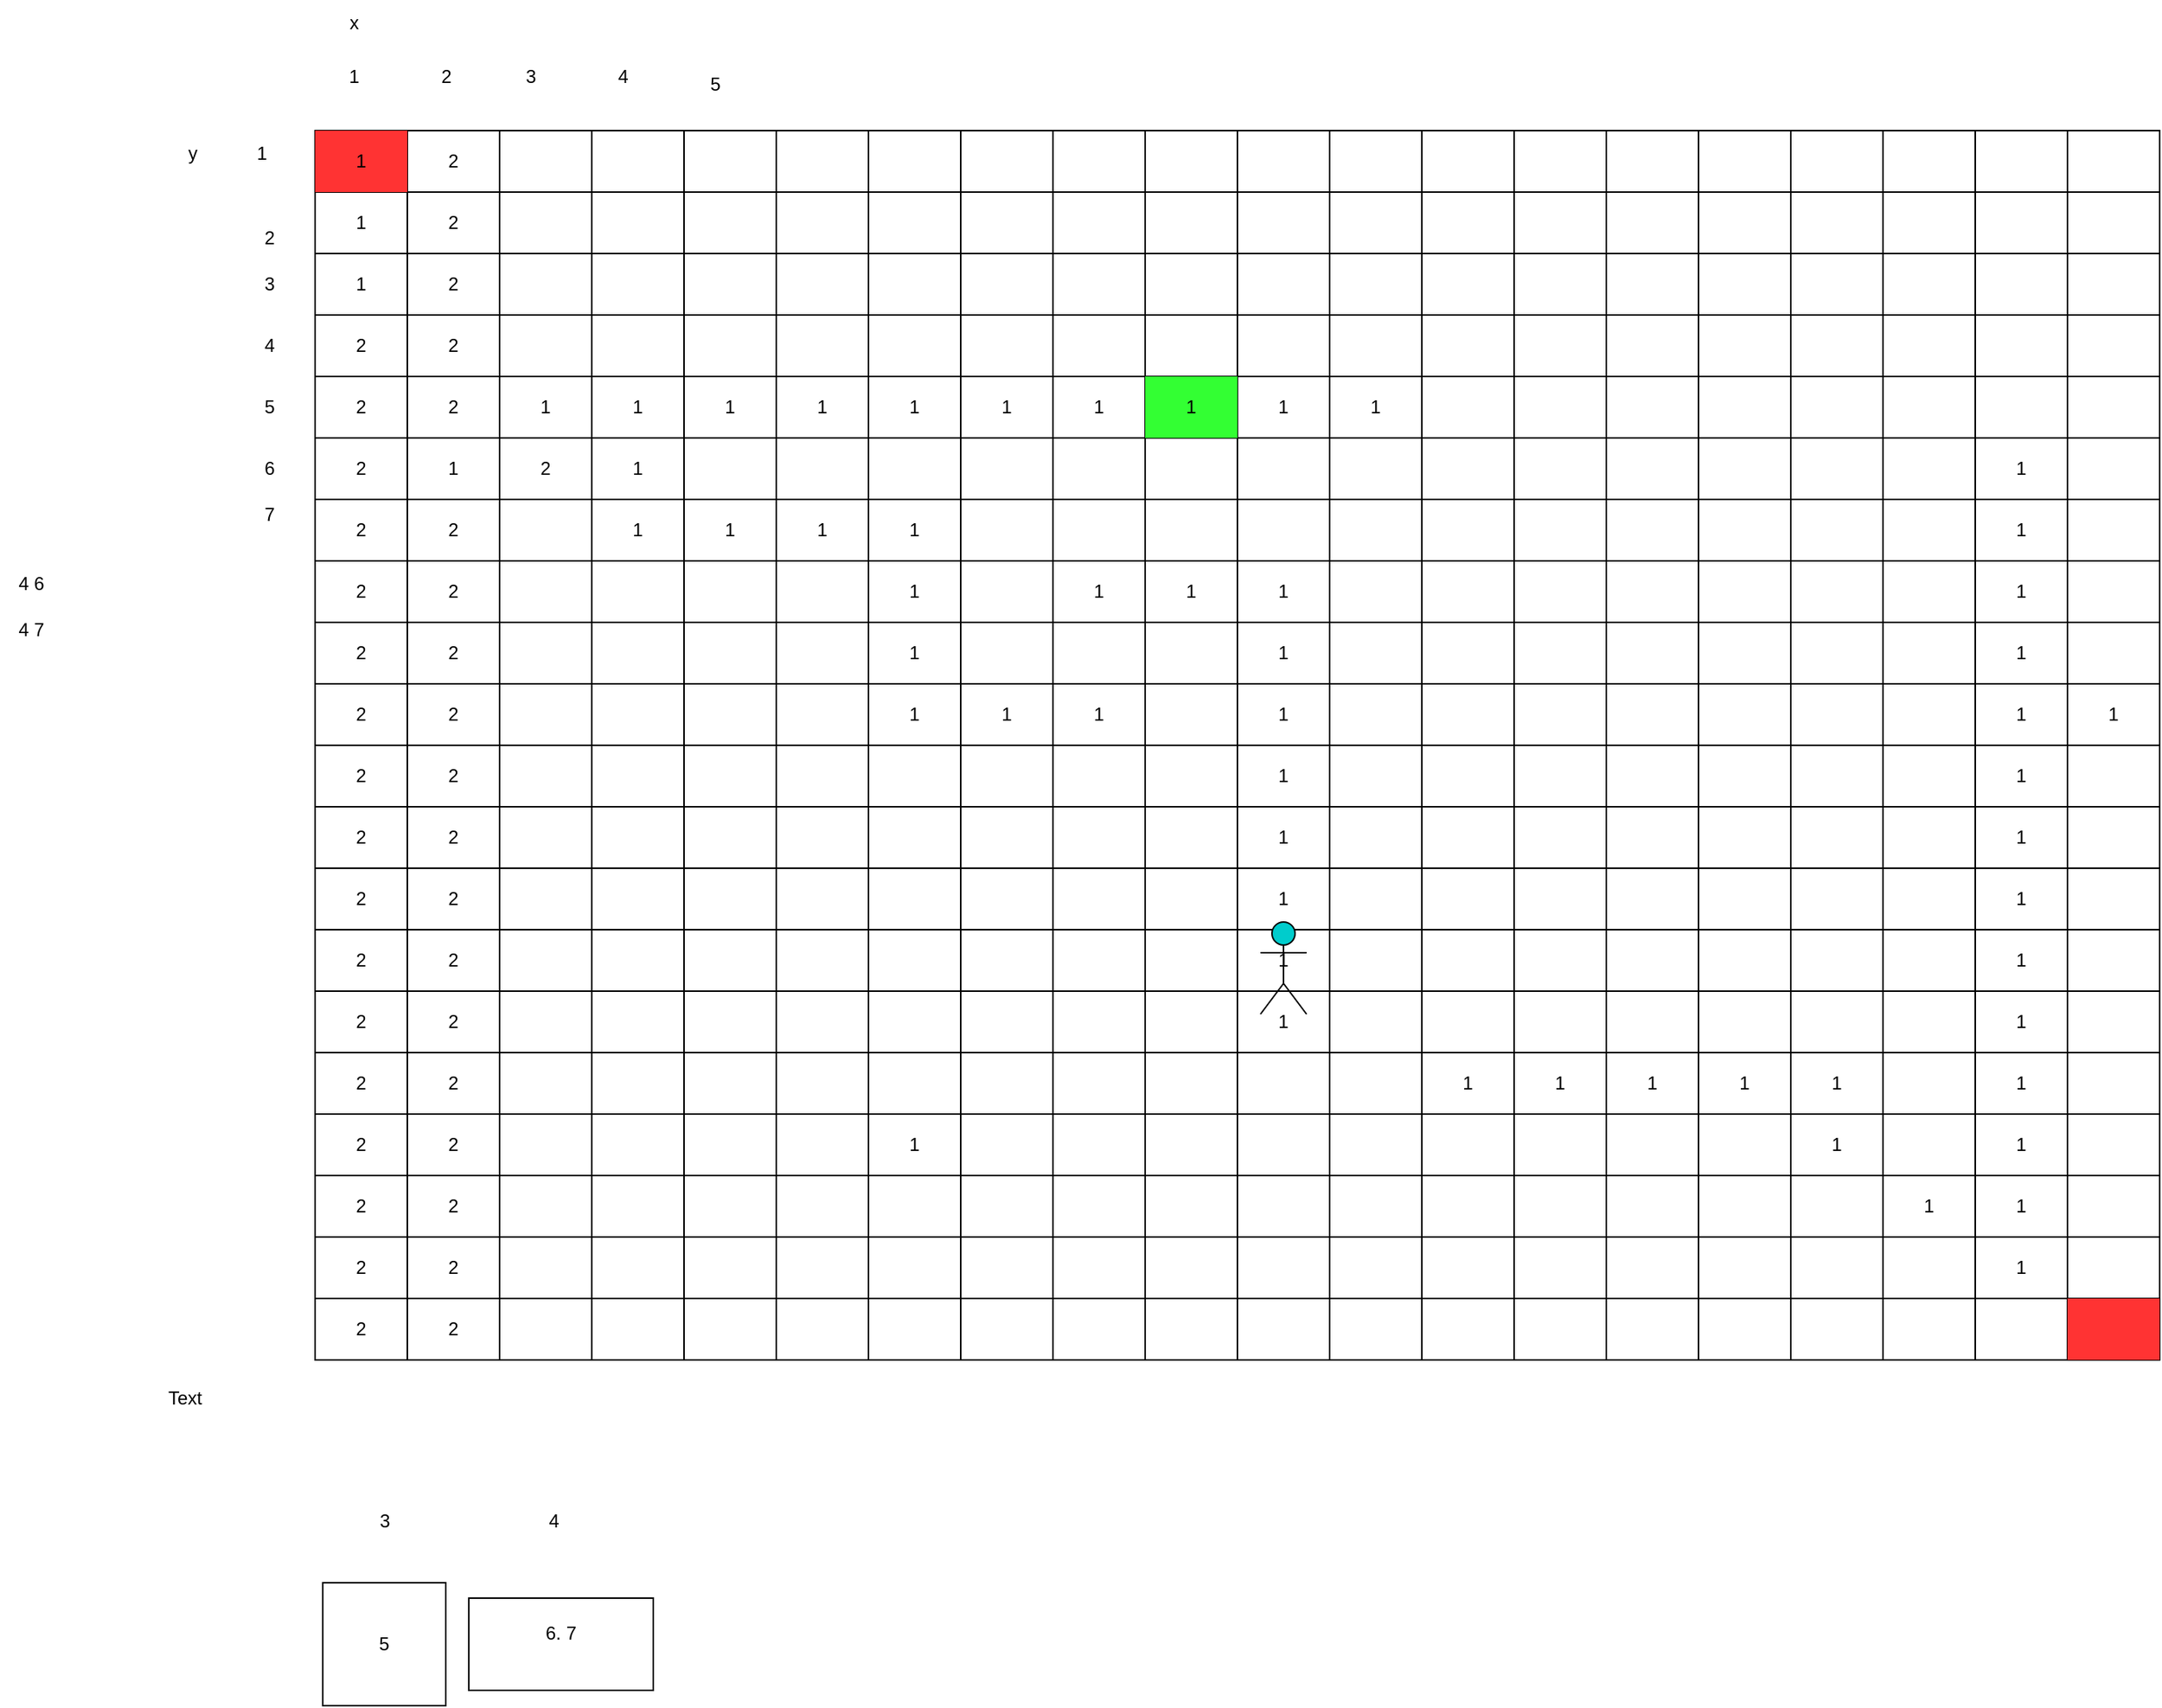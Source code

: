 <mxfile version="20.4.0" type="google"><diagram id="BFqIDtb6a3askyYKqOGt" name="Page-1"><mxGraphModel grid="1" page="1" gridSize="10" guides="1" tooltips="1" connect="1" arrows="1" fold="1" pageScale="1" pageWidth="850" pageHeight="1100" math="0" shadow="0"><root><mxCell id="0"/><mxCell id="1" parent="0"/><mxCell id="tZr5oatoTlpHQ2PsvzHJ-1" value="" style="shape=table;startSize=0;container=1;collapsible=0;childLayout=tableLayout;" vertex="1" parent="1"><mxGeometry x="-175" y="-15" width="1200" height="800" as="geometry"/></mxCell><mxCell id="tZr5oatoTlpHQ2PsvzHJ-2" value="" style="shape=tableRow;horizontal=0;startSize=0;swimlaneHead=0;swimlaneBody=0;top=0;left=0;bottom=0;right=0;collapsible=0;dropTarget=0;fillColor=none;points=[[0,0.5],[1,0.5]];portConstraint=eastwest;" vertex="1" parent="tZr5oatoTlpHQ2PsvzHJ-1"><mxGeometry width="1200" height="40" as="geometry"/></mxCell><mxCell id="tZr5oatoTlpHQ2PsvzHJ-3" value="1" style="shape=partialRectangle;html=1;whiteSpace=wrap;connectable=0;overflow=hidden;fillColor=#FF3333;top=0;left=0;bottom=0;right=0;pointerEvents=1;gradientColor=none;" vertex="1" parent="tZr5oatoTlpHQ2PsvzHJ-2"><mxGeometry width="60" height="40" as="geometry"><mxRectangle width="60" height="40" as="alternateBounds"/></mxGeometry></mxCell><mxCell id="tZr5oatoTlpHQ2PsvzHJ-4" value="2" style="shape=partialRectangle;html=1;whiteSpace=wrap;connectable=0;overflow=hidden;fillColor=none;top=0;left=0;bottom=0;right=0;pointerEvents=1;" vertex="1" parent="tZr5oatoTlpHQ2PsvzHJ-2"><mxGeometry x="60" width="60" height="40" as="geometry"><mxRectangle width="60" height="40" as="alternateBounds"/></mxGeometry></mxCell><mxCell id="tZr5oatoTlpHQ2PsvzHJ-5" value="" style="shape=partialRectangle;html=1;whiteSpace=wrap;connectable=0;overflow=hidden;fillColor=none;top=0;left=0;bottom=0;right=0;pointerEvents=1;" vertex="1" parent="tZr5oatoTlpHQ2PsvzHJ-2"><mxGeometry x="120" width="60" height="40" as="geometry"><mxRectangle width="60" height="40" as="alternateBounds"/></mxGeometry></mxCell><mxCell id="tZr5oatoTlpHQ2PsvzHJ-6" value="" style="shape=partialRectangle;html=1;whiteSpace=wrap;connectable=0;overflow=hidden;fillColor=none;top=0;left=0;bottom=0;right=0;pointerEvents=1;" vertex="1" parent="tZr5oatoTlpHQ2PsvzHJ-2"><mxGeometry x="180" width="60" height="40" as="geometry"><mxRectangle width="60" height="40" as="alternateBounds"/></mxGeometry></mxCell><mxCell id="tZr5oatoTlpHQ2PsvzHJ-7" value="" style="shape=partialRectangle;html=1;whiteSpace=wrap;connectable=0;overflow=hidden;fillColor=none;top=0;left=0;bottom=0;right=0;pointerEvents=1;" vertex="1" parent="tZr5oatoTlpHQ2PsvzHJ-2"><mxGeometry x="240" width="60" height="40" as="geometry"><mxRectangle width="60" height="40" as="alternateBounds"/></mxGeometry></mxCell><mxCell id="tZr5oatoTlpHQ2PsvzHJ-8" value="" style="shape=partialRectangle;html=1;whiteSpace=wrap;connectable=0;overflow=hidden;fillColor=none;top=0;left=0;bottom=0;right=0;pointerEvents=1;" vertex="1" parent="tZr5oatoTlpHQ2PsvzHJ-2"><mxGeometry x="300" width="60" height="40" as="geometry"><mxRectangle width="60" height="40" as="alternateBounds"/></mxGeometry></mxCell><mxCell id="tZr5oatoTlpHQ2PsvzHJ-9" value="" style="shape=partialRectangle;html=1;whiteSpace=wrap;connectable=0;overflow=hidden;fillColor=none;top=0;left=0;bottom=0;right=0;pointerEvents=1;" vertex="1" parent="tZr5oatoTlpHQ2PsvzHJ-2"><mxGeometry x="360" width="60" height="40" as="geometry"><mxRectangle width="60" height="40" as="alternateBounds"/></mxGeometry></mxCell><mxCell id="tZr5oatoTlpHQ2PsvzHJ-10" value="" style="shape=partialRectangle;html=1;whiteSpace=wrap;connectable=0;overflow=hidden;fillColor=none;top=0;left=0;bottom=0;right=0;pointerEvents=1;" vertex="1" parent="tZr5oatoTlpHQ2PsvzHJ-2"><mxGeometry x="420" width="60" height="40" as="geometry"><mxRectangle width="60" height="40" as="alternateBounds"/></mxGeometry></mxCell><mxCell id="tZr5oatoTlpHQ2PsvzHJ-11" value="" style="shape=partialRectangle;html=1;whiteSpace=wrap;connectable=0;overflow=hidden;fillColor=none;top=0;left=0;bottom=0;right=0;pointerEvents=1;" vertex="1" parent="tZr5oatoTlpHQ2PsvzHJ-2"><mxGeometry x="480" width="60" height="40" as="geometry"><mxRectangle width="60" height="40" as="alternateBounds"/></mxGeometry></mxCell><mxCell id="tZr5oatoTlpHQ2PsvzHJ-12" value="" style="shape=partialRectangle;html=1;whiteSpace=wrap;connectable=0;overflow=hidden;fillColor=none;top=0;left=0;bottom=0;right=0;pointerEvents=1;" vertex="1" parent="tZr5oatoTlpHQ2PsvzHJ-2"><mxGeometry x="540" width="60" height="40" as="geometry"><mxRectangle width="60" height="40" as="alternateBounds"/></mxGeometry></mxCell><mxCell id="tZr5oatoTlpHQ2PsvzHJ-13" value="" style="shape=partialRectangle;html=1;whiteSpace=wrap;connectable=0;overflow=hidden;fillColor=none;top=0;left=0;bottom=0;right=0;pointerEvents=1;" vertex="1" parent="tZr5oatoTlpHQ2PsvzHJ-2"><mxGeometry x="600" width="60" height="40" as="geometry"><mxRectangle width="60" height="40" as="alternateBounds"/></mxGeometry></mxCell><mxCell id="tZr5oatoTlpHQ2PsvzHJ-14" value="" style="shape=partialRectangle;html=1;whiteSpace=wrap;connectable=0;overflow=hidden;fillColor=none;top=0;left=0;bottom=0;right=0;pointerEvents=1;" vertex="1" parent="tZr5oatoTlpHQ2PsvzHJ-2"><mxGeometry x="660" width="60" height="40" as="geometry"><mxRectangle width="60" height="40" as="alternateBounds"/></mxGeometry></mxCell><mxCell id="tZr5oatoTlpHQ2PsvzHJ-15" value="" style="shape=partialRectangle;html=1;whiteSpace=wrap;connectable=0;overflow=hidden;fillColor=none;top=0;left=0;bottom=0;right=0;pointerEvents=1;" vertex="1" parent="tZr5oatoTlpHQ2PsvzHJ-2"><mxGeometry x="720" width="60" height="40" as="geometry"><mxRectangle width="60" height="40" as="alternateBounds"/></mxGeometry></mxCell><mxCell id="tZr5oatoTlpHQ2PsvzHJ-16" value="" style="shape=partialRectangle;html=1;whiteSpace=wrap;connectable=0;overflow=hidden;fillColor=none;top=0;left=0;bottom=0;right=0;pointerEvents=1;" vertex="1" parent="tZr5oatoTlpHQ2PsvzHJ-2"><mxGeometry x="780" width="60" height="40" as="geometry"><mxRectangle width="60" height="40" as="alternateBounds"/></mxGeometry></mxCell><mxCell id="tZr5oatoTlpHQ2PsvzHJ-17" value="" style="shape=partialRectangle;html=1;whiteSpace=wrap;connectable=0;overflow=hidden;fillColor=none;top=0;left=0;bottom=0;right=0;pointerEvents=1;" vertex="1" parent="tZr5oatoTlpHQ2PsvzHJ-2"><mxGeometry x="840" width="60" height="40" as="geometry"><mxRectangle width="60" height="40" as="alternateBounds"/></mxGeometry></mxCell><mxCell id="tZr5oatoTlpHQ2PsvzHJ-18" value="" style="shape=partialRectangle;html=1;whiteSpace=wrap;connectable=0;overflow=hidden;fillColor=none;top=0;left=0;bottom=0;right=0;pointerEvents=1;" vertex="1" parent="tZr5oatoTlpHQ2PsvzHJ-2"><mxGeometry x="900" width="60" height="40" as="geometry"><mxRectangle width="60" height="40" as="alternateBounds"/></mxGeometry></mxCell><mxCell id="tZr5oatoTlpHQ2PsvzHJ-19" value="" style="shape=partialRectangle;html=1;whiteSpace=wrap;connectable=0;overflow=hidden;fillColor=none;top=0;left=0;bottom=0;right=0;pointerEvents=1;" vertex="1" parent="tZr5oatoTlpHQ2PsvzHJ-2"><mxGeometry x="960" width="60" height="40" as="geometry"><mxRectangle width="60" height="40" as="alternateBounds"/></mxGeometry></mxCell><mxCell id="tZr5oatoTlpHQ2PsvzHJ-20" value="" style="shape=partialRectangle;html=1;whiteSpace=wrap;connectable=0;overflow=hidden;fillColor=none;top=0;left=0;bottom=0;right=0;pointerEvents=1;" vertex="1" parent="tZr5oatoTlpHQ2PsvzHJ-2"><mxGeometry x="1020" width="60" height="40" as="geometry"><mxRectangle width="60" height="40" as="alternateBounds"/></mxGeometry></mxCell><mxCell id="tZr5oatoTlpHQ2PsvzHJ-21" value="" style="shape=partialRectangle;html=1;whiteSpace=wrap;connectable=0;overflow=hidden;fillColor=none;top=0;left=0;bottom=0;right=0;pointerEvents=1;" vertex="1" parent="tZr5oatoTlpHQ2PsvzHJ-2"><mxGeometry x="1080" width="60" height="40" as="geometry"><mxRectangle width="60" height="40" as="alternateBounds"/></mxGeometry></mxCell><mxCell id="tZr5oatoTlpHQ2PsvzHJ-22" value="" style="shape=partialRectangle;html=1;whiteSpace=wrap;connectable=0;overflow=hidden;fillColor=none;top=0;left=0;bottom=0;right=0;pointerEvents=1;" vertex="1" parent="tZr5oatoTlpHQ2PsvzHJ-2"><mxGeometry x="1140" width="60" height="40" as="geometry"><mxRectangle width="60" height="40" as="alternateBounds"/></mxGeometry></mxCell><mxCell id="tZr5oatoTlpHQ2PsvzHJ-23" value="" style="shape=tableRow;horizontal=0;startSize=0;swimlaneHead=0;swimlaneBody=0;top=0;left=0;bottom=0;right=0;collapsible=0;dropTarget=0;fillColor=none;points=[[0,0.5],[1,0.5]];portConstraint=eastwest;" vertex="1" parent="tZr5oatoTlpHQ2PsvzHJ-1"><mxGeometry y="40" width="1200" height="40" as="geometry"/></mxCell><mxCell id="tZr5oatoTlpHQ2PsvzHJ-24" value="1" style="shape=partialRectangle;html=1;whiteSpace=wrap;connectable=0;overflow=hidden;fillColor=none;top=0;left=0;bottom=0;right=0;pointerEvents=1;" vertex="1" parent="tZr5oatoTlpHQ2PsvzHJ-23"><mxGeometry width="60" height="40" as="geometry"><mxRectangle width="60" height="40" as="alternateBounds"/></mxGeometry></mxCell><mxCell id="tZr5oatoTlpHQ2PsvzHJ-25" value="2" style="shape=partialRectangle;html=1;whiteSpace=wrap;connectable=0;overflow=hidden;fillColor=none;top=0;left=0;bottom=0;right=0;pointerEvents=1;" vertex="1" parent="tZr5oatoTlpHQ2PsvzHJ-23"><mxGeometry x="60" width="60" height="40" as="geometry"><mxRectangle width="60" height="40" as="alternateBounds"/></mxGeometry></mxCell><mxCell id="tZr5oatoTlpHQ2PsvzHJ-26" value="" style="shape=partialRectangle;html=1;whiteSpace=wrap;connectable=0;overflow=hidden;fillColor=none;top=0;left=0;bottom=0;right=0;pointerEvents=1;" vertex="1" parent="tZr5oatoTlpHQ2PsvzHJ-23"><mxGeometry x="120" width="60" height="40" as="geometry"><mxRectangle width="60" height="40" as="alternateBounds"/></mxGeometry></mxCell><mxCell id="tZr5oatoTlpHQ2PsvzHJ-27" value="" style="shape=partialRectangle;html=1;whiteSpace=wrap;connectable=0;overflow=hidden;fillColor=none;top=0;left=0;bottom=0;right=0;pointerEvents=1;" vertex="1" parent="tZr5oatoTlpHQ2PsvzHJ-23"><mxGeometry x="180" width="60" height="40" as="geometry"><mxRectangle width="60" height="40" as="alternateBounds"/></mxGeometry></mxCell><mxCell id="tZr5oatoTlpHQ2PsvzHJ-28" value="" style="shape=partialRectangle;html=1;whiteSpace=wrap;connectable=0;overflow=hidden;fillColor=none;top=0;left=0;bottom=0;right=0;pointerEvents=1;" vertex="1" parent="tZr5oatoTlpHQ2PsvzHJ-23"><mxGeometry x="240" width="60" height="40" as="geometry"><mxRectangle width="60" height="40" as="alternateBounds"/></mxGeometry></mxCell><mxCell id="tZr5oatoTlpHQ2PsvzHJ-29" value="" style="shape=partialRectangle;html=1;whiteSpace=wrap;connectable=0;overflow=hidden;fillColor=none;top=0;left=0;bottom=0;right=0;pointerEvents=1;" vertex="1" parent="tZr5oatoTlpHQ2PsvzHJ-23"><mxGeometry x="300" width="60" height="40" as="geometry"><mxRectangle width="60" height="40" as="alternateBounds"/></mxGeometry></mxCell><mxCell id="tZr5oatoTlpHQ2PsvzHJ-30" value="" style="shape=partialRectangle;html=1;whiteSpace=wrap;connectable=0;overflow=hidden;fillColor=none;top=0;left=0;bottom=0;right=0;pointerEvents=1;" vertex="1" parent="tZr5oatoTlpHQ2PsvzHJ-23"><mxGeometry x="360" width="60" height="40" as="geometry"><mxRectangle width="60" height="40" as="alternateBounds"/></mxGeometry></mxCell><mxCell id="tZr5oatoTlpHQ2PsvzHJ-31" value="" style="shape=partialRectangle;html=1;whiteSpace=wrap;connectable=0;overflow=hidden;fillColor=none;top=0;left=0;bottom=0;right=0;pointerEvents=1;" vertex="1" parent="tZr5oatoTlpHQ2PsvzHJ-23"><mxGeometry x="420" width="60" height="40" as="geometry"><mxRectangle width="60" height="40" as="alternateBounds"/></mxGeometry></mxCell><mxCell id="tZr5oatoTlpHQ2PsvzHJ-32" value="" style="shape=partialRectangle;html=1;whiteSpace=wrap;connectable=0;overflow=hidden;fillColor=none;top=0;left=0;bottom=0;right=0;pointerEvents=1;" vertex="1" parent="tZr5oatoTlpHQ2PsvzHJ-23"><mxGeometry x="480" width="60" height="40" as="geometry"><mxRectangle width="60" height="40" as="alternateBounds"/></mxGeometry></mxCell><mxCell id="tZr5oatoTlpHQ2PsvzHJ-33" value="" style="shape=partialRectangle;html=1;whiteSpace=wrap;connectable=0;overflow=hidden;fillColor=none;top=0;left=0;bottom=0;right=0;pointerEvents=1;" vertex="1" parent="tZr5oatoTlpHQ2PsvzHJ-23"><mxGeometry x="540" width="60" height="40" as="geometry"><mxRectangle width="60" height="40" as="alternateBounds"/></mxGeometry></mxCell><mxCell id="tZr5oatoTlpHQ2PsvzHJ-34" value="" style="shape=partialRectangle;html=1;whiteSpace=wrap;connectable=0;overflow=hidden;fillColor=none;top=0;left=0;bottom=0;right=0;pointerEvents=1;" vertex="1" parent="tZr5oatoTlpHQ2PsvzHJ-23"><mxGeometry x="600" width="60" height="40" as="geometry"><mxRectangle width="60" height="40" as="alternateBounds"/></mxGeometry></mxCell><mxCell id="tZr5oatoTlpHQ2PsvzHJ-35" value="" style="shape=partialRectangle;html=1;whiteSpace=wrap;connectable=0;overflow=hidden;fillColor=none;top=0;left=0;bottom=0;right=0;pointerEvents=1;" vertex="1" parent="tZr5oatoTlpHQ2PsvzHJ-23"><mxGeometry x="660" width="60" height="40" as="geometry"><mxRectangle width="60" height="40" as="alternateBounds"/></mxGeometry></mxCell><mxCell id="tZr5oatoTlpHQ2PsvzHJ-36" value="" style="shape=partialRectangle;html=1;whiteSpace=wrap;connectable=0;overflow=hidden;fillColor=none;top=0;left=0;bottom=0;right=0;pointerEvents=1;" vertex="1" parent="tZr5oatoTlpHQ2PsvzHJ-23"><mxGeometry x="720" width="60" height="40" as="geometry"><mxRectangle width="60" height="40" as="alternateBounds"/></mxGeometry></mxCell><mxCell id="tZr5oatoTlpHQ2PsvzHJ-37" value="" style="shape=partialRectangle;html=1;whiteSpace=wrap;connectable=0;overflow=hidden;fillColor=none;top=0;left=0;bottom=0;right=0;pointerEvents=1;" vertex="1" parent="tZr5oatoTlpHQ2PsvzHJ-23"><mxGeometry x="780" width="60" height="40" as="geometry"><mxRectangle width="60" height="40" as="alternateBounds"/></mxGeometry></mxCell><mxCell id="tZr5oatoTlpHQ2PsvzHJ-38" value="" style="shape=partialRectangle;html=1;whiteSpace=wrap;connectable=0;overflow=hidden;fillColor=none;top=0;left=0;bottom=0;right=0;pointerEvents=1;" vertex="1" parent="tZr5oatoTlpHQ2PsvzHJ-23"><mxGeometry x="840" width="60" height="40" as="geometry"><mxRectangle width="60" height="40" as="alternateBounds"/></mxGeometry></mxCell><mxCell id="tZr5oatoTlpHQ2PsvzHJ-39" value="" style="shape=partialRectangle;html=1;whiteSpace=wrap;connectable=0;overflow=hidden;fillColor=none;top=0;left=0;bottom=0;right=0;pointerEvents=1;" vertex="1" parent="tZr5oatoTlpHQ2PsvzHJ-23"><mxGeometry x="900" width="60" height="40" as="geometry"><mxRectangle width="60" height="40" as="alternateBounds"/></mxGeometry></mxCell><mxCell id="tZr5oatoTlpHQ2PsvzHJ-40" value="" style="shape=partialRectangle;html=1;whiteSpace=wrap;connectable=0;overflow=hidden;fillColor=none;top=0;left=0;bottom=0;right=0;pointerEvents=1;" vertex="1" parent="tZr5oatoTlpHQ2PsvzHJ-23"><mxGeometry x="960" width="60" height="40" as="geometry"><mxRectangle width="60" height="40" as="alternateBounds"/></mxGeometry></mxCell><mxCell id="tZr5oatoTlpHQ2PsvzHJ-41" value="" style="shape=partialRectangle;html=1;whiteSpace=wrap;connectable=0;overflow=hidden;fillColor=none;top=0;left=0;bottom=0;right=0;pointerEvents=1;" vertex="1" parent="tZr5oatoTlpHQ2PsvzHJ-23"><mxGeometry x="1020" width="60" height="40" as="geometry"><mxRectangle width="60" height="40" as="alternateBounds"/></mxGeometry></mxCell><mxCell id="tZr5oatoTlpHQ2PsvzHJ-42" value="" style="shape=partialRectangle;html=1;whiteSpace=wrap;connectable=0;overflow=hidden;fillColor=none;top=0;left=0;bottom=0;right=0;pointerEvents=1;" vertex="1" parent="tZr5oatoTlpHQ2PsvzHJ-23"><mxGeometry x="1080" width="60" height="40" as="geometry"><mxRectangle width="60" height="40" as="alternateBounds"/></mxGeometry></mxCell><mxCell id="tZr5oatoTlpHQ2PsvzHJ-43" value="" style="shape=partialRectangle;html=1;whiteSpace=wrap;connectable=0;overflow=hidden;fillColor=none;top=0;left=0;bottom=0;right=0;pointerEvents=1;" vertex="1" parent="tZr5oatoTlpHQ2PsvzHJ-23"><mxGeometry x="1140" width="60" height="40" as="geometry"><mxRectangle width="60" height="40" as="alternateBounds"/></mxGeometry></mxCell><mxCell id="tZr5oatoTlpHQ2PsvzHJ-44" value="" style="shape=tableRow;horizontal=0;startSize=0;swimlaneHead=0;swimlaneBody=0;top=0;left=0;bottom=0;right=0;collapsible=0;dropTarget=0;fillColor=none;points=[[0,0.5],[1,0.5]];portConstraint=eastwest;" vertex="1" parent="tZr5oatoTlpHQ2PsvzHJ-1"><mxGeometry y="80" width="1200" height="40" as="geometry"/></mxCell><mxCell id="tZr5oatoTlpHQ2PsvzHJ-45" value="1" style="shape=partialRectangle;html=1;whiteSpace=wrap;connectable=0;overflow=hidden;fillColor=none;top=0;left=0;bottom=0;right=0;pointerEvents=1;" vertex="1" parent="tZr5oatoTlpHQ2PsvzHJ-44"><mxGeometry width="60" height="40" as="geometry"><mxRectangle width="60" height="40" as="alternateBounds"/></mxGeometry></mxCell><mxCell id="tZr5oatoTlpHQ2PsvzHJ-46" value="2" style="shape=partialRectangle;html=1;whiteSpace=wrap;connectable=0;overflow=hidden;fillColor=none;top=0;left=0;bottom=0;right=0;pointerEvents=1;" vertex="1" parent="tZr5oatoTlpHQ2PsvzHJ-44"><mxGeometry x="60" width="60" height="40" as="geometry"><mxRectangle width="60" height="40" as="alternateBounds"/></mxGeometry></mxCell><mxCell id="tZr5oatoTlpHQ2PsvzHJ-47" value="" style="shape=partialRectangle;html=1;whiteSpace=wrap;connectable=0;overflow=hidden;fillColor=none;top=0;left=0;bottom=0;right=0;pointerEvents=1;" vertex="1" parent="tZr5oatoTlpHQ2PsvzHJ-44"><mxGeometry x="120" width="60" height="40" as="geometry"><mxRectangle width="60" height="40" as="alternateBounds"/></mxGeometry></mxCell><mxCell id="tZr5oatoTlpHQ2PsvzHJ-48" value="" style="shape=partialRectangle;html=1;whiteSpace=wrap;connectable=0;overflow=hidden;fillColor=none;top=0;left=0;bottom=0;right=0;pointerEvents=1;" vertex="1" parent="tZr5oatoTlpHQ2PsvzHJ-44"><mxGeometry x="180" width="60" height="40" as="geometry"><mxRectangle width="60" height="40" as="alternateBounds"/></mxGeometry></mxCell><mxCell id="tZr5oatoTlpHQ2PsvzHJ-49" value="" style="shape=partialRectangle;html=1;whiteSpace=wrap;connectable=0;overflow=hidden;fillColor=none;top=0;left=0;bottom=0;right=0;pointerEvents=1;" vertex="1" parent="tZr5oatoTlpHQ2PsvzHJ-44"><mxGeometry x="240" width="60" height="40" as="geometry"><mxRectangle width="60" height="40" as="alternateBounds"/></mxGeometry></mxCell><mxCell id="tZr5oatoTlpHQ2PsvzHJ-50" value="" style="shape=partialRectangle;html=1;whiteSpace=wrap;connectable=0;overflow=hidden;fillColor=none;top=0;left=0;bottom=0;right=0;pointerEvents=1;" vertex="1" parent="tZr5oatoTlpHQ2PsvzHJ-44"><mxGeometry x="300" width="60" height="40" as="geometry"><mxRectangle width="60" height="40" as="alternateBounds"/></mxGeometry></mxCell><mxCell id="tZr5oatoTlpHQ2PsvzHJ-51" value="" style="shape=partialRectangle;html=1;whiteSpace=wrap;connectable=0;overflow=hidden;fillColor=none;top=0;left=0;bottom=0;right=0;pointerEvents=1;" vertex="1" parent="tZr5oatoTlpHQ2PsvzHJ-44"><mxGeometry x="360" width="60" height="40" as="geometry"><mxRectangle width="60" height="40" as="alternateBounds"/></mxGeometry></mxCell><mxCell id="tZr5oatoTlpHQ2PsvzHJ-52" value="" style="shape=partialRectangle;html=1;whiteSpace=wrap;connectable=0;overflow=hidden;fillColor=none;top=0;left=0;bottom=0;right=0;pointerEvents=1;" vertex="1" parent="tZr5oatoTlpHQ2PsvzHJ-44"><mxGeometry x="420" width="60" height="40" as="geometry"><mxRectangle width="60" height="40" as="alternateBounds"/></mxGeometry></mxCell><mxCell id="tZr5oatoTlpHQ2PsvzHJ-53" value="" style="shape=partialRectangle;html=1;whiteSpace=wrap;connectable=0;overflow=hidden;fillColor=none;top=0;left=0;bottom=0;right=0;pointerEvents=1;" vertex="1" parent="tZr5oatoTlpHQ2PsvzHJ-44"><mxGeometry x="480" width="60" height="40" as="geometry"><mxRectangle width="60" height="40" as="alternateBounds"/></mxGeometry></mxCell><mxCell id="tZr5oatoTlpHQ2PsvzHJ-54" value="" style="shape=partialRectangle;html=1;whiteSpace=wrap;connectable=0;overflow=hidden;fillColor=none;top=0;left=0;bottom=0;right=0;pointerEvents=1;" vertex="1" parent="tZr5oatoTlpHQ2PsvzHJ-44"><mxGeometry x="540" width="60" height="40" as="geometry"><mxRectangle width="60" height="40" as="alternateBounds"/></mxGeometry></mxCell><mxCell id="tZr5oatoTlpHQ2PsvzHJ-55" value="" style="shape=partialRectangle;html=1;whiteSpace=wrap;connectable=0;overflow=hidden;fillColor=none;top=0;left=0;bottom=0;right=0;pointerEvents=1;" vertex="1" parent="tZr5oatoTlpHQ2PsvzHJ-44"><mxGeometry x="600" width="60" height="40" as="geometry"><mxRectangle width="60" height="40" as="alternateBounds"/></mxGeometry></mxCell><mxCell id="tZr5oatoTlpHQ2PsvzHJ-56" value="" style="shape=partialRectangle;html=1;whiteSpace=wrap;connectable=0;overflow=hidden;fillColor=none;top=0;left=0;bottom=0;right=0;pointerEvents=1;" vertex="1" parent="tZr5oatoTlpHQ2PsvzHJ-44"><mxGeometry x="660" width="60" height="40" as="geometry"><mxRectangle width="60" height="40" as="alternateBounds"/></mxGeometry></mxCell><mxCell id="tZr5oatoTlpHQ2PsvzHJ-57" value="" style="shape=partialRectangle;html=1;whiteSpace=wrap;connectable=0;overflow=hidden;fillColor=none;top=0;left=0;bottom=0;right=0;pointerEvents=1;" vertex="1" parent="tZr5oatoTlpHQ2PsvzHJ-44"><mxGeometry x="720" width="60" height="40" as="geometry"><mxRectangle width="60" height="40" as="alternateBounds"/></mxGeometry></mxCell><mxCell id="tZr5oatoTlpHQ2PsvzHJ-58" value="" style="shape=partialRectangle;html=1;whiteSpace=wrap;connectable=0;overflow=hidden;fillColor=none;top=0;left=0;bottom=0;right=0;pointerEvents=1;" vertex="1" parent="tZr5oatoTlpHQ2PsvzHJ-44"><mxGeometry x="780" width="60" height="40" as="geometry"><mxRectangle width="60" height="40" as="alternateBounds"/></mxGeometry></mxCell><mxCell id="tZr5oatoTlpHQ2PsvzHJ-59" value="" style="shape=partialRectangle;html=1;whiteSpace=wrap;connectable=0;overflow=hidden;fillColor=none;top=0;left=0;bottom=0;right=0;pointerEvents=1;" vertex="1" parent="tZr5oatoTlpHQ2PsvzHJ-44"><mxGeometry x="840" width="60" height="40" as="geometry"><mxRectangle width="60" height="40" as="alternateBounds"/></mxGeometry></mxCell><mxCell id="tZr5oatoTlpHQ2PsvzHJ-60" value="" style="shape=partialRectangle;html=1;whiteSpace=wrap;connectable=0;overflow=hidden;fillColor=none;top=0;left=0;bottom=0;right=0;pointerEvents=1;" vertex="1" parent="tZr5oatoTlpHQ2PsvzHJ-44"><mxGeometry x="900" width="60" height="40" as="geometry"><mxRectangle width="60" height="40" as="alternateBounds"/></mxGeometry></mxCell><mxCell id="tZr5oatoTlpHQ2PsvzHJ-61" value="" style="shape=partialRectangle;html=1;whiteSpace=wrap;connectable=0;overflow=hidden;fillColor=none;top=0;left=0;bottom=0;right=0;pointerEvents=1;" vertex="1" parent="tZr5oatoTlpHQ2PsvzHJ-44"><mxGeometry x="960" width="60" height="40" as="geometry"><mxRectangle width="60" height="40" as="alternateBounds"/></mxGeometry></mxCell><mxCell id="tZr5oatoTlpHQ2PsvzHJ-62" value="" style="shape=partialRectangle;html=1;whiteSpace=wrap;connectable=0;overflow=hidden;fillColor=none;top=0;left=0;bottom=0;right=0;pointerEvents=1;" vertex="1" parent="tZr5oatoTlpHQ2PsvzHJ-44"><mxGeometry x="1020" width="60" height="40" as="geometry"><mxRectangle width="60" height="40" as="alternateBounds"/></mxGeometry></mxCell><mxCell id="tZr5oatoTlpHQ2PsvzHJ-63" value="" style="shape=partialRectangle;html=1;whiteSpace=wrap;connectable=0;overflow=hidden;fillColor=none;top=0;left=0;bottom=0;right=0;pointerEvents=1;" vertex="1" parent="tZr5oatoTlpHQ2PsvzHJ-44"><mxGeometry x="1080" width="60" height="40" as="geometry"><mxRectangle width="60" height="40" as="alternateBounds"/></mxGeometry></mxCell><mxCell id="tZr5oatoTlpHQ2PsvzHJ-64" value="" style="shape=partialRectangle;html=1;whiteSpace=wrap;connectable=0;overflow=hidden;fillColor=none;top=0;left=0;bottom=0;right=0;pointerEvents=1;" vertex="1" parent="tZr5oatoTlpHQ2PsvzHJ-44"><mxGeometry x="1140" width="60" height="40" as="geometry"><mxRectangle width="60" height="40" as="alternateBounds"/></mxGeometry></mxCell><mxCell id="tZr5oatoTlpHQ2PsvzHJ-65" value="" style="shape=tableRow;horizontal=0;startSize=0;swimlaneHead=0;swimlaneBody=0;top=0;left=0;bottom=0;right=0;collapsible=0;dropTarget=0;fillColor=none;points=[[0,0.5],[1,0.5]];portConstraint=eastwest;" vertex="1" parent="tZr5oatoTlpHQ2PsvzHJ-1"><mxGeometry y="120" width="1200" height="40" as="geometry"/></mxCell><mxCell id="tZr5oatoTlpHQ2PsvzHJ-66" value="2" style="shape=partialRectangle;html=1;whiteSpace=wrap;connectable=0;overflow=hidden;fillColor=none;top=0;left=0;bottom=0;right=0;pointerEvents=1;" vertex="1" parent="tZr5oatoTlpHQ2PsvzHJ-65"><mxGeometry width="60" height="40" as="geometry"><mxRectangle width="60" height="40" as="alternateBounds"/></mxGeometry></mxCell><mxCell id="tZr5oatoTlpHQ2PsvzHJ-67" value="2" style="shape=partialRectangle;html=1;whiteSpace=wrap;connectable=0;overflow=hidden;fillColor=none;top=0;left=0;bottom=0;right=0;pointerEvents=1;" vertex="1" parent="tZr5oatoTlpHQ2PsvzHJ-65"><mxGeometry x="60" width="60" height="40" as="geometry"><mxRectangle width="60" height="40" as="alternateBounds"/></mxGeometry></mxCell><mxCell id="tZr5oatoTlpHQ2PsvzHJ-68" value="" style="shape=partialRectangle;html=1;whiteSpace=wrap;connectable=0;overflow=hidden;fillColor=none;top=0;left=0;bottom=0;right=0;pointerEvents=1;" vertex="1" parent="tZr5oatoTlpHQ2PsvzHJ-65"><mxGeometry x="120" width="60" height="40" as="geometry"><mxRectangle width="60" height="40" as="alternateBounds"/></mxGeometry></mxCell><mxCell id="tZr5oatoTlpHQ2PsvzHJ-69" value="" style="shape=partialRectangle;html=1;whiteSpace=wrap;connectable=0;overflow=hidden;fillColor=none;top=0;left=0;bottom=0;right=0;pointerEvents=1;" vertex="1" parent="tZr5oatoTlpHQ2PsvzHJ-65"><mxGeometry x="180" width="60" height="40" as="geometry"><mxRectangle width="60" height="40" as="alternateBounds"/></mxGeometry></mxCell><mxCell id="tZr5oatoTlpHQ2PsvzHJ-70" value="" style="shape=partialRectangle;html=1;whiteSpace=wrap;connectable=0;overflow=hidden;fillColor=none;top=0;left=0;bottom=0;right=0;pointerEvents=1;" vertex="1" parent="tZr5oatoTlpHQ2PsvzHJ-65"><mxGeometry x="240" width="60" height="40" as="geometry"><mxRectangle width="60" height="40" as="alternateBounds"/></mxGeometry></mxCell><mxCell id="tZr5oatoTlpHQ2PsvzHJ-71" value="" style="shape=partialRectangle;html=1;whiteSpace=wrap;connectable=0;overflow=hidden;fillColor=none;top=0;left=0;bottom=0;right=0;pointerEvents=1;" vertex="1" parent="tZr5oatoTlpHQ2PsvzHJ-65"><mxGeometry x="300" width="60" height="40" as="geometry"><mxRectangle width="60" height="40" as="alternateBounds"/></mxGeometry></mxCell><mxCell id="tZr5oatoTlpHQ2PsvzHJ-72" value="" style="shape=partialRectangle;html=1;whiteSpace=wrap;connectable=0;overflow=hidden;fillColor=none;top=0;left=0;bottom=0;right=0;pointerEvents=1;" vertex="1" parent="tZr5oatoTlpHQ2PsvzHJ-65"><mxGeometry x="360" width="60" height="40" as="geometry"><mxRectangle width="60" height="40" as="alternateBounds"/></mxGeometry></mxCell><mxCell id="tZr5oatoTlpHQ2PsvzHJ-73" value="" style="shape=partialRectangle;html=1;whiteSpace=wrap;connectable=0;overflow=hidden;fillColor=none;top=0;left=0;bottom=0;right=0;pointerEvents=1;" vertex="1" parent="tZr5oatoTlpHQ2PsvzHJ-65"><mxGeometry x="420" width="60" height="40" as="geometry"><mxRectangle width="60" height="40" as="alternateBounds"/></mxGeometry></mxCell><mxCell id="tZr5oatoTlpHQ2PsvzHJ-74" value="" style="shape=partialRectangle;html=1;whiteSpace=wrap;connectable=0;overflow=hidden;fillColor=none;top=0;left=0;bottom=0;right=0;pointerEvents=1;" vertex="1" parent="tZr5oatoTlpHQ2PsvzHJ-65"><mxGeometry x="480" width="60" height="40" as="geometry"><mxRectangle width="60" height="40" as="alternateBounds"/></mxGeometry></mxCell><mxCell id="tZr5oatoTlpHQ2PsvzHJ-75" value="" style="shape=partialRectangle;html=1;whiteSpace=wrap;connectable=0;overflow=hidden;fillColor=none;top=0;left=0;bottom=0;right=0;pointerEvents=1;" vertex="1" parent="tZr5oatoTlpHQ2PsvzHJ-65"><mxGeometry x="540" width="60" height="40" as="geometry"><mxRectangle width="60" height="40" as="alternateBounds"/></mxGeometry></mxCell><mxCell id="tZr5oatoTlpHQ2PsvzHJ-76" value="" style="shape=partialRectangle;html=1;whiteSpace=wrap;connectable=0;overflow=hidden;fillColor=none;top=0;left=0;bottom=0;right=0;pointerEvents=1;" vertex="1" parent="tZr5oatoTlpHQ2PsvzHJ-65"><mxGeometry x="600" width="60" height="40" as="geometry"><mxRectangle width="60" height="40" as="alternateBounds"/></mxGeometry></mxCell><mxCell id="tZr5oatoTlpHQ2PsvzHJ-77" value="" style="shape=partialRectangle;html=1;whiteSpace=wrap;connectable=0;overflow=hidden;fillColor=none;top=0;left=0;bottom=0;right=0;pointerEvents=1;" vertex="1" parent="tZr5oatoTlpHQ2PsvzHJ-65"><mxGeometry x="660" width="60" height="40" as="geometry"><mxRectangle width="60" height="40" as="alternateBounds"/></mxGeometry></mxCell><mxCell id="tZr5oatoTlpHQ2PsvzHJ-78" value="" style="shape=partialRectangle;html=1;whiteSpace=wrap;connectable=0;overflow=hidden;fillColor=none;top=0;left=0;bottom=0;right=0;pointerEvents=1;" vertex="1" parent="tZr5oatoTlpHQ2PsvzHJ-65"><mxGeometry x="720" width="60" height="40" as="geometry"><mxRectangle width="60" height="40" as="alternateBounds"/></mxGeometry></mxCell><mxCell id="tZr5oatoTlpHQ2PsvzHJ-79" value="" style="shape=partialRectangle;html=1;whiteSpace=wrap;connectable=0;overflow=hidden;fillColor=none;top=0;left=0;bottom=0;right=0;pointerEvents=1;" vertex="1" parent="tZr5oatoTlpHQ2PsvzHJ-65"><mxGeometry x="780" width="60" height="40" as="geometry"><mxRectangle width="60" height="40" as="alternateBounds"/></mxGeometry></mxCell><mxCell id="tZr5oatoTlpHQ2PsvzHJ-80" value="" style="shape=partialRectangle;html=1;whiteSpace=wrap;connectable=0;overflow=hidden;fillColor=none;top=0;left=0;bottom=0;right=0;pointerEvents=1;" vertex="1" parent="tZr5oatoTlpHQ2PsvzHJ-65"><mxGeometry x="840" width="60" height="40" as="geometry"><mxRectangle width="60" height="40" as="alternateBounds"/></mxGeometry></mxCell><mxCell id="tZr5oatoTlpHQ2PsvzHJ-81" value="" style="shape=partialRectangle;html=1;whiteSpace=wrap;connectable=0;overflow=hidden;fillColor=none;top=0;left=0;bottom=0;right=0;pointerEvents=1;" vertex="1" parent="tZr5oatoTlpHQ2PsvzHJ-65"><mxGeometry x="900" width="60" height="40" as="geometry"><mxRectangle width="60" height="40" as="alternateBounds"/></mxGeometry></mxCell><mxCell id="tZr5oatoTlpHQ2PsvzHJ-82" value="" style="shape=partialRectangle;html=1;whiteSpace=wrap;connectable=0;overflow=hidden;fillColor=none;top=0;left=0;bottom=0;right=0;pointerEvents=1;" vertex="1" parent="tZr5oatoTlpHQ2PsvzHJ-65"><mxGeometry x="960" width="60" height="40" as="geometry"><mxRectangle width="60" height="40" as="alternateBounds"/></mxGeometry></mxCell><mxCell id="tZr5oatoTlpHQ2PsvzHJ-83" value="" style="shape=partialRectangle;html=1;whiteSpace=wrap;connectable=0;overflow=hidden;fillColor=none;top=0;left=0;bottom=0;right=0;pointerEvents=1;" vertex="1" parent="tZr5oatoTlpHQ2PsvzHJ-65"><mxGeometry x="1020" width="60" height="40" as="geometry"><mxRectangle width="60" height="40" as="alternateBounds"/></mxGeometry></mxCell><mxCell id="tZr5oatoTlpHQ2PsvzHJ-84" value="" style="shape=partialRectangle;html=1;whiteSpace=wrap;connectable=0;overflow=hidden;fillColor=none;top=0;left=0;bottom=0;right=0;pointerEvents=1;" vertex="1" parent="tZr5oatoTlpHQ2PsvzHJ-65"><mxGeometry x="1080" width="60" height="40" as="geometry"><mxRectangle width="60" height="40" as="alternateBounds"/></mxGeometry></mxCell><mxCell id="tZr5oatoTlpHQ2PsvzHJ-85" value="" style="shape=partialRectangle;html=1;whiteSpace=wrap;connectable=0;overflow=hidden;fillColor=none;top=0;left=0;bottom=0;right=0;pointerEvents=1;" vertex="1" parent="tZr5oatoTlpHQ2PsvzHJ-65"><mxGeometry x="1140" width="60" height="40" as="geometry"><mxRectangle width="60" height="40" as="alternateBounds"/></mxGeometry></mxCell><mxCell id="tZr5oatoTlpHQ2PsvzHJ-86" value="" style="shape=tableRow;horizontal=0;startSize=0;swimlaneHead=0;swimlaneBody=0;top=0;left=0;bottom=0;right=0;collapsible=0;dropTarget=0;fillColor=none;points=[[0,0.5],[1,0.5]];portConstraint=eastwest;" vertex="1" parent="tZr5oatoTlpHQ2PsvzHJ-1"><mxGeometry y="160" width="1200" height="40" as="geometry"/></mxCell><mxCell id="tZr5oatoTlpHQ2PsvzHJ-87" value="2" style="shape=partialRectangle;html=1;whiteSpace=wrap;connectable=0;overflow=hidden;fillColor=none;top=0;left=0;bottom=0;right=0;pointerEvents=1;" vertex="1" parent="tZr5oatoTlpHQ2PsvzHJ-86"><mxGeometry width="60" height="40" as="geometry"><mxRectangle width="60" height="40" as="alternateBounds"/></mxGeometry></mxCell><mxCell id="tZr5oatoTlpHQ2PsvzHJ-88" value="2" style="shape=partialRectangle;html=1;whiteSpace=wrap;connectable=0;overflow=hidden;fillColor=none;top=0;left=0;bottom=0;right=0;pointerEvents=1;" vertex="1" parent="tZr5oatoTlpHQ2PsvzHJ-86"><mxGeometry x="60" width="60" height="40" as="geometry"><mxRectangle width="60" height="40" as="alternateBounds"/></mxGeometry></mxCell><mxCell id="tZr5oatoTlpHQ2PsvzHJ-89" value="1" style="shape=partialRectangle;html=1;whiteSpace=wrap;connectable=0;overflow=hidden;fillColor=none;top=0;left=0;bottom=0;right=0;pointerEvents=1;" vertex="1" parent="tZr5oatoTlpHQ2PsvzHJ-86"><mxGeometry x="120" width="60" height="40" as="geometry"><mxRectangle width="60" height="40" as="alternateBounds"/></mxGeometry></mxCell><mxCell id="tZr5oatoTlpHQ2PsvzHJ-90" value="1" style="shape=partialRectangle;html=1;whiteSpace=wrap;connectable=0;overflow=hidden;fillColor=none;top=0;left=0;bottom=0;right=0;pointerEvents=1;" vertex="1" parent="tZr5oatoTlpHQ2PsvzHJ-86"><mxGeometry x="180" width="60" height="40" as="geometry"><mxRectangle width="60" height="40" as="alternateBounds"/></mxGeometry></mxCell><mxCell id="tZr5oatoTlpHQ2PsvzHJ-91" value="1" style="shape=partialRectangle;html=1;whiteSpace=wrap;connectable=0;overflow=hidden;fillColor=none;top=0;left=0;bottom=0;right=0;pointerEvents=1;" vertex="1" parent="tZr5oatoTlpHQ2PsvzHJ-86"><mxGeometry x="240" width="60" height="40" as="geometry"><mxRectangle width="60" height="40" as="alternateBounds"/></mxGeometry></mxCell><mxCell id="tZr5oatoTlpHQ2PsvzHJ-92" value="1" style="shape=partialRectangle;html=1;whiteSpace=wrap;connectable=0;overflow=hidden;fillColor=none;top=0;left=0;bottom=0;right=0;pointerEvents=1;" vertex="1" parent="tZr5oatoTlpHQ2PsvzHJ-86"><mxGeometry x="300" width="60" height="40" as="geometry"><mxRectangle width="60" height="40" as="alternateBounds"/></mxGeometry></mxCell><mxCell id="tZr5oatoTlpHQ2PsvzHJ-93" value="1" style="shape=partialRectangle;html=1;whiteSpace=wrap;connectable=0;overflow=hidden;fillColor=none;top=0;left=0;bottom=0;right=0;pointerEvents=1;" vertex="1" parent="tZr5oatoTlpHQ2PsvzHJ-86"><mxGeometry x="360" width="60" height="40" as="geometry"><mxRectangle width="60" height="40" as="alternateBounds"/></mxGeometry></mxCell><mxCell id="tZr5oatoTlpHQ2PsvzHJ-94" value="1" style="shape=partialRectangle;html=1;whiteSpace=wrap;connectable=0;overflow=hidden;fillColor=none;top=0;left=0;bottom=0;right=0;pointerEvents=1;" vertex="1" parent="tZr5oatoTlpHQ2PsvzHJ-86"><mxGeometry x="420" width="60" height="40" as="geometry"><mxRectangle width="60" height="40" as="alternateBounds"/></mxGeometry></mxCell><mxCell id="tZr5oatoTlpHQ2PsvzHJ-95" value="1" style="shape=partialRectangle;html=1;whiteSpace=wrap;connectable=0;overflow=hidden;fillColor=none;top=0;left=0;bottom=0;right=0;pointerEvents=1;" vertex="1" parent="tZr5oatoTlpHQ2PsvzHJ-86"><mxGeometry x="480" width="60" height="40" as="geometry"><mxRectangle width="60" height="40" as="alternateBounds"/></mxGeometry></mxCell><mxCell id="tZr5oatoTlpHQ2PsvzHJ-96" value="1" style="shape=partialRectangle;html=1;whiteSpace=wrap;connectable=0;overflow=hidden;fillColor=#33FF33;top=0;left=0;bottom=0;right=0;pointerEvents=1;" vertex="1" parent="tZr5oatoTlpHQ2PsvzHJ-86"><mxGeometry x="540" width="60" height="40" as="geometry"><mxRectangle width="60" height="40" as="alternateBounds"/></mxGeometry></mxCell><mxCell id="tZr5oatoTlpHQ2PsvzHJ-97" value="1" style="shape=partialRectangle;html=1;whiteSpace=wrap;connectable=0;overflow=hidden;fillColor=none;top=0;left=0;bottom=0;right=0;pointerEvents=1;" vertex="1" parent="tZr5oatoTlpHQ2PsvzHJ-86"><mxGeometry x="600" width="60" height="40" as="geometry"><mxRectangle width="60" height="40" as="alternateBounds"/></mxGeometry></mxCell><mxCell id="tZr5oatoTlpHQ2PsvzHJ-98" value="1" style="shape=partialRectangle;html=1;whiteSpace=wrap;connectable=0;overflow=hidden;fillColor=none;top=0;left=0;bottom=0;right=0;pointerEvents=1;" vertex="1" parent="tZr5oatoTlpHQ2PsvzHJ-86"><mxGeometry x="660" width="60" height="40" as="geometry"><mxRectangle width="60" height="40" as="alternateBounds"/></mxGeometry></mxCell><mxCell id="tZr5oatoTlpHQ2PsvzHJ-99" value="" style="shape=partialRectangle;html=1;whiteSpace=wrap;connectable=0;overflow=hidden;fillColor=none;top=0;left=0;bottom=0;right=0;pointerEvents=1;" vertex="1" parent="tZr5oatoTlpHQ2PsvzHJ-86"><mxGeometry x="720" width="60" height="40" as="geometry"><mxRectangle width="60" height="40" as="alternateBounds"/></mxGeometry></mxCell><mxCell id="tZr5oatoTlpHQ2PsvzHJ-100" value="" style="shape=partialRectangle;html=1;whiteSpace=wrap;connectable=0;overflow=hidden;fillColor=none;top=0;left=0;bottom=0;right=0;pointerEvents=1;" vertex="1" parent="tZr5oatoTlpHQ2PsvzHJ-86"><mxGeometry x="780" width="60" height="40" as="geometry"><mxRectangle width="60" height="40" as="alternateBounds"/></mxGeometry></mxCell><mxCell id="tZr5oatoTlpHQ2PsvzHJ-101" value="" style="shape=partialRectangle;html=1;whiteSpace=wrap;connectable=0;overflow=hidden;fillColor=none;top=0;left=0;bottom=0;right=0;pointerEvents=1;" vertex="1" parent="tZr5oatoTlpHQ2PsvzHJ-86"><mxGeometry x="840" width="60" height="40" as="geometry"><mxRectangle width="60" height="40" as="alternateBounds"/></mxGeometry></mxCell><mxCell id="tZr5oatoTlpHQ2PsvzHJ-102" value="" style="shape=partialRectangle;html=1;whiteSpace=wrap;connectable=0;overflow=hidden;fillColor=none;top=0;left=0;bottom=0;right=0;pointerEvents=1;" vertex="1" parent="tZr5oatoTlpHQ2PsvzHJ-86"><mxGeometry x="900" width="60" height="40" as="geometry"><mxRectangle width="60" height="40" as="alternateBounds"/></mxGeometry></mxCell><mxCell id="tZr5oatoTlpHQ2PsvzHJ-103" value="" style="shape=partialRectangle;html=1;whiteSpace=wrap;connectable=0;overflow=hidden;fillColor=none;top=0;left=0;bottom=0;right=0;pointerEvents=1;" vertex="1" parent="tZr5oatoTlpHQ2PsvzHJ-86"><mxGeometry x="960" width="60" height="40" as="geometry"><mxRectangle width="60" height="40" as="alternateBounds"/></mxGeometry></mxCell><mxCell id="tZr5oatoTlpHQ2PsvzHJ-104" value="" style="shape=partialRectangle;html=1;whiteSpace=wrap;connectable=0;overflow=hidden;fillColor=none;top=0;left=0;bottom=0;right=0;pointerEvents=1;" vertex="1" parent="tZr5oatoTlpHQ2PsvzHJ-86"><mxGeometry x="1020" width="60" height="40" as="geometry"><mxRectangle width="60" height="40" as="alternateBounds"/></mxGeometry></mxCell><mxCell id="tZr5oatoTlpHQ2PsvzHJ-105" value="" style="shape=partialRectangle;html=1;whiteSpace=wrap;connectable=0;overflow=hidden;fillColor=none;top=0;left=0;bottom=0;right=0;pointerEvents=1;" vertex="1" parent="tZr5oatoTlpHQ2PsvzHJ-86"><mxGeometry x="1080" width="60" height="40" as="geometry"><mxRectangle width="60" height="40" as="alternateBounds"/></mxGeometry></mxCell><mxCell id="tZr5oatoTlpHQ2PsvzHJ-106" value="" style="shape=partialRectangle;html=1;whiteSpace=wrap;connectable=0;overflow=hidden;fillColor=none;top=0;left=0;bottom=0;right=0;pointerEvents=1;" vertex="1" parent="tZr5oatoTlpHQ2PsvzHJ-86"><mxGeometry x="1140" width="60" height="40" as="geometry"><mxRectangle width="60" height="40" as="alternateBounds"/></mxGeometry></mxCell><mxCell id="tZr5oatoTlpHQ2PsvzHJ-107" value="" style="shape=tableRow;horizontal=0;startSize=0;swimlaneHead=0;swimlaneBody=0;top=0;left=0;bottom=0;right=0;collapsible=0;dropTarget=0;fillColor=none;points=[[0,0.5],[1,0.5]];portConstraint=eastwest;" vertex="1" parent="tZr5oatoTlpHQ2PsvzHJ-1"><mxGeometry y="200" width="1200" height="40" as="geometry"/></mxCell><mxCell id="tZr5oatoTlpHQ2PsvzHJ-108" value="2" style="shape=partialRectangle;html=1;whiteSpace=wrap;connectable=0;overflow=hidden;fillColor=none;top=0;left=0;bottom=0;right=0;pointerEvents=1;" vertex="1" parent="tZr5oatoTlpHQ2PsvzHJ-107"><mxGeometry width="60" height="40" as="geometry"><mxRectangle width="60" height="40" as="alternateBounds"/></mxGeometry></mxCell><mxCell id="tZr5oatoTlpHQ2PsvzHJ-109" value="1" style="shape=partialRectangle;html=1;whiteSpace=wrap;connectable=0;overflow=hidden;fillColor=none;top=0;left=0;bottom=0;right=0;pointerEvents=1;" vertex="1" parent="tZr5oatoTlpHQ2PsvzHJ-107"><mxGeometry x="60" width="60" height="40" as="geometry"><mxRectangle width="60" height="40" as="alternateBounds"/></mxGeometry></mxCell><mxCell id="tZr5oatoTlpHQ2PsvzHJ-110" value="2" style="shape=partialRectangle;html=1;whiteSpace=wrap;connectable=0;overflow=hidden;fillColor=none;top=0;left=0;bottom=0;right=0;pointerEvents=1;" vertex="1" parent="tZr5oatoTlpHQ2PsvzHJ-107"><mxGeometry x="120" width="60" height="40" as="geometry"><mxRectangle width="60" height="40" as="alternateBounds"/></mxGeometry></mxCell><mxCell id="tZr5oatoTlpHQ2PsvzHJ-111" value="1" style="shape=partialRectangle;html=1;whiteSpace=wrap;connectable=0;overflow=hidden;fillColor=none;top=0;left=0;bottom=0;right=0;pointerEvents=1;" vertex="1" parent="tZr5oatoTlpHQ2PsvzHJ-107"><mxGeometry x="180" width="60" height="40" as="geometry"><mxRectangle width="60" height="40" as="alternateBounds"/></mxGeometry></mxCell><mxCell id="tZr5oatoTlpHQ2PsvzHJ-112" value="" style="shape=partialRectangle;html=1;whiteSpace=wrap;connectable=0;overflow=hidden;fillColor=none;top=0;left=0;bottom=0;right=0;pointerEvents=1;" vertex="1" parent="tZr5oatoTlpHQ2PsvzHJ-107"><mxGeometry x="240" width="60" height="40" as="geometry"><mxRectangle width="60" height="40" as="alternateBounds"/></mxGeometry></mxCell><mxCell id="tZr5oatoTlpHQ2PsvzHJ-113" value="" style="shape=partialRectangle;html=1;whiteSpace=wrap;connectable=0;overflow=hidden;fillColor=none;top=0;left=0;bottom=0;right=0;pointerEvents=1;" vertex="1" parent="tZr5oatoTlpHQ2PsvzHJ-107"><mxGeometry x="300" width="60" height="40" as="geometry"><mxRectangle width="60" height="40" as="alternateBounds"/></mxGeometry></mxCell><mxCell id="tZr5oatoTlpHQ2PsvzHJ-114" value="" style="shape=partialRectangle;html=1;whiteSpace=wrap;connectable=0;overflow=hidden;fillColor=none;top=0;left=0;bottom=0;right=0;pointerEvents=1;" vertex="1" parent="tZr5oatoTlpHQ2PsvzHJ-107"><mxGeometry x="360" width="60" height="40" as="geometry"><mxRectangle width="60" height="40" as="alternateBounds"/></mxGeometry></mxCell><mxCell id="tZr5oatoTlpHQ2PsvzHJ-115" value="" style="shape=partialRectangle;html=1;whiteSpace=wrap;connectable=0;overflow=hidden;fillColor=none;top=0;left=0;bottom=0;right=0;pointerEvents=1;" vertex="1" parent="tZr5oatoTlpHQ2PsvzHJ-107"><mxGeometry x="420" width="60" height="40" as="geometry"><mxRectangle width="60" height="40" as="alternateBounds"/></mxGeometry></mxCell><mxCell id="tZr5oatoTlpHQ2PsvzHJ-116" value="" style="shape=partialRectangle;html=1;whiteSpace=wrap;connectable=0;overflow=hidden;fillColor=none;top=0;left=0;bottom=0;right=0;pointerEvents=1;" vertex="1" parent="tZr5oatoTlpHQ2PsvzHJ-107"><mxGeometry x="480" width="60" height="40" as="geometry"><mxRectangle width="60" height="40" as="alternateBounds"/></mxGeometry></mxCell><mxCell id="tZr5oatoTlpHQ2PsvzHJ-117" value="" style="shape=partialRectangle;html=1;whiteSpace=wrap;connectable=0;overflow=hidden;fillColor=none;top=0;left=0;bottom=0;right=0;pointerEvents=1;" vertex="1" parent="tZr5oatoTlpHQ2PsvzHJ-107"><mxGeometry x="540" width="60" height="40" as="geometry"><mxRectangle width="60" height="40" as="alternateBounds"/></mxGeometry></mxCell><mxCell id="tZr5oatoTlpHQ2PsvzHJ-118" value="" style="shape=partialRectangle;html=1;whiteSpace=wrap;connectable=0;overflow=hidden;fillColor=none;top=0;left=0;bottom=0;right=0;pointerEvents=1;" vertex="1" parent="tZr5oatoTlpHQ2PsvzHJ-107"><mxGeometry x="600" width="60" height="40" as="geometry"><mxRectangle width="60" height="40" as="alternateBounds"/></mxGeometry></mxCell><mxCell id="tZr5oatoTlpHQ2PsvzHJ-119" value="" style="shape=partialRectangle;html=1;whiteSpace=wrap;connectable=0;overflow=hidden;fillColor=none;top=0;left=0;bottom=0;right=0;pointerEvents=1;" vertex="1" parent="tZr5oatoTlpHQ2PsvzHJ-107"><mxGeometry x="660" width="60" height="40" as="geometry"><mxRectangle width="60" height="40" as="alternateBounds"/></mxGeometry></mxCell><mxCell id="tZr5oatoTlpHQ2PsvzHJ-120" value="" style="shape=partialRectangle;html=1;whiteSpace=wrap;connectable=0;overflow=hidden;fillColor=none;top=0;left=0;bottom=0;right=0;pointerEvents=1;" vertex="1" parent="tZr5oatoTlpHQ2PsvzHJ-107"><mxGeometry x="720" width="60" height="40" as="geometry"><mxRectangle width="60" height="40" as="alternateBounds"/></mxGeometry></mxCell><mxCell id="tZr5oatoTlpHQ2PsvzHJ-121" value="" style="shape=partialRectangle;html=1;whiteSpace=wrap;connectable=0;overflow=hidden;fillColor=none;top=0;left=0;bottom=0;right=0;pointerEvents=1;" vertex="1" parent="tZr5oatoTlpHQ2PsvzHJ-107"><mxGeometry x="780" width="60" height="40" as="geometry"><mxRectangle width="60" height="40" as="alternateBounds"/></mxGeometry></mxCell><mxCell id="tZr5oatoTlpHQ2PsvzHJ-122" value="" style="shape=partialRectangle;html=1;whiteSpace=wrap;connectable=0;overflow=hidden;fillColor=none;top=0;left=0;bottom=0;right=0;pointerEvents=1;" vertex="1" parent="tZr5oatoTlpHQ2PsvzHJ-107"><mxGeometry x="840" width="60" height="40" as="geometry"><mxRectangle width="60" height="40" as="alternateBounds"/></mxGeometry></mxCell><mxCell id="tZr5oatoTlpHQ2PsvzHJ-123" value="" style="shape=partialRectangle;html=1;whiteSpace=wrap;connectable=0;overflow=hidden;fillColor=none;top=0;left=0;bottom=0;right=0;pointerEvents=1;" vertex="1" parent="tZr5oatoTlpHQ2PsvzHJ-107"><mxGeometry x="900" width="60" height="40" as="geometry"><mxRectangle width="60" height="40" as="alternateBounds"/></mxGeometry></mxCell><mxCell id="tZr5oatoTlpHQ2PsvzHJ-124" value="" style="shape=partialRectangle;html=1;whiteSpace=wrap;connectable=0;overflow=hidden;fillColor=none;top=0;left=0;bottom=0;right=0;pointerEvents=1;" vertex="1" parent="tZr5oatoTlpHQ2PsvzHJ-107"><mxGeometry x="960" width="60" height="40" as="geometry"><mxRectangle width="60" height="40" as="alternateBounds"/></mxGeometry></mxCell><mxCell id="tZr5oatoTlpHQ2PsvzHJ-125" value="" style="shape=partialRectangle;html=1;whiteSpace=wrap;connectable=0;overflow=hidden;fillColor=none;top=0;left=0;bottom=0;right=0;pointerEvents=1;" vertex="1" parent="tZr5oatoTlpHQ2PsvzHJ-107"><mxGeometry x="1020" width="60" height="40" as="geometry"><mxRectangle width="60" height="40" as="alternateBounds"/></mxGeometry></mxCell><mxCell id="tZr5oatoTlpHQ2PsvzHJ-126" value="1" style="shape=partialRectangle;html=1;whiteSpace=wrap;connectable=0;overflow=hidden;fillColor=none;top=0;left=0;bottom=0;right=0;pointerEvents=1;" vertex="1" parent="tZr5oatoTlpHQ2PsvzHJ-107"><mxGeometry x="1080" width="60" height="40" as="geometry"><mxRectangle width="60" height="40" as="alternateBounds"/></mxGeometry></mxCell><mxCell id="tZr5oatoTlpHQ2PsvzHJ-127" value="" style="shape=partialRectangle;html=1;whiteSpace=wrap;connectable=0;overflow=hidden;fillColor=none;top=0;left=0;bottom=0;right=0;pointerEvents=1;" vertex="1" parent="tZr5oatoTlpHQ2PsvzHJ-107"><mxGeometry x="1140" width="60" height="40" as="geometry"><mxRectangle width="60" height="40" as="alternateBounds"/></mxGeometry></mxCell><mxCell id="tZr5oatoTlpHQ2PsvzHJ-128" value="" style="shape=tableRow;horizontal=0;startSize=0;swimlaneHead=0;swimlaneBody=0;top=0;left=0;bottom=0;right=0;collapsible=0;dropTarget=0;fillColor=none;points=[[0,0.5],[1,0.5]];portConstraint=eastwest;" vertex="1" parent="tZr5oatoTlpHQ2PsvzHJ-1"><mxGeometry y="240" width="1200" height="40" as="geometry"/></mxCell><mxCell id="tZr5oatoTlpHQ2PsvzHJ-129" value="2" style="shape=partialRectangle;html=1;whiteSpace=wrap;connectable=0;overflow=hidden;fillColor=none;top=0;left=0;bottom=0;right=0;pointerEvents=1;" vertex="1" parent="tZr5oatoTlpHQ2PsvzHJ-128"><mxGeometry width="60" height="40" as="geometry"><mxRectangle width="60" height="40" as="alternateBounds"/></mxGeometry></mxCell><mxCell id="tZr5oatoTlpHQ2PsvzHJ-130" value="2" style="shape=partialRectangle;html=1;whiteSpace=wrap;connectable=0;overflow=hidden;fillColor=none;top=0;left=0;bottom=0;right=0;pointerEvents=1;" vertex="1" parent="tZr5oatoTlpHQ2PsvzHJ-128"><mxGeometry x="60" width="60" height="40" as="geometry"><mxRectangle width="60" height="40" as="alternateBounds"/></mxGeometry></mxCell><mxCell id="tZr5oatoTlpHQ2PsvzHJ-131" value="" style="shape=partialRectangle;html=1;whiteSpace=wrap;connectable=0;overflow=hidden;fillColor=none;top=0;left=0;bottom=0;right=0;pointerEvents=1;" vertex="1" parent="tZr5oatoTlpHQ2PsvzHJ-128"><mxGeometry x="120" width="60" height="40" as="geometry"><mxRectangle width="60" height="40" as="alternateBounds"/></mxGeometry></mxCell><mxCell id="tZr5oatoTlpHQ2PsvzHJ-132" value="1" style="shape=partialRectangle;html=1;whiteSpace=wrap;connectable=0;overflow=hidden;fillColor=none;top=0;left=0;bottom=0;right=0;pointerEvents=1;" vertex="1" parent="tZr5oatoTlpHQ2PsvzHJ-128"><mxGeometry x="180" width="60" height="40" as="geometry"><mxRectangle width="60" height="40" as="alternateBounds"/></mxGeometry></mxCell><mxCell id="tZr5oatoTlpHQ2PsvzHJ-133" value="1" style="shape=partialRectangle;html=1;whiteSpace=wrap;connectable=0;overflow=hidden;fillColor=none;top=0;left=0;bottom=0;right=0;pointerEvents=1;" vertex="1" parent="tZr5oatoTlpHQ2PsvzHJ-128"><mxGeometry x="240" width="60" height="40" as="geometry"><mxRectangle width="60" height="40" as="alternateBounds"/></mxGeometry></mxCell><mxCell id="tZr5oatoTlpHQ2PsvzHJ-134" value="1" style="shape=partialRectangle;html=1;whiteSpace=wrap;connectable=0;overflow=hidden;fillColor=none;top=0;left=0;bottom=0;right=0;pointerEvents=1;" vertex="1" parent="tZr5oatoTlpHQ2PsvzHJ-128"><mxGeometry x="300" width="60" height="40" as="geometry"><mxRectangle width="60" height="40" as="alternateBounds"/></mxGeometry></mxCell><mxCell id="tZr5oatoTlpHQ2PsvzHJ-135" value="1" style="shape=partialRectangle;html=1;whiteSpace=wrap;connectable=0;overflow=hidden;fillColor=none;top=0;left=0;bottom=0;right=0;pointerEvents=1;" vertex="1" parent="tZr5oatoTlpHQ2PsvzHJ-128"><mxGeometry x="360" width="60" height="40" as="geometry"><mxRectangle width="60" height="40" as="alternateBounds"/></mxGeometry></mxCell><mxCell id="tZr5oatoTlpHQ2PsvzHJ-136" value="" style="shape=partialRectangle;html=1;whiteSpace=wrap;connectable=0;overflow=hidden;fillColor=none;top=0;left=0;bottom=0;right=0;pointerEvents=1;" vertex="1" parent="tZr5oatoTlpHQ2PsvzHJ-128"><mxGeometry x="420" width="60" height="40" as="geometry"><mxRectangle width="60" height="40" as="alternateBounds"/></mxGeometry></mxCell><mxCell id="tZr5oatoTlpHQ2PsvzHJ-137" value="" style="shape=partialRectangle;html=1;whiteSpace=wrap;connectable=0;overflow=hidden;fillColor=none;top=0;left=0;bottom=0;right=0;pointerEvents=1;" vertex="1" parent="tZr5oatoTlpHQ2PsvzHJ-128"><mxGeometry x="480" width="60" height="40" as="geometry"><mxRectangle width="60" height="40" as="alternateBounds"/></mxGeometry></mxCell><mxCell id="tZr5oatoTlpHQ2PsvzHJ-138" value="" style="shape=partialRectangle;html=1;whiteSpace=wrap;connectable=0;overflow=hidden;fillColor=none;top=0;left=0;bottom=0;right=0;pointerEvents=1;" vertex="1" parent="tZr5oatoTlpHQ2PsvzHJ-128"><mxGeometry x="540" width="60" height="40" as="geometry"><mxRectangle width="60" height="40" as="alternateBounds"/></mxGeometry></mxCell><mxCell id="tZr5oatoTlpHQ2PsvzHJ-139" value="" style="shape=partialRectangle;html=1;whiteSpace=wrap;connectable=0;overflow=hidden;fillColor=none;top=0;left=0;bottom=0;right=0;pointerEvents=1;" vertex="1" parent="tZr5oatoTlpHQ2PsvzHJ-128"><mxGeometry x="600" width="60" height="40" as="geometry"><mxRectangle width="60" height="40" as="alternateBounds"/></mxGeometry></mxCell><mxCell id="tZr5oatoTlpHQ2PsvzHJ-140" value="" style="shape=partialRectangle;html=1;whiteSpace=wrap;connectable=0;overflow=hidden;fillColor=none;top=0;left=0;bottom=0;right=0;pointerEvents=1;" vertex="1" parent="tZr5oatoTlpHQ2PsvzHJ-128"><mxGeometry x="660" width="60" height="40" as="geometry"><mxRectangle width="60" height="40" as="alternateBounds"/></mxGeometry></mxCell><mxCell id="tZr5oatoTlpHQ2PsvzHJ-141" value="" style="shape=partialRectangle;html=1;whiteSpace=wrap;connectable=0;overflow=hidden;fillColor=none;top=0;left=0;bottom=0;right=0;pointerEvents=1;" vertex="1" parent="tZr5oatoTlpHQ2PsvzHJ-128"><mxGeometry x="720" width="60" height="40" as="geometry"><mxRectangle width="60" height="40" as="alternateBounds"/></mxGeometry></mxCell><mxCell id="tZr5oatoTlpHQ2PsvzHJ-142" value="" style="shape=partialRectangle;html=1;whiteSpace=wrap;connectable=0;overflow=hidden;fillColor=none;top=0;left=0;bottom=0;right=0;pointerEvents=1;" vertex="1" parent="tZr5oatoTlpHQ2PsvzHJ-128"><mxGeometry x="780" width="60" height="40" as="geometry"><mxRectangle width="60" height="40" as="alternateBounds"/></mxGeometry></mxCell><mxCell id="tZr5oatoTlpHQ2PsvzHJ-143" value="" style="shape=partialRectangle;html=1;whiteSpace=wrap;connectable=0;overflow=hidden;fillColor=none;top=0;left=0;bottom=0;right=0;pointerEvents=1;" vertex="1" parent="tZr5oatoTlpHQ2PsvzHJ-128"><mxGeometry x="840" width="60" height="40" as="geometry"><mxRectangle width="60" height="40" as="alternateBounds"/></mxGeometry></mxCell><mxCell id="tZr5oatoTlpHQ2PsvzHJ-144" value="" style="shape=partialRectangle;html=1;whiteSpace=wrap;connectable=0;overflow=hidden;fillColor=none;top=0;left=0;bottom=0;right=0;pointerEvents=1;" vertex="1" parent="tZr5oatoTlpHQ2PsvzHJ-128"><mxGeometry x="900" width="60" height="40" as="geometry"><mxRectangle width="60" height="40" as="alternateBounds"/></mxGeometry></mxCell><mxCell id="tZr5oatoTlpHQ2PsvzHJ-145" value="" style="shape=partialRectangle;html=1;whiteSpace=wrap;connectable=0;overflow=hidden;fillColor=none;top=0;left=0;bottom=0;right=0;pointerEvents=1;" vertex="1" parent="tZr5oatoTlpHQ2PsvzHJ-128"><mxGeometry x="960" width="60" height="40" as="geometry"><mxRectangle width="60" height="40" as="alternateBounds"/></mxGeometry></mxCell><mxCell id="tZr5oatoTlpHQ2PsvzHJ-146" value="" style="shape=partialRectangle;html=1;whiteSpace=wrap;connectable=0;overflow=hidden;fillColor=none;top=0;left=0;bottom=0;right=0;pointerEvents=1;" vertex="1" parent="tZr5oatoTlpHQ2PsvzHJ-128"><mxGeometry x="1020" width="60" height="40" as="geometry"><mxRectangle width="60" height="40" as="alternateBounds"/></mxGeometry></mxCell><mxCell id="tZr5oatoTlpHQ2PsvzHJ-147" value="1" style="shape=partialRectangle;html=1;whiteSpace=wrap;connectable=0;overflow=hidden;fillColor=none;top=0;left=0;bottom=0;right=0;pointerEvents=1;" vertex="1" parent="tZr5oatoTlpHQ2PsvzHJ-128"><mxGeometry x="1080" width="60" height="40" as="geometry"><mxRectangle width="60" height="40" as="alternateBounds"/></mxGeometry></mxCell><mxCell id="tZr5oatoTlpHQ2PsvzHJ-148" value="" style="shape=partialRectangle;html=1;whiteSpace=wrap;connectable=0;overflow=hidden;fillColor=none;top=0;left=0;bottom=0;right=0;pointerEvents=1;" vertex="1" parent="tZr5oatoTlpHQ2PsvzHJ-128"><mxGeometry x="1140" width="60" height="40" as="geometry"><mxRectangle width="60" height="40" as="alternateBounds"/></mxGeometry></mxCell><mxCell id="tZr5oatoTlpHQ2PsvzHJ-149" value="" style="shape=tableRow;horizontal=0;startSize=0;swimlaneHead=0;swimlaneBody=0;top=0;left=0;bottom=0;right=0;collapsible=0;dropTarget=0;fillColor=none;points=[[0,0.5],[1,0.5]];portConstraint=eastwest;" vertex="1" parent="tZr5oatoTlpHQ2PsvzHJ-1"><mxGeometry y="280" width="1200" height="40" as="geometry"/></mxCell><mxCell id="tZr5oatoTlpHQ2PsvzHJ-150" value="2" style="shape=partialRectangle;html=1;whiteSpace=wrap;connectable=0;overflow=hidden;fillColor=none;top=0;left=0;bottom=0;right=0;pointerEvents=1;" vertex="1" parent="tZr5oatoTlpHQ2PsvzHJ-149"><mxGeometry width="60" height="40" as="geometry"><mxRectangle width="60" height="40" as="alternateBounds"/></mxGeometry></mxCell><mxCell id="tZr5oatoTlpHQ2PsvzHJ-151" value="2" style="shape=partialRectangle;html=1;whiteSpace=wrap;connectable=0;overflow=hidden;fillColor=none;top=0;left=0;bottom=0;right=0;pointerEvents=1;" vertex="1" parent="tZr5oatoTlpHQ2PsvzHJ-149"><mxGeometry x="60" width="60" height="40" as="geometry"><mxRectangle width="60" height="40" as="alternateBounds"/></mxGeometry></mxCell><mxCell id="tZr5oatoTlpHQ2PsvzHJ-152" value="" style="shape=partialRectangle;html=1;whiteSpace=wrap;connectable=0;overflow=hidden;fillColor=none;top=0;left=0;bottom=0;right=0;pointerEvents=1;" vertex="1" parent="tZr5oatoTlpHQ2PsvzHJ-149"><mxGeometry x="120" width="60" height="40" as="geometry"><mxRectangle width="60" height="40" as="alternateBounds"/></mxGeometry></mxCell><mxCell id="tZr5oatoTlpHQ2PsvzHJ-153" value="" style="shape=partialRectangle;html=1;whiteSpace=wrap;connectable=0;overflow=hidden;fillColor=none;top=0;left=0;bottom=0;right=0;pointerEvents=1;" vertex="1" parent="tZr5oatoTlpHQ2PsvzHJ-149"><mxGeometry x="180" width="60" height="40" as="geometry"><mxRectangle width="60" height="40" as="alternateBounds"/></mxGeometry></mxCell><mxCell id="tZr5oatoTlpHQ2PsvzHJ-154" value="" style="shape=partialRectangle;html=1;whiteSpace=wrap;connectable=0;overflow=hidden;fillColor=none;top=0;left=0;bottom=0;right=0;pointerEvents=1;" vertex="1" parent="tZr5oatoTlpHQ2PsvzHJ-149"><mxGeometry x="240" width="60" height="40" as="geometry"><mxRectangle width="60" height="40" as="alternateBounds"/></mxGeometry></mxCell><mxCell id="tZr5oatoTlpHQ2PsvzHJ-155" value="" style="shape=partialRectangle;html=1;whiteSpace=wrap;connectable=0;overflow=hidden;fillColor=none;top=0;left=0;bottom=0;right=0;pointerEvents=1;" vertex="1" parent="tZr5oatoTlpHQ2PsvzHJ-149"><mxGeometry x="300" width="60" height="40" as="geometry"><mxRectangle width="60" height="40" as="alternateBounds"/></mxGeometry></mxCell><mxCell id="tZr5oatoTlpHQ2PsvzHJ-156" value="1" style="shape=partialRectangle;html=1;whiteSpace=wrap;connectable=0;overflow=hidden;fillColor=none;top=0;left=0;bottom=0;right=0;pointerEvents=1;" vertex="1" parent="tZr5oatoTlpHQ2PsvzHJ-149"><mxGeometry x="360" width="60" height="40" as="geometry"><mxRectangle width="60" height="40" as="alternateBounds"/></mxGeometry></mxCell><mxCell id="tZr5oatoTlpHQ2PsvzHJ-157" value="" style="shape=partialRectangle;html=1;whiteSpace=wrap;connectable=0;overflow=hidden;fillColor=none;top=0;left=0;bottom=0;right=0;pointerEvents=1;" vertex="1" parent="tZr5oatoTlpHQ2PsvzHJ-149"><mxGeometry x="420" width="60" height="40" as="geometry"><mxRectangle width="60" height="40" as="alternateBounds"/></mxGeometry></mxCell><mxCell id="tZr5oatoTlpHQ2PsvzHJ-158" value="1" style="shape=partialRectangle;html=1;whiteSpace=wrap;connectable=0;overflow=hidden;fillColor=none;top=0;left=0;bottom=0;right=0;pointerEvents=1;" vertex="1" parent="tZr5oatoTlpHQ2PsvzHJ-149"><mxGeometry x="480" width="60" height="40" as="geometry"><mxRectangle width="60" height="40" as="alternateBounds"/></mxGeometry></mxCell><mxCell id="tZr5oatoTlpHQ2PsvzHJ-159" value="1" style="shape=partialRectangle;html=1;whiteSpace=wrap;connectable=0;overflow=hidden;fillColor=none;top=0;left=0;bottom=0;right=0;pointerEvents=1;" vertex="1" parent="tZr5oatoTlpHQ2PsvzHJ-149"><mxGeometry x="540" width="60" height="40" as="geometry"><mxRectangle width="60" height="40" as="alternateBounds"/></mxGeometry></mxCell><mxCell id="tZr5oatoTlpHQ2PsvzHJ-160" value="1" style="shape=partialRectangle;html=1;whiteSpace=wrap;connectable=0;overflow=hidden;fillColor=none;top=0;left=0;bottom=0;right=0;pointerEvents=1;" vertex="1" parent="tZr5oatoTlpHQ2PsvzHJ-149"><mxGeometry x="600" width="60" height="40" as="geometry"><mxRectangle width="60" height="40" as="alternateBounds"/></mxGeometry></mxCell><mxCell id="tZr5oatoTlpHQ2PsvzHJ-161" value="" style="shape=partialRectangle;html=1;whiteSpace=wrap;connectable=0;overflow=hidden;fillColor=none;top=0;left=0;bottom=0;right=0;pointerEvents=1;" vertex="1" parent="tZr5oatoTlpHQ2PsvzHJ-149"><mxGeometry x="660" width="60" height="40" as="geometry"><mxRectangle width="60" height="40" as="alternateBounds"/></mxGeometry></mxCell><mxCell id="tZr5oatoTlpHQ2PsvzHJ-162" value="" style="shape=partialRectangle;html=1;whiteSpace=wrap;connectable=0;overflow=hidden;fillColor=none;top=0;left=0;bottom=0;right=0;pointerEvents=1;" vertex="1" parent="tZr5oatoTlpHQ2PsvzHJ-149"><mxGeometry x="720" width="60" height="40" as="geometry"><mxRectangle width="60" height="40" as="alternateBounds"/></mxGeometry></mxCell><mxCell id="tZr5oatoTlpHQ2PsvzHJ-163" value="" style="shape=partialRectangle;html=1;whiteSpace=wrap;connectable=0;overflow=hidden;fillColor=none;top=0;left=0;bottom=0;right=0;pointerEvents=1;" vertex="1" parent="tZr5oatoTlpHQ2PsvzHJ-149"><mxGeometry x="780" width="60" height="40" as="geometry"><mxRectangle width="60" height="40" as="alternateBounds"/></mxGeometry></mxCell><mxCell id="tZr5oatoTlpHQ2PsvzHJ-164" value="" style="shape=partialRectangle;html=1;whiteSpace=wrap;connectable=0;overflow=hidden;fillColor=none;top=0;left=0;bottom=0;right=0;pointerEvents=1;" vertex="1" parent="tZr5oatoTlpHQ2PsvzHJ-149"><mxGeometry x="840" width="60" height="40" as="geometry"><mxRectangle width="60" height="40" as="alternateBounds"/></mxGeometry></mxCell><mxCell id="tZr5oatoTlpHQ2PsvzHJ-165" value="" style="shape=partialRectangle;html=1;whiteSpace=wrap;connectable=0;overflow=hidden;fillColor=none;top=0;left=0;bottom=0;right=0;pointerEvents=1;" vertex="1" parent="tZr5oatoTlpHQ2PsvzHJ-149"><mxGeometry x="900" width="60" height="40" as="geometry"><mxRectangle width="60" height="40" as="alternateBounds"/></mxGeometry></mxCell><mxCell id="tZr5oatoTlpHQ2PsvzHJ-166" value="" style="shape=partialRectangle;html=1;whiteSpace=wrap;connectable=0;overflow=hidden;fillColor=none;top=0;left=0;bottom=0;right=0;pointerEvents=1;" vertex="1" parent="tZr5oatoTlpHQ2PsvzHJ-149"><mxGeometry x="960" width="60" height="40" as="geometry"><mxRectangle width="60" height="40" as="alternateBounds"/></mxGeometry></mxCell><mxCell id="tZr5oatoTlpHQ2PsvzHJ-167" value="" style="shape=partialRectangle;html=1;whiteSpace=wrap;connectable=0;overflow=hidden;fillColor=none;top=0;left=0;bottom=0;right=0;pointerEvents=1;" vertex="1" parent="tZr5oatoTlpHQ2PsvzHJ-149"><mxGeometry x="1020" width="60" height="40" as="geometry"><mxRectangle width="60" height="40" as="alternateBounds"/></mxGeometry></mxCell><mxCell id="tZr5oatoTlpHQ2PsvzHJ-168" value="1" style="shape=partialRectangle;html=1;whiteSpace=wrap;connectable=0;overflow=hidden;fillColor=none;top=0;left=0;bottom=0;right=0;pointerEvents=1;" vertex="1" parent="tZr5oatoTlpHQ2PsvzHJ-149"><mxGeometry x="1080" width="60" height="40" as="geometry"><mxRectangle width="60" height="40" as="alternateBounds"/></mxGeometry></mxCell><mxCell id="tZr5oatoTlpHQ2PsvzHJ-169" value="" style="shape=partialRectangle;html=1;whiteSpace=wrap;connectable=0;overflow=hidden;fillColor=none;top=0;left=0;bottom=0;right=0;pointerEvents=1;" vertex="1" parent="tZr5oatoTlpHQ2PsvzHJ-149"><mxGeometry x="1140" width="60" height="40" as="geometry"><mxRectangle width="60" height="40" as="alternateBounds"/></mxGeometry></mxCell><mxCell id="tZr5oatoTlpHQ2PsvzHJ-170" value="" style="shape=tableRow;horizontal=0;startSize=0;swimlaneHead=0;swimlaneBody=0;top=0;left=0;bottom=0;right=0;collapsible=0;dropTarget=0;fillColor=none;points=[[0,0.5],[1,0.5]];portConstraint=eastwest;" vertex="1" parent="tZr5oatoTlpHQ2PsvzHJ-1"><mxGeometry y="320" width="1200" height="40" as="geometry"/></mxCell><mxCell id="tZr5oatoTlpHQ2PsvzHJ-171" value="2" style="shape=partialRectangle;html=1;whiteSpace=wrap;connectable=0;overflow=hidden;fillColor=none;top=0;left=0;bottom=0;right=0;pointerEvents=1;" vertex="1" parent="tZr5oatoTlpHQ2PsvzHJ-170"><mxGeometry width="60" height="40" as="geometry"><mxRectangle width="60" height="40" as="alternateBounds"/></mxGeometry></mxCell><mxCell id="tZr5oatoTlpHQ2PsvzHJ-172" value="2" style="shape=partialRectangle;html=1;whiteSpace=wrap;connectable=0;overflow=hidden;fillColor=none;top=0;left=0;bottom=0;right=0;pointerEvents=1;" vertex="1" parent="tZr5oatoTlpHQ2PsvzHJ-170"><mxGeometry x="60" width="60" height="40" as="geometry"><mxRectangle width="60" height="40" as="alternateBounds"/></mxGeometry></mxCell><mxCell id="tZr5oatoTlpHQ2PsvzHJ-173" value="" style="shape=partialRectangle;html=1;whiteSpace=wrap;connectable=0;overflow=hidden;fillColor=none;top=0;left=0;bottom=0;right=0;pointerEvents=1;" vertex="1" parent="tZr5oatoTlpHQ2PsvzHJ-170"><mxGeometry x="120" width="60" height="40" as="geometry"><mxRectangle width="60" height="40" as="alternateBounds"/></mxGeometry></mxCell><mxCell id="tZr5oatoTlpHQ2PsvzHJ-174" value="" style="shape=partialRectangle;html=1;whiteSpace=wrap;connectable=0;overflow=hidden;fillColor=none;top=0;left=0;bottom=0;right=0;pointerEvents=1;" vertex="1" parent="tZr5oatoTlpHQ2PsvzHJ-170"><mxGeometry x="180" width="60" height="40" as="geometry"><mxRectangle width="60" height="40" as="alternateBounds"/></mxGeometry></mxCell><mxCell id="tZr5oatoTlpHQ2PsvzHJ-175" value="" style="shape=partialRectangle;html=1;whiteSpace=wrap;connectable=0;overflow=hidden;fillColor=none;top=0;left=0;bottom=0;right=0;pointerEvents=1;" vertex="1" parent="tZr5oatoTlpHQ2PsvzHJ-170"><mxGeometry x="240" width="60" height="40" as="geometry"><mxRectangle width="60" height="40" as="alternateBounds"/></mxGeometry></mxCell><mxCell id="tZr5oatoTlpHQ2PsvzHJ-176" value="" style="shape=partialRectangle;html=1;whiteSpace=wrap;connectable=0;overflow=hidden;fillColor=none;top=0;left=0;bottom=0;right=0;pointerEvents=1;" vertex="1" parent="tZr5oatoTlpHQ2PsvzHJ-170"><mxGeometry x="300" width="60" height="40" as="geometry"><mxRectangle width="60" height="40" as="alternateBounds"/></mxGeometry></mxCell><mxCell id="tZr5oatoTlpHQ2PsvzHJ-177" value="1" style="shape=partialRectangle;html=1;whiteSpace=wrap;connectable=0;overflow=hidden;fillColor=none;top=0;left=0;bottom=0;right=0;pointerEvents=1;" vertex="1" parent="tZr5oatoTlpHQ2PsvzHJ-170"><mxGeometry x="360" width="60" height="40" as="geometry"><mxRectangle width="60" height="40" as="alternateBounds"/></mxGeometry></mxCell><mxCell id="tZr5oatoTlpHQ2PsvzHJ-178" value="" style="shape=partialRectangle;html=1;whiteSpace=wrap;connectable=0;overflow=hidden;fillColor=none;top=0;left=0;bottom=0;right=0;pointerEvents=1;" vertex="1" parent="tZr5oatoTlpHQ2PsvzHJ-170"><mxGeometry x="420" width="60" height="40" as="geometry"><mxRectangle width="60" height="40" as="alternateBounds"/></mxGeometry></mxCell><mxCell id="tZr5oatoTlpHQ2PsvzHJ-179" value="" style="shape=partialRectangle;html=1;whiteSpace=wrap;connectable=0;overflow=hidden;fillColor=none;top=0;left=0;bottom=0;right=0;pointerEvents=1;" vertex="1" parent="tZr5oatoTlpHQ2PsvzHJ-170"><mxGeometry x="480" width="60" height="40" as="geometry"><mxRectangle width="60" height="40" as="alternateBounds"/></mxGeometry></mxCell><mxCell id="tZr5oatoTlpHQ2PsvzHJ-180" value="" style="shape=partialRectangle;html=1;whiteSpace=wrap;connectable=0;overflow=hidden;fillColor=none;top=0;left=0;bottom=0;right=0;pointerEvents=1;" vertex="1" parent="tZr5oatoTlpHQ2PsvzHJ-170"><mxGeometry x="540" width="60" height="40" as="geometry"><mxRectangle width="60" height="40" as="alternateBounds"/></mxGeometry></mxCell><mxCell id="tZr5oatoTlpHQ2PsvzHJ-181" value="1" style="shape=partialRectangle;html=1;whiteSpace=wrap;connectable=0;overflow=hidden;fillColor=none;top=0;left=0;bottom=0;right=0;pointerEvents=1;" vertex="1" parent="tZr5oatoTlpHQ2PsvzHJ-170"><mxGeometry x="600" width="60" height="40" as="geometry"><mxRectangle width="60" height="40" as="alternateBounds"/></mxGeometry></mxCell><mxCell id="tZr5oatoTlpHQ2PsvzHJ-182" value="" style="shape=partialRectangle;html=1;whiteSpace=wrap;connectable=0;overflow=hidden;fillColor=none;top=0;left=0;bottom=0;right=0;pointerEvents=1;" vertex="1" parent="tZr5oatoTlpHQ2PsvzHJ-170"><mxGeometry x="660" width="60" height="40" as="geometry"><mxRectangle width="60" height="40" as="alternateBounds"/></mxGeometry></mxCell><mxCell id="tZr5oatoTlpHQ2PsvzHJ-183" value="" style="shape=partialRectangle;html=1;whiteSpace=wrap;connectable=0;overflow=hidden;fillColor=none;top=0;left=0;bottom=0;right=0;pointerEvents=1;" vertex="1" parent="tZr5oatoTlpHQ2PsvzHJ-170"><mxGeometry x="720" width="60" height="40" as="geometry"><mxRectangle width="60" height="40" as="alternateBounds"/></mxGeometry></mxCell><mxCell id="tZr5oatoTlpHQ2PsvzHJ-184" value="" style="shape=partialRectangle;html=1;whiteSpace=wrap;connectable=0;overflow=hidden;fillColor=none;top=0;left=0;bottom=0;right=0;pointerEvents=1;" vertex="1" parent="tZr5oatoTlpHQ2PsvzHJ-170"><mxGeometry x="780" width="60" height="40" as="geometry"><mxRectangle width="60" height="40" as="alternateBounds"/></mxGeometry></mxCell><mxCell id="tZr5oatoTlpHQ2PsvzHJ-185" value="" style="shape=partialRectangle;html=1;whiteSpace=wrap;connectable=0;overflow=hidden;fillColor=none;top=0;left=0;bottom=0;right=0;pointerEvents=1;" vertex="1" parent="tZr5oatoTlpHQ2PsvzHJ-170"><mxGeometry x="840" width="60" height="40" as="geometry"><mxRectangle width="60" height="40" as="alternateBounds"/></mxGeometry></mxCell><mxCell id="tZr5oatoTlpHQ2PsvzHJ-186" value="" style="shape=partialRectangle;html=1;whiteSpace=wrap;connectable=0;overflow=hidden;fillColor=none;top=0;left=0;bottom=0;right=0;pointerEvents=1;" vertex="1" parent="tZr5oatoTlpHQ2PsvzHJ-170"><mxGeometry x="900" width="60" height="40" as="geometry"><mxRectangle width="60" height="40" as="alternateBounds"/></mxGeometry></mxCell><mxCell id="tZr5oatoTlpHQ2PsvzHJ-187" value="" style="shape=partialRectangle;html=1;whiteSpace=wrap;connectable=0;overflow=hidden;fillColor=none;top=0;left=0;bottom=0;right=0;pointerEvents=1;" vertex="1" parent="tZr5oatoTlpHQ2PsvzHJ-170"><mxGeometry x="960" width="60" height="40" as="geometry"><mxRectangle width="60" height="40" as="alternateBounds"/></mxGeometry></mxCell><mxCell id="tZr5oatoTlpHQ2PsvzHJ-188" value="" style="shape=partialRectangle;html=1;whiteSpace=wrap;connectable=0;overflow=hidden;fillColor=none;top=0;left=0;bottom=0;right=0;pointerEvents=1;" vertex="1" parent="tZr5oatoTlpHQ2PsvzHJ-170"><mxGeometry x="1020" width="60" height="40" as="geometry"><mxRectangle width="60" height="40" as="alternateBounds"/></mxGeometry></mxCell><mxCell id="tZr5oatoTlpHQ2PsvzHJ-189" value="1" style="shape=partialRectangle;html=1;whiteSpace=wrap;connectable=0;overflow=hidden;fillColor=none;top=0;left=0;bottom=0;right=0;pointerEvents=1;" vertex="1" parent="tZr5oatoTlpHQ2PsvzHJ-170"><mxGeometry x="1080" width="60" height="40" as="geometry"><mxRectangle width="60" height="40" as="alternateBounds"/></mxGeometry></mxCell><mxCell id="tZr5oatoTlpHQ2PsvzHJ-190" value="" style="shape=partialRectangle;html=1;whiteSpace=wrap;connectable=0;overflow=hidden;fillColor=none;top=0;left=0;bottom=0;right=0;pointerEvents=1;" vertex="1" parent="tZr5oatoTlpHQ2PsvzHJ-170"><mxGeometry x="1140" width="60" height="40" as="geometry"><mxRectangle width="60" height="40" as="alternateBounds"/></mxGeometry></mxCell><mxCell id="tZr5oatoTlpHQ2PsvzHJ-191" value="" style="shape=tableRow;horizontal=0;startSize=0;swimlaneHead=0;swimlaneBody=0;top=0;left=0;bottom=0;right=0;collapsible=0;dropTarget=0;fillColor=none;points=[[0,0.5],[1,0.5]];portConstraint=eastwest;" vertex="1" parent="tZr5oatoTlpHQ2PsvzHJ-1"><mxGeometry y="360" width="1200" height="40" as="geometry"/></mxCell><mxCell id="tZr5oatoTlpHQ2PsvzHJ-192" value="2" style="shape=partialRectangle;html=1;whiteSpace=wrap;connectable=0;overflow=hidden;fillColor=none;top=0;left=0;bottom=0;right=0;pointerEvents=1;" vertex="1" parent="tZr5oatoTlpHQ2PsvzHJ-191"><mxGeometry width="60" height="40" as="geometry"><mxRectangle width="60" height="40" as="alternateBounds"/></mxGeometry></mxCell><mxCell id="tZr5oatoTlpHQ2PsvzHJ-193" value="2" style="shape=partialRectangle;html=1;whiteSpace=wrap;connectable=0;overflow=hidden;fillColor=none;top=0;left=0;bottom=0;right=0;pointerEvents=1;" vertex="1" parent="tZr5oatoTlpHQ2PsvzHJ-191"><mxGeometry x="60" width="60" height="40" as="geometry"><mxRectangle width="60" height="40" as="alternateBounds"/></mxGeometry></mxCell><mxCell id="tZr5oatoTlpHQ2PsvzHJ-194" value="" style="shape=partialRectangle;html=1;whiteSpace=wrap;connectable=0;overflow=hidden;fillColor=none;top=0;left=0;bottom=0;right=0;pointerEvents=1;" vertex="1" parent="tZr5oatoTlpHQ2PsvzHJ-191"><mxGeometry x="120" width="60" height="40" as="geometry"><mxRectangle width="60" height="40" as="alternateBounds"/></mxGeometry></mxCell><mxCell id="tZr5oatoTlpHQ2PsvzHJ-195" value="" style="shape=partialRectangle;html=1;whiteSpace=wrap;connectable=0;overflow=hidden;fillColor=none;top=0;left=0;bottom=0;right=0;pointerEvents=1;" vertex="1" parent="tZr5oatoTlpHQ2PsvzHJ-191"><mxGeometry x="180" width="60" height="40" as="geometry"><mxRectangle width="60" height="40" as="alternateBounds"/></mxGeometry></mxCell><mxCell id="tZr5oatoTlpHQ2PsvzHJ-196" value="" style="shape=partialRectangle;html=1;whiteSpace=wrap;connectable=0;overflow=hidden;fillColor=none;top=0;left=0;bottom=0;right=0;pointerEvents=1;" vertex="1" parent="tZr5oatoTlpHQ2PsvzHJ-191"><mxGeometry x="240" width="60" height="40" as="geometry"><mxRectangle width="60" height="40" as="alternateBounds"/></mxGeometry></mxCell><mxCell id="tZr5oatoTlpHQ2PsvzHJ-197" value="" style="shape=partialRectangle;html=1;whiteSpace=wrap;connectable=0;overflow=hidden;fillColor=none;top=0;left=0;bottom=0;right=0;pointerEvents=1;" vertex="1" parent="tZr5oatoTlpHQ2PsvzHJ-191"><mxGeometry x="300" width="60" height="40" as="geometry"><mxRectangle width="60" height="40" as="alternateBounds"/></mxGeometry></mxCell><mxCell id="tZr5oatoTlpHQ2PsvzHJ-198" value="1" style="shape=partialRectangle;html=1;whiteSpace=wrap;connectable=0;overflow=hidden;fillColor=none;top=0;left=0;bottom=0;right=0;pointerEvents=1;" vertex="1" parent="tZr5oatoTlpHQ2PsvzHJ-191"><mxGeometry x="360" width="60" height="40" as="geometry"><mxRectangle width="60" height="40" as="alternateBounds"/></mxGeometry></mxCell><mxCell id="tZr5oatoTlpHQ2PsvzHJ-199" value="1" style="shape=partialRectangle;html=1;whiteSpace=wrap;connectable=0;overflow=hidden;fillColor=none;top=0;left=0;bottom=0;right=0;pointerEvents=1;" vertex="1" parent="tZr5oatoTlpHQ2PsvzHJ-191"><mxGeometry x="420" width="60" height="40" as="geometry"><mxRectangle width="60" height="40" as="alternateBounds"/></mxGeometry></mxCell><mxCell id="tZr5oatoTlpHQ2PsvzHJ-200" value="1" style="shape=partialRectangle;html=1;whiteSpace=wrap;connectable=0;overflow=hidden;fillColor=none;top=0;left=0;bottom=0;right=0;pointerEvents=1;" vertex="1" parent="tZr5oatoTlpHQ2PsvzHJ-191"><mxGeometry x="480" width="60" height="40" as="geometry"><mxRectangle width="60" height="40" as="alternateBounds"/></mxGeometry></mxCell><mxCell id="tZr5oatoTlpHQ2PsvzHJ-201" value="" style="shape=partialRectangle;html=1;whiteSpace=wrap;connectable=0;overflow=hidden;fillColor=none;top=0;left=0;bottom=0;right=0;pointerEvents=1;" vertex="1" parent="tZr5oatoTlpHQ2PsvzHJ-191"><mxGeometry x="540" width="60" height="40" as="geometry"><mxRectangle width="60" height="40" as="alternateBounds"/></mxGeometry></mxCell><mxCell id="tZr5oatoTlpHQ2PsvzHJ-202" value="1" style="shape=partialRectangle;html=1;whiteSpace=wrap;connectable=0;overflow=hidden;fillColor=none;top=0;left=0;bottom=0;right=0;pointerEvents=1;" vertex="1" parent="tZr5oatoTlpHQ2PsvzHJ-191"><mxGeometry x="600" width="60" height="40" as="geometry"><mxRectangle width="60" height="40" as="alternateBounds"/></mxGeometry></mxCell><mxCell id="tZr5oatoTlpHQ2PsvzHJ-203" value="" style="shape=partialRectangle;html=1;whiteSpace=wrap;connectable=0;overflow=hidden;fillColor=none;top=0;left=0;bottom=0;right=0;pointerEvents=1;" vertex="1" parent="tZr5oatoTlpHQ2PsvzHJ-191"><mxGeometry x="660" width="60" height="40" as="geometry"><mxRectangle width="60" height="40" as="alternateBounds"/></mxGeometry></mxCell><mxCell id="tZr5oatoTlpHQ2PsvzHJ-204" value="" style="shape=partialRectangle;html=1;whiteSpace=wrap;connectable=0;overflow=hidden;fillColor=none;top=0;left=0;bottom=0;right=0;pointerEvents=1;" vertex="1" parent="tZr5oatoTlpHQ2PsvzHJ-191"><mxGeometry x="720" width="60" height="40" as="geometry"><mxRectangle width="60" height="40" as="alternateBounds"/></mxGeometry></mxCell><mxCell id="tZr5oatoTlpHQ2PsvzHJ-205" value="" style="shape=partialRectangle;html=1;whiteSpace=wrap;connectable=0;overflow=hidden;fillColor=none;top=0;left=0;bottom=0;right=0;pointerEvents=1;" vertex="1" parent="tZr5oatoTlpHQ2PsvzHJ-191"><mxGeometry x="780" width="60" height="40" as="geometry"><mxRectangle width="60" height="40" as="alternateBounds"/></mxGeometry></mxCell><mxCell id="tZr5oatoTlpHQ2PsvzHJ-206" value="" style="shape=partialRectangle;html=1;whiteSpace=wrap;connectable=0;overflow=hidden;fillColor=none;top=0;left=0;bottom=0;right=0;pointerEvents=1;" vertex="1" parent="tZr5oatoTlpHQ2PsvzHJ-191"><mxGeometry x="840" width="60" height="40" as="geometry"><mxRectangle width="60" height="40" as="alternateBounds"/></mxGeometry></mxCell><mxCell id="tZr5oatoTlpHQ2PsvzHJ-207" value="" style="shape=partialRectangle;html=1;whiteSpace=wrap;connectable=0;overflow=hidden;fillColor=none;top=0;left=0;bottom=0;right=0;pointerEvents=1;" vertex="1" parent="tZr5oatoTlpHQ2PsvzHJ-191"><mxGeometry x="900" width="60" height="40" as="geometry"><mxRectangle width="60" height="40" as="alternateBounds"/></mxGeometry></mxCell><mxCell id="tZr5oatoTlpHQ2PsvzHJ-208" value="" style="shape=partialRectangle;html=1;whiteSpace=wrap;connectable=0;overflow=hidden;fillColor=none;top=0;left=0;bottom=0;right=0;pointerEvents=1;" vertex="1" parent="tZr5oatoTlpHQ2PsvzHJ-191"><mxGeometry x="960" width="60" height="40" as="geometry"><mxRectangle width="60" height="40" as="alternateBounds"/></mxGeometry></mxCell><mxCell id="tZr5oatoTlpHQ2PsvzHJ-209" value="" style="shape=partialRectangle;html=1;whiteSpace=wrap;connectable=0;overflow=hidden;fillColor=none;top=0;left=0;bottom=0;right=0;pointerEvents=1;" vertex="1" parent="tZr5oatoTlpHQ2PsvzHJ-191"><mxGeometry x="1020" width="60" height="40" as="geometry"><mxRectangle width="60" height="40" as="alternateBounds"/></mxGeometry></mxCell><mxCell id="tZr5oatoTlpHQ2PsvzHJ-210" value="1" style="shape=partialRectangle;html=1;whiteSpace=wrap;connectable=0;overflow=hidden;fillColor=none;top=0;left=0;bottom=0;right=0;pointerEvents=1;" vertex="1" parent="tZr5oatoTlpHQ2PsvzHJ-191"><mxGeometry x="1080" width="60" height="40" as="geometry"><mxRectangle width="60" height="40" as="alternateBounds"/></mxGeometry></mxCell><mxCell id="tZr5oatoTlpHQ2PsvzHJ-211" value="1" style="shape=partialRectangle;html=1;whiteSpace=wrap;connectable=0;overflow=hidden;fillColor=none;top=0;left=0;bottom=0;right=0;pointerEvents=1;" vertex="1" parent="tZr5oatoTlpHQ2PsvzHJ-191"><mxGeometry x="1140" width="60" height="40" as="geometry"><mxRectangle width="60" height="40" as="alternateBounds"/></mxGeometry></mxCell><mxCell id="tZr5oatoTlpHQ2PsvzHJ-212" value="" style="shape=tableRow;horizontal=0;startSize=0;swimlaneHead=0;swimlaneBody=0;top=0;left=0;bottom=0;right=0;collapsible=0;dropTarget=0;fillColor=none;points=[[0,0.5],[1,0.5]];portConstraint=eastwest;" vertex="1" parent="tZr5oatoTlpHQ2PsvzHJ-1"><mxGeometry y="400" width="1200" height="40" as="geometry"/></mxCell><mxCell id="tZr5oatoTlpHQ2PsvzHJ-213" value="2" style="shape=partialRectangle;html=1;whiteSpace=wrap;connectable=0;overflow=hidden;fillColor=none;top=0;left=0;bottom=0;right=0;pointerEvents=1;" vertex="1" parent="tZr5oatoTlpHQ2PsvzHJ-212"><mxGeometry width="60" height="40" as="geometry"><mxRectangle width="60" height="40" as="alternateBounds"/></mxGeometry></mxCell><mxCell id="tZr5oatoTlpHQ2PsvzHJ-214" value="2" style="shape=partialRectangle;html=1;whiteSpace=wrap;connectable=0;overflow=hidden;fillColor=none;top=0;left=0;bottom=0;right=0;pointerEvents=1;" vertex="1" parent="tZr5oatoTlpHQ2PsvzHJ-212"><mxGeometry x="60" width="60" height="40" as="geometry"><mxRectangle width="60" height="40" as="alternateBounds"/></mxGeometry></mxCell><mxCell id="tZr5oatoTlpHQ2PsvzHJ-215" value="" style="shape=partialRectangle;html=1;whiteSpace=wrap;connectable=0;overflow=hidden;fillColor=none;top=0;left=0;bottom=0;right=0;pointerEvents=1;" vertex="1" parent="tZr5oatoTlpHQ2PsvzHJ-212"><mxGeometry x="120" width="60" height="40" as="geometry"><mxRectangle width="60" height="40" as="alternateBounds"/></mxGeometry></mxCell><mxCell id="tZr5oatoTlpHQ2PsvzHJ-216" value="" style="shape=partialRectangle;html=1;whiteSpace=wrap;connectable=0;overflow=hidden;fillColor=none;top=0;left=0;bottom=0;right=0;pointerEvents=1;" vertex="1" parent="tZr5oatoTlpHQ2PsvzHJ-212"><mxGeometry x="180" width="60" height="40" as="geometry"><mxRectangle width="60" height="40" as="alternateBounds"/></mxGeometry></mxCell><mxCell id="tZr5oatoTlpHQ2PsvzHJ-217" value="" style="shape=partialRectangle;html=1;whiteSpace=wrap;connectable=0;overflow=hidden;fillColor=none;top=0;left=0;bottom=0;right=0;pointerEvents=1;" vertex="1" parent="tZr5oatoTlpHQ2PsvzHJ-212"><mxGeometry x="240" width="60" height="40" as="geometry"><mxRectangle width="60" height="40" as="alternateBounds"/></mxGeometry></mxCell><mxCell id="tZr5oatoTlpHQ2PsvzHJ-218" value="" style="shape=partialRectangle;html=1;whiteSpace=wrap;connectable=0;overflow=hidden;fillColor=none;top=0;left=0;bottom=0;right=0;pointerEvents=1;" vertex="1" parent="tZr5oatoTlpHQ2PsvzHJ-212"><mxGeometry x="300" width="60" height="40" as="geometry"><mxRectangle width="60" height="40" as="alternateBounds"/></mxGeometry></mxCell><mxCell id="tZr5oatoTlpHQ2PsvzHJ-219" value="" style="shape=partialRectangle;html=1;whiteSpace=wrap;connectable=0;overflow=hidden;fillColor=none;top=0;left=0;bottom=0;right=0;pointerEvents=1;" vertex="1" parent="tZr5oatoTlpHQ2PsvzHJ-212"><mxGeometry x="360" width="60" height="40" as="geometry"><mxRectangle width="60" height="40" as="alternateBounds"/></mxGeometry></mxCell><mxCell id="tZr5oatoTlpHQ2PsvzHJ-220" value="" style="shape=partialRectangle;html=1;whiteSpace=wrap;connectable=0;overflow=hidden;fillColor=none;top=0;left=0;bottom=0;right=0;pointerEvents=1;" vertex="1" parent="tZr5oatoTlpHQ2PsvzHJ-212"><mxGeometry x="420" width="60" height="40" as="geometry"><mxRectangle width="60" height="40" as="alternateBounds"/></mxGeometry></mxCell><mxCell id="tZr5oatoTlpHQ2PsvzHJ-221" value="" style="shape=partialRectangle;html=1;whiteSpace=wrap;connectable=0;overflow=hidden;fillColor=none;top=0;left=0;bottom=0;right=0;pointerEvents=1;" vertex="1" parent="tZr5oatoTlpHQ2PsvzHJ-212"><mxGeometry x="480" width="60" height="40" as="geometry"><mxRectangle width="60" height="40" as="alternateBounds"/></mxGeometry></mxCell><mxCell id="tZr5oatoTlpHQ2PsvzHJ-222" value="" style="shape=partialRectangle;html=1;whiteSpace=wrap;connectable=0;overflow=hidden;fillColor=none;top=0;left=0;bottom=0;right=0;pointerEvents=1;" vertex="1" parent="tZr5oatoTlpHQ2PsvzHJ-212"><mxGeometry x="540" width="60" height="40" as="geometry"><mxRectangle width="60" height="40" as="alternateBounds"/></mxGeometry></mxCell><mxCell id="tZr5oatoTlpHQ2PsvzHJ-223" value="1" style="shape=partialRectangle;html=1;whiteSpace=wrap;connectable=0;overflow=hidden;fillColor=none;top=0;left=0;bottom=0;right=0;pointerEvents=1;" vertex="1" parent="tZr5oatoTlpHQ2PsvzHJ-212"><mxGeometry x="600" width="60" height="40" as="geometry"><mxRectangle width="60" height="40" as="alternateBounds"/></mxGeometry></mxCell><mxCell id="tZr5oatoTlpHQ2PsvzHJ-224" value="" style="shape=partialRectangle;html=1;whiteSpace=wrap;connectable=0;overflow=hidden;fillColor=none;top=0;left=0;bottom=0;right=0;pointerEvents=1;" vertex="1" parent="tZr5oatoTlpHQ2PsvzHJ-212"><mxGeometry x="660" width="60" height="40" as="geometry"><mxRectangle width="60" height="40" as="alternateBounds"/></mxGeometry></mxCell><mxCell id="tZr5oatoTlpHQ2PsvzHJ-225" value="" style="shape=partialRectangle;html=1;whiteSpace=wrap;connectable=0;overflow=hidden;fillColor=none;top=0;left=0;bottom=0;right=0;pointerEvents=1;" vertex="1" parent="tZr5oatoTlpHQ2PsvzHJ-212"><mxGeometry x="720" width="60" height="40" as="geometry"><mxRectangle width="60" height="40" as="alternateBounds"/></mxGeometry></mxCell><mxCell id="tZr5oatoTlpHQ2PsvzHJ-226" value="" style="shape=partialRectangle;html=1;whiteSpace=wrap;connectable=0;overflow=hidden;fillColor=none;top=0;left=0;bottom=0;right=0;pointerEvents=1;" vertex="1" parent="tZr5oatoTlpHQ2PsvzHJ-212"><mxGeometry x="780" width="60" height="40" as="geometry"><mxRectangle width="60" height="40" as="alternateBounds"/></mxGeometry></mxCell><mxCell id="tZr5oatoTlpHQ2PsvzHJ-227" value="" style="shape=partialRectangle;html=1;whiteSpace=wrap;connectable=0;overflow=hidden;fillColor=none;top=0;left=0;bottom=0;right=0;pointerEvents=1;" vertex="1" parent="tZr5oatoTlpHQ2PsvzHJ-212"><mxGeometry x="840" width="60" height="40" as="geometry"><mxRectangle width="60" height="40" as="alternateBounds"/></mxGeometry></mxCell><mxCell id="tZr5oatoTlpHQ2PsvzHJ-228" value="" style="shape=partialRectangle;html=1;whiteSpace=wrap;connectable=0;overflow=hidden;fillColor=none;top=0;left=0;bottom=0;right=0;pointerEvents=1;" vertex="1" parent="tZr5oatoTlpHQ2PsvzHJ-212"><mxGeometry x="900" width="60" height="40" as="geometry"><mxRectangle width="60" height="40" as="alternateBounds"/></mxGeometry></mxCell><mxCell id="tZr5oatoTlpHQ2PsvzHJ-229" value="" style="shape=partialRectangle;html=1;whiteSpace=wrap;connectable=0;overflow=hidden;fillColor=none;top=0;left=0;bottom=0;right=0;pointerEvents=1;" vertex="1" parent="tZr5oatoTlpHQ2PsvzHJ-212"><mxGeometry x="960" width="60" height="40" as="geometry"><mxRectangle width="60" height="40" as="alternateBounds"/></mxGeometry></mxCell><mxCell id="tZr5oatoTlpHQ2PsvzHJ-230" value="" style="shape=partialRectangle;html=1;whiteSpace=wrap;connectable=0;overflow=hidden;fillColor=none;top=0;left=0;bottom=0;right=0;pointerEvents=1;" vertex="1" parent="tZr5oatoTlpHQ2PsvzHJ-212"><mxGeometry x="1020" width="60" height="40" as="geometry"><mxRectangle width="60" height="40" as="alternateBounds"/></mxGeometry></mxCell><mxCell id="tZr5oatoTlpHQ2PsvzHJ-231" value="1" style="shape=partialRectangle;html=1;whiteSpace=wrap;connectable=0;overflow=hidden;fillColor=none;top=0;left=0;bottom=0;right=0;pointerEvents=1;" vertex="1" parent="tZr5oatoTlpHQ2PsvzHJ-212"><mxGeometry x="1080" width="60" height="40" as="geometry"><mxRectangle width="60" height="40" as="alternateBounds"/></mxGeometry></mxCell><mxCell id="tZr5oatoTlpHQ2PsvzHJ-232" value="" style="shape=partialRectangle;html=1;whiteSpace=wrap;connectable=0;overflow=hidden;fillColor=none;top=0;left=0;bottom=0;right=0;pointerEvents=1;" vertex="1" parent="tZr5oatoTlpHQ2PsvzHJ-212"><mxGeometry x="1140" width="60" height="40" as="geometry"><mxRectangle width="60" height="40" as="alternateBounds"/></mxGeometry></mxCell><mxCell id="tZr5oatoTlpHQ2PsvzHJ-233" value="" style="shape=tableRow;horizontal=0;startSize=0;swimlaneHead=0;swimlaneBody=0;top=0;left=0;bottom=0;right=0;collapsible=0;dropTarget=0;fillColor=none;points=[[0,0.5],[1,0.5]];portConstraint=eastwest;" vertex="1" parent="tZr5oatoTlpHQ2PsvzHJ-1"><mxGeometry y="440" width="1200" height="40" as="geometry"/></mxCell><mxCell id="tZr5oatoTlpHQ2PsvzHJ-234" value="2" style="shape=partialRectangle;html=1;whiteSpace=wrap;connectable=0;overflow=hidden;fillColor=none;top=0;left=0;bottom=0;right=0;pointerEvents=1;" vertex="1" parent="tZr5oatoTlpHQ2PsvzHJ-233"><mxGeometry width="60" height="40" as="geometry"><mxRectangle width="60" height="40" as="alternateBounds"/></mxGeometry></mxCell><mxCell id="tZr5oatoTlpHQ2PsvzHJ-235" value="2" style="shape=partialRectangle;html=1;whiteSpace=wrap;connectable=0;overflow=hidden;fillColor=none;top=0;left=0;bottom=0;right=0;pointerEvents=1;" vertex="1" parent="tZr5oatoTlpHQ2PsvzHJ-233"><mxGeometry x="60" width="60" height="40" as="geometry"><mxRectangle width="60" height="40" as="alternateBounds"/></mxGeometry></mxCell><mxCell id="tZr5oatoTlpHQ2PsvzHJ-236" value="" style="shape=partialRectangle;html=1;whiteSpace=wrap;connectable=0;overflow=hidden;fillColor=none;top=0;left=0;bottom=0;right=0;pointerEvents=1;" vertex="1" parent="tZr5oatoTlpHQ2PsvzHJ-233"><mxGeometry x="120" width="60" height="40" as="geometry"><mxRectangle width="60" height="40" as="alternateBounds"/></mxGeometry></mxCell><mxCell id="tZr5oatoTlpHQ2PsvzHJ-237" value="" style="shape=partialRectangle;html=1;whiteSpace=wrap;connectable=0;overflow=hidden;fillColor=none;top=0;left=0;bottom=0;right=0;pointerEvents=1;" vertex="1" parent="tZr5oatoTlpHQ2PsvzHJ-233"><mxGeometry x="180" width="60" height="40" as="geometry"><mxRectangle width="60" height="40" as="alternateBounds"/></mxGeometry></mxCell><mxCell id="tZr5oatoTlpHQ2PsvzHJ-238" value="" style="shape=partialRectangle;html=1;whiteSpace=wrap;connectable=0;overflow=hidden;fillColor=none;top=0;left=0;bottom=0;right=0;pointerEvents=1;" vertex="1" parent="tZr5oatoTlpHQ2PsvzHJ-233"><mxGeometry x="240" width="60" height="40" as="geometry"><mxRectangle width="60" height="40" as="alternateBounds"/></mxGeometry></mxCell><mxCell id="tZr5oatoTlpHQ2PsvzHJ-239" value="" style="shape=partialRectangle;html=1;whiteSpace=wrap;connectable=0;overflow=hidden;fillColor=none;top=0;left=0;bottom=0;right=0;pointerEvents=1;" vertex="1" parent="tZr5oatoTlpHQ2PsvzHJ-233"><mxGeometry x="300" width="60" height="40" as="geometry"><mxRectangle width="60" height="40" as="alternateBounds"/></mxGeometry></mxCell><mxCell id="tZr5oatoTlpHQ2PsvzHJ-240" value="" style="shape=partialRectangle;html=1;whiteSpace=wrap;connectable=0;overflow=hidden;fillColor=none;top=0;left=0;bottom=0;right=0;pointerEvents=1;" vertex="1" parent="tZr5oatoTlpHQ2PsvzHJ-233"><mxGeometry x="360" width="60" height="40" as="geometry"><mxRectangle width="60" height="40" as="alternateBounds"/></mxGeometry></mxCell><mxCell id="tZr5oatoTlpHQ2PsvzHJ-241" value="" style="shape=partialRectangle;html=1;whiteSpace=wrap;connectable=0;overflow=hidden;fillColor=none;top=0;left=0;bottom=0;right=0;pointerEvents=1;" vertex="1" parent="tZr5oatoTlpHQ2PsvzHJ-233"><mxGeometry x="420" width="60" height="40" as="geometry"><mxRectangle width="60" height="40" as="alternateBounds"/></mxGeometry></mxCell><mxCell id="tZr5oatoTlpHQ2PsvzHJ-242" value="" style="shape=partialRectangle;html=1;whiteSpace=wrap;connectable=0;overflow=hidden;fillColor=none;top=0;left=0;bottom=0;right=0;pointerEvents=1;" vertex="1" parent="tZr5oatoTlpHQ2PsvzHJ-233"><mxGeometry x="480" width="60" height="40" as="geometry"><mxRectangle width="60" height="40" as="alternateBounds"/></mxGeometry></mxCell><mxCell id="tZr5oatoTlpHQ2PsvzHJ-243" value="" style="shape=partialRectangle;html=1;whiteSpace=wrap;connectable=0;overflow=hidden;fillColor=none;top=0;left=0;bottom=0;right=0;pointerEvents=1;" vertex="1" parent="tZr5oatoTlpHQ2PsvzHJ-233"><mxGeometry x="540" width="60" height="40" as="geometry"><mxRectangle width="60" height="40" as="alternateBounds"/></mxGeometry></mxCell><mxCell id="tZr5oatoTlpHQ2PsvzHJ-244" value="1" style="shape=partialRectangle;html=1;whiteSpace=wrap;connectable=0;overflow=hidden;fillColor=none;top=0;left=0;bottom=0;right=0;pointerEvents=1;" vertex="1" parent="tZr5oatoTlpHQ2PsvzHJ-233"><mxGeometry x="600" width="60" height="40" as="geometry"><mxRectangle width="60" height="40" as="alternateBounds"/></mxGeometry></mxCell><mxCell id="tZr5oatoTlpHQ2PsvzHJ-245" value="" style="shape=partialRectangle;html=1;whiteSpace=wrap;connectable=0;overflow=hidden;fillColor=none;top=0;left=0;bottom=0;right=0;pointerEvents=1;" vertex="1" parent="tZr5oatoTlpHQ2PsvzHJ-233"><mxGeometry x="660" width="60" height="40" as="geometry"><mxRectangle width="60" height="40" as="alternateBounds"/></mxGeometry></mxCell><mxCell id="tZr5oatoTlpHQ2PsvzHJ-246" value="" style="shape=partialRectangle;html=1;whiteSpace=wrap;connectable=0;overflow=hidden;fillColor=none;top=0;left=0;bottom=0;right=0;pointerEvents=1;" vertex="1" parent="tZr5oatoTlpHQ2PsvzHJ-233"><mxGeometry x="720" width="60" height="40" as="geometry"><mxRectangle width="60" height="40" as="alternateBounds"/></mxGeometry></mxCell><mxCell id="tZr5oatoTlpHQ2PsvzHJ-247" value="" style="shape=partialRectangle;html=1;whiteSpace=wrap;connectable=0;overflow=hidden;fillColor=none;top=0;left=0;bottom=0;right=0;pointerEvents=1;" vertex="1" parent="tZr5oatoTlpHQ2PsvzHJ-233"><mxGeometry x="780" width="60" height="40" as="geometry"><mxRectangle width="60" height="40" as="alternateBounds"/></mxGeometry></mxCell><mxCell id="tZr5oatoTlpHQ2PsvzHJ-248" value="" style="shape=partialRectangle;html=1;whiteSpace=wrap;connectable=0;overflow=hidden;fillColor=none;top=0;left=0;bottom=0;right=0;pointerEvents=1;" vertex="1" parent="tZr5oatoTlpHQ2PsvzHJ-233"><mxGeometry x="840" width="60" height="40" as="geometry"><mxRectangle width="60" height="40" as="alternateBounds"/></mxGeometry></mxCell><mxCell id="tZr5oatoTlpHQ2PsvzHJ-249" value="" style="shape=partialRectangle;html=1;whiteSpace=wrap;connectable=0;overflow=hidden;fillColor=none;top=0;left=0;bottom=0;right=0;pointerEvents=1;" vertex="1" parent="tZr5oatoTlpHQ2PsvzHJ-233"><mxGeometry x="900" width="60" height="40" as="geometry"><mxRectangle width="60" height="40" as="alternateBounds"/></mxGeometry></mxCell><mxCell id="tZr5oatoTlpHQ2PsvzHJ-250" value="" style="shape=partialRectangle;html=1;whiteSpace=wrap;connectable=0;overflow=hidden;fillColor=none;top=0;left=0;bottom=0;right=0;pointerEvents=1;" vertex="1" parent="tZr5oatoTlpHQ2PsvzHJ-233"><mxGeometry x="960" width="60" height="40" as="geometry"><mxRectangle width="60" height="40" as="alternateBounds"/></mxGeometry></mxCell><mxCell id="tZr5oatoTlpHQ2PsvzHJ-251" value="" style="shape=partialRectangle;html=1;whiteSpace=wrap;connectable=0;overflow=hidden;fillColor=none;top=0;left=0;bottom=0;right=0;pointerEvents=1;" vertex="1" parent="tZr5oatoTlpHQ2PsvzHJ-233"><mxGeometry x="1020" width="60" height="40" as="geometry"><mxRectangle width="60" height="40" as="alternateBounds"/></mxGeometry></mxCell><mxCell id="tZr5oatoTlpHQ2PsvzHJ-252" value="1" style="shape=partialRectangle;html=1;whiteSpace=wrap;connectable=0;overflow=hidden;fillColor=none;top=0;left=0;bottom=0;right=0;pointerEvents=1;" vertex="1" parent="tZr5oatoTlpHQ2PsvzHJ-233"><mxGeometry x="1080" width="60" height="40" as="geometry"><mxRectangle width="60" height="40" as="alternateBounds"/></mxGeometry></mxCell><mxCell id="tZr5oatoTlpHQ2PsvzHJ-253" value="" style="shape=partialRectangle;html=1;whiteSpace=wrap;connectable=0;overflow=hidden;fillColor=none;top=0;left=0;bottom=0;right=0;pointerEvents=1;" vertex="1" parent="tZr5oatoTlpHQ2PsvzHJ-233"><mxGeometry x="1140" width="60" height="40" as="geometry"><mxRectangle width="60" height="40" as="alternateBounds"/></mxGeometry></mxCell><mxCell id="tZr5oatoTlpHQ2PsvzHJ-254" value="" style="shape=tableRow;horizontal=0;startSize=0;swimlaneHead=0;swimlaneBody=0;top=0;left=0;bottom=0;right=0;collapsible=0;dropTarget=0;fillColor=none;points=[[0,0.5],[1,0.5]];portConstraint=eastwest;" vertex="1" parent="tZr5oatoTlpHQ2PsvzHJ-1"><mxGeometry y="480" width="1200" height="40" as="geometry"/></mxCell><mxCell id="tZr5oatoTlpHQ2PsvzHJ-255" value="2" style="shape=partialRectangle;html=1;whiteSpace=wrap;connectable=0;overflow=hidden;fillColor=none;top=0;left=0;bottom=0;right=0;pointerEvents=1;" vertex="1" parent="tZr5oatoTlpHQ2PsvzHJ-254"><mxGeometry width="60" height="40" as="geometry"><mxRectangle width="60" height="40" as="alternateBounds"/></mxGeometry></mxCell><mxCell id="tZr5oatoTlpHQ2PsvzHJ-256" value="2" style="shape=partialRectangle;html=1;whiteSpace=wrap;connectable=0;overflow=hidden;fillColor=none;top=0;left=0;bottom=0;right=0;pointerEvents=1;" vertex="1" parent="tZr5oatoTlpHQ2PsvzHJ-254"><mxGeometry x="60" width="60" height="40" as="geometry"><mxRectangle width="60" height="40" as="alternateBounds"/></mxGeometry></mxCell><mxCell id="tZr5oatoTlpHQ2PsvzHJ-257" value="" style="shape=partialRectangle;html=1;whiteSpace=wrap;connectable=0;overflow=hidden;fillColor=none;top=0;left=0;bottom=0;right=0;pointerEvents=1;" vertex="1" parent="tZr5oatoTlpHQ2PsvzHJ-254"><mxGeometry x="120" width="60" height="40" as="geometry"><mxRectangle width="60" height="40" as="alternateBounds"/></mxGeometry></mxCell><mxCell id="tZr5oatoTlpHQ2PsvzHJ-258" value="" style="shape=partialRectangle;html=1;whiteSpace=wrap;connectable=0;overflow=hidden;fillColor=none;top=0;left=0;bottom=0;right=0;pointerEvents=1;" vertex="1" parent="tZr5oatoTlpHQ2PsvzHJ-254"><mxGeometry x="180" width="60" height="40" as="geometry"><mxRectangle width="60" height="40" as="alternateBounds"/></mxGeometry></mxCell><mxCell id="tZr5oatoTlpHQ2PsvzHJ-259" value="" style="shape=partialRectangle;html=1;whiteSpace=wrap;connectable=0;overflow=hidden;fillColor=none;top=0;left=0;bottom=0;right=0;pointerEvents=1;" vertex="1" parent="tZr5oatoTlpHQ2PsvzHJ-254"><mxGeometry x="240" width="60" height="40" as="geometry"><mxRectangle width="60" height="40" as="alternateBounds"/></mxGeometry></mxCell><mxCell id="tZr5oatoTlpHQ2PsvzHJ-260" value="" style="shape=partialRectangle;html=1;whiteSpace=wrap;connectable=0;overflow=hidden;fillColor=none;top=0;left=0;bottom=0;right=0;pointerEvents=1;" vertex="1" parent="tZr5oatoTlpHQ2PsvzHJ-254"><mxGeometry x="300" width="60" height="40" as="geometry"><mxRectangle width="60" height="40" as="alternateBounds"/></mxGeometry></mxCell><mxCell id="tZr5oatoTlpHQ2PsvzHJ-261" value="" style="shape=partialRectangle;html=1;whiteSpace=wrap;connectable=0;overflow=hidden;fillColor=none;top=0;left=0;bottom=0;right=0;pointerEvents=1;" vertex="1" parent="tZr5oatoTlpHQ2PsvzHJ-254"><mxGeometry x="360" width="60" height="40" as="geometry"><mxRectangle width="60" height="40" as="alternateBounds"/></mxGeometry></mxCell><mxCell id="tZr5oatoTlpHQ2PsvzHJ-262" value="" style="shape=partialRectangle;html=1;whiteSpace=wrap;connectable=0;overflow=hidden;fillColor=none;top=0;left=0;bottom=0;right=0;pointerEvents=1;" vertex="1" parent="tZr5oatoTlpHQ2PsvzHJ-254"><mxGeometry x="420" width="60" height="40" as="geometry"><mxRectangle width="60" height="40" as="alternateBounds"/></mxGeometry></mxCell><mxCell id="tZr5oatoTlpHQ2PsvzHJ-263" value="" style="shape=partialRectangle;html=1;whiteSpace=wrap;connectable=0;overflow=hidden;fillColor=none;top=0;left=0;bottom=0;right=0;pointerEvents=1;" vertex="1" parent="tZr5oatoTlpHQ2PsvzHJ-254"><mxGeometry x="480" width="60" height="40" as="geometry"><mxRectangle width="60" height="40" as="alternateBounds"/></mxGeometry></mxCell><mxCell id="tZr5oatoTlpHQ2PsvzHJ-264" value="" style="shape=partialRectangle;html=1;whiteSpace=wrap;connectable=0;overflow=hidden;fillColor=none;top=0;left=0;bottom=0;right=0;pointerEvents=1;" vertex="1" parent="tZr5oatoTlpHQ2PsvzHJ-254"><mxGeometry x="540" width="60" height="40" as="geometry"><mxRectangle width="60" height="40" as="alternateBounds"/></mxGeometry></mxCell><mxCell id="tZr5oatoTlpHQ2PsvzHJ-265" value="1" style="shape=partialRectangle;html=1;whiteSpace=wrap;connectable=0;overflow=hidden;fillColor=none;top=0;left=0;bottom=0;right=0;pointerEvents=1;" vertex="1" parent="tZr5oatoTlpHQ2PsvzHJ-254"><mxGeometry x="600" width="60" height="40" as="geometry"><mxRectangle width="60" height="40" as="alternateBounds"/></mxGeometry></mxCell><mxCell id="tZr5oatoTlpHQ2PsvzHJ-266" value="" style="shape=partialRectangle;html=1;whiteSpace=wrap;connectable=0;overflow=hidden;fillColor=none;top=0;left=0;bottom=0;right=0;pointerEvents=1;" vertex="1" parent="tZr5oatoTlpHQ2PsvzHJ-254"><mxGeometry x="660" width="60" height="40" as="geometry"><mxRectangle width="60" height="40" as="alternateBounds"/></mxGeometry></mxCell><mxCell id="tZr5oatoTlpHQ2PsvzHJ-267" value="" style="shape=partialRectangle;html=1;whiteSpace=wrap;connectable=0;overflow=hidden;fillColor=none;top=0;left=0;bottom=0;right=0;pointerEvents=1;" vertex="1" parent="tZr5oatoTlpHQ2PsvzHJ-254"><mxGeometry x="720" width="60" height="40" as="geometry"><mxRectangle width="60" height="40" as="alternateBounds"/></mxGeometry></mxCell><mxCell id="tZr5oatoTlpHQ2PsvzHJ-268" value="" style="shape=partialRectangle;html=1;whiteSpace=wrap;connectable=0;overflow=hidden;fillColor=none;top=0;left=0;bottom=0;right=0;pointerEvents=1;" vertex="1" parent="tZr5oatoTlpHQ2PsvzHJ-254"><mxGeometry x="780" width="60" height="40" as="geometry"><mxRectangle width="60" height="40" as="alternateBounds"/></mxGeometry></mxCell><mxCell id="tZr5oatoTlpHQ2PsvzHJ-269" value="" style="shape=partialRectangle;html=1;whiteSpace=wrap;connectable=0;overflow=hidden;fillColor=none;top=0;left=0;bottom=0;right=0;pointerEvents=1;" vertex="1" parent="tZr5oatoTlpHQ2PsvzHJ-254"><mxGeometry x="840" width="60" height="40" as="geometry"><mxRectangle width="60" height="40" as="alternateBounds"/></mxGeometry></mxCell><mxCell id="tZr5oatoTlpHQ2PsvzHJ-270" value="" style="shape=partialRectangle;html=1;whiteSpace=wrap;connectable=0;overflow=hidden;fillColor=none;top=0;left=0;bottom=0;right=0;pointerEvents=1;" vertex="1" parent="tZr5oatoTlpHQ2PsvzHJ-254"><mxGeometry x="900" width="60" height="40" as="geometry"><mxRectangle width="60" height="40" as="alternateBounds"/></mxGeometry></mxCell><mxCell id="tZr5oatoTlpHQ2PsvzHJ-271" value="" style="shape=partialRectangle;html=1;whiteSpace=wrap;connectable=0;overflow=hidden;fillColor=none;top=0;left=0;bottom=0;right=0;pointerEvents=1;" vertex="1" parent="tZr5oatoTlpHQ2PsvzHJ-254"><mxGeometry x="960" width="60" height="40" as="geometry"><mxRectangle width="60" height="40" as="alternateBounds"/></mxGeometry></mxCell><mxCell id="tZr5oatoTlpHQ2PsvzHJ-272" value="" style="shape=partialRectangle;html=1;whiteSpace=wrap;connectable=0;overflow=hidden;fillColor=none;top=0;left=0;bottom=0;right=0;pointerEvents=1;" vertex="1" parent="tZr5oatoTlpHQ2PsvzHJ-254"><mxGeometry x="1020" width="60" height="40" as="geometry"><mxRectangle width="60" height="40" as="alternateBounds"/></mxGeometry></mxCell><mxCell id="tZr5oatoTlpHQ2PsvzHJ-273" value="1" style="shape=partialRectangle;html=1;whiteSpace=wrap;connectable=0;overflow=hidden;fillColor=none;top=0;left=0;bottom=0;right=0;pointerEvents=1;" vertex="1" parent="tZr5oatoTlpHQ2PsvzHJ-254"><mxGeometry x="1080" width="60" height="40" as="geometry"><mxRectangle width="60" height="40" as="alternateBounds"/></mxGeometry></mxCell><mxCell id="tZr5oatoTlpHQ2PsvzHJ-274" value="" style="shape=partialRectangle;html=1;whiteSpace=wrap;connectable=0;overflow=hidden;fillColor=none;top=0;left=0;bottom=0;right=0;pointerEvents=1;" vertex="1" parent="tZr5oatoTlpHQ2PsvzHJ-254"><mxGeometry x="1140" width="60" height="40" as="geometry"><mxRectangle width="60" height="40" as="alternateBounds"/></mxGeometry></mxCell><mxCell id="tZr5oatoTlpHQ2PsvzHJ-275" value="" style="shape=tableRow;horizontal=0;startSize=0;swimlaneHead=0;swimlaneBody=0;top=0;left=0;bottom=0;right=0;collapsible=0;dropTarget=0;fillColor=none;points=[[0,0.5],[1,0.5]];portConstraint=eastwest;" vertex="1" parent="tZr5oatoTlpHQ2PsvzHJ-1"><mxGeometry y="520" width="1200" height="40" as="geometry"/></mxCell><mxCell id="tZr5oatoTlpHQ2PsvzHJ-276" value="2" style="shape=partialRectangle;html=1;whiteSpace=wrap;connectable=0;overflow=hidden;fillColor=none;top=0;left=0;bottom=0;right=0;pointerEvents=1;" vertex="1" parent="tZr5oatoTlpHQ2PsvzHJ-275"><mxGeometry width="60" height="40" as="geometry"><mxRectangle width="60" height="40" as="alternateBounds"/></mxGeometry></mxCell><mxCell id="tZr5oatoTlpHQ2PsvzHJ-277" value="2" style="shape=partialRectangle;html=1;whiteSpace=wrap;connectable=0;overflow=hidden;fillColor=none;top=0;left=0;bottom=0;right=0;pointerEvents=1;" vertex="1" parent="tZr5oatoTlpHQ2PsvzHJ-275"><mxGeometry x="60" width="60" height="40" as="geometry"><mxRectangle width="60" height="40" as="alternateBounds"/></mxGeometry></mxCell><mxCell id="tZr5oatoTlpHQ2PsvzHJ-278" value="" style="shape=partialRectangle;html=1;whiteSpace=wrap;connectable=0;overflow=hidden;fillColor=none;top=0;left=0;bottom=0;right=0;pointerEvents=1;" vertex="1" parent="tZr5oatoTlpHQ2PsvzHJ-275"><mxGeometry x="120" width="60" height="40" as="geometry"><mxRectangle width="60" height="40" as="alternateBounds"/></mxGeometry></mxCell><mxCell id="tZr5oatoTlpHQ2PsvzHJ-279" value="" style="shape=partialRectangle;html=1;whiteSpace=wrap;connectable=0;overflow=hidden;fillColor=none;top=0;left=0;bottom=0;right=0;pointerEvents=1;" vertex="1" parent="tZr5oatoTlpHQ2PsvzHJ-275"><mxGeometry x="180" width="60" height="40" as="geometry"><mxRectangle width="60" height="40" as="alternateBounds"/></mxGeometry></mxCell><mxCell id="tZr5oatoTlpHQ2PsvzHJ-280" value="" style="shape=partialRectangle;html=1;whiteSpace=wrap;connectable=0;overflow=hidden;fillColor=none;top=0;left=0;bottom=0;right=0;pointerEvents=1;" vertex="1" parent="tZr5oatoTlpHQ2PsvzHJ-275"><mxGeometry x="240" width="60" height="40" as="geometry"><mxRectangle width="60" height="40" as="alternateBounds"/></mxGeometry></mxCell><mxCell id="tZr5oatoTlpHQ2PsvzHJ-281" value="" style="shape=partialRectangle;html=1;whiteSpace=wrap;connectable=0;overflow=hidden;fillColor=none;top=0;left=0;bottom=0;right=0;pointerEvents=1;" vertex="1" parent="tZr5oatoTlpHQ2PsvzHJ-275"><mxGeometry x="300" width="60" height="40" as="geometry"><mxRectangle width="60" height="40" as="alternateBounds"/></mxGeometry></mxCell><mxCell id="tZr5oatoTlpHQ2PsvzHJ-282" value="" style="shape=partialRectangle;html=1;whiteSpace=wrap;connectable=0;overflow=hidden;fillColor=none;top=0;left=0;bottom=0;right=0;pointerEvents=1;" vertex="1" parent="tZr5oatoTlpHQ2PsvzHJ-275"><mxGeometry x="360" width="60" height="40" as="geometry"><mxRectangle width="60" height="40" as="alternateBounds"/></mxGeometry></mxCell><mxCell id="tZr5oatoTlpHQ2PsvzHJ-283" value="" style="shape=partialRectangle;html=1;whiteSpace=wrap;connectable=0;overflow=hidden;fillColor=none;top=0;left=0;bottom=0;right=0;pointerEvents=1;" vertex="1" parent="tZr5oatoTlpHQ2PsvzHJ-275"><mxGeometry x="420" width="60" height="40" as="geometry"><mxRectangle width="60" height="40" as="alternateBounds"/></mxGeometry></mxCell><mxCell id="tZr5oatoTlpHQ2PsvzHJ-284" value="" style="shape=partialRectangle;html=1;whiteSpace=wrap;connectable=0;overflow=hidden;fillColor=none;top=0;left=0;bottom=0;right=0;pointerEvents=1;" vertex="1" parent="tZr5oatoTlpHQ2PsvzHJ-275"><mxGeometry x="480" width="60" height="40" as="geometry"><mxRectangle width="60" height="40" as="alternateBounds"/></mxGeometry></mxCell><mxCell id="tZr5oatoTlpHQ2PsvzHJ-285" value="" style="shape=partialRectangle;html=1;whiteSpace=wrap;connectable=0;overflow=hidden;fillColor=none;top=0;left=0;bottom=0;right=0;pointerEvents=1;" vertex="1" parent="tZr5oatoTlpHQ2PsvzHJ-275"><mxGeometry x="540" width="60" height="40" as="geometry"><mxRectangle width="60" height="40" as="alternateBounds"/></mxGeometry></mxCell><mxCell id="tZr5oatoTlpHQ2PsvzHJ-286" value="1" style="shape=partialRectangle;html=1;whiteSpace=wrap;connectable=0;overflow=hidden;fillColor=none;top=0;left=0;bottom=0;right=0;pointerEvents=1;" vertex="1" parent="tZr5oatoTlpHQ2PsvzHJ-275"><mxGeometry x="600" width="60" height="40" as="geometry"><mxRectangle width="60" height="40" as="alternateBounds"/></mxGeometry></mxCell><mxCell id="tZr5oatoTlpHQ2PsvzHJ-287" value="" style="shape=partialRectangle;html=1;whiteSpace=wrap;connectable=0;overflow=hidden;fillColor=none;top=0;left=0;bottom=0;right=0;pointerEvents=1;" vertex="1" parent="tZr5oatoTlpHQ2PsvzHJ-275"><mxGeometry x="660" width="60" height="40" as="geometry"><mxRectangle width="60" height="40" as="alternateBounds"/></mxGeometry></mxCell><mxCell id="tZr5oatoTlpHQ2PsvzHJ-288" value="" style="shape=partialRectangle;html=1;whiteSpace=wrap;connectable=0;overflow=hidden;fillColor=none;top=0;left=0;bottom=0;right=0;pointerEvents=1;" vertex="1" parent="tZr5oatoTlpHQ2PsvzHJ-275"><mxGeometry x="720" width="60" height="40" as="geometry"><mxRectangle width="60" height="40" as="alternateBounds"/></mxGeometry></mxCell><mxCell id="tZr5oatoTlpHQ2PsvzHJ-289" value="" style="shape=partialRectangle;html=1;whiteSpace=wrap;connectable=0;overflow=hidden;fillColor=none;top=0;left=0;bottom=0;right=0;pointerEvents=1;" vertex="1" parent="tZr5oatoTlpHQ2PsvzHJ-275"><mxGeometry x="780" width="60" height="40" as="geometry"><mxRectangle width="60" height="40" as="alternateBounds"/></mxGeometry></mxCell><mxCell id="tZr5oatoTlpHQ2PsvzHJ-290" value="" style="shape=partialRectangle;html=1;whiteSpace=wrap;connectable=0;overflow=hidden;fillColor=none;top=0;left=0;bottom=0;right=0;pointerEvents=1;" vertex="1" parent="tZr5oatoTlpHQ2PsvzHJ-275"><mxGeometry x="840" width="60" height="40" as="geometry"><mxRectangle width="60" height="40" as="alternateBounds"/></mxGeometry></mxCell><mxCell id="tZr5oatoTlpHQ2PsvzHJ-291" value="" style="shape=partialRectangle;html=1;whiteSpace=wrap;connectable=0;overflow=hidden;fillColor=none;top=0;left=0;bottom=0;right=0;pointerEvents=1;" vertex="1" parent="tZr5oatoTlpHQ2PsvzHJ-275"><mxGeometry x="900" width="60" height="40" as="geometry"><mxRectangle width="60" height="40" as="alternateBounds"/></mxGeometry></mxCell><mxCell id="tZr5oatoTlpHQ2PsvzHJ-292" value="" style="shape=partialRectangle;html=1;whiteSpace=wrap;connectable=0;overflow=hidden;fillColor=none;top=0;left=0;bottom=0;right=0;pointerEvents=1;" vertex="1" parent="tZr5oatoTlpHQ2PsvzHJ-275"><mxGeometry x="960" width="60" height="40" as="geometry"><mxRectangle width="60" height="40" as="alternateBounds"/></mxGeometry></mxCell><mxCell id="tZr5oatoTlpHQ2PsvzHJ-293" value="" style="shape=partialRectangle;html=1;whiteSpace=wrap;connectable=0;overflow=hidden;fillColor=none;top=0;left=0;bottom=0;right=0;pointerEvents=1;" vertex="1" parent="tZr5oatoTlpHQ2PsvzHJ-275"><mxGeometry x="1020" width="60" height="40" as="geometry"><mxRectangle width="60" height="40" as="alternateBounds"/></mxGeometry></mxCell><mxCell id="tZr5oatoTlpHQ2PsvzHJ-294" value="1" style="shape=partialRectangle;html=1;whiteSpace=wrap;connectable=0;overflow=hidden;fillColor=none;top=0;left=0;bottom=0;right=0;pointerEvents=1;" vertex="1" parent="tZr5oatoTlpHQ2PsvzHJ-275"><mxGeometry x="1080" width="60" height="40" as="geometry"><mxRectangle width="60" height="40" as="alternateBounds"/></mxGeometry></mxCell><mxCell id="tZr5oatoTlpHQ2PsvzHJ-295" value="" style="shape=partialRectangle;html=1;whiteSpace=wrap;connectable=0;overflow=hidden;fillColor=none;top=0;left=0;bottom=0;right=0;pointerEvents=1;" vertex="1" parent="tZr5oatoTlpHQ2PsvzHJ-275"><mxGeometry x="1140" width="60" height="40" as="geometry"><mxRectangle width="60" height="40" as="alternateBounds"/></mxGeometry></mxCell><mxCell id="tZr5oatoTlpHQ2PsvzHJ-296" value="" style="shape=tableRow;horizontal=0;startSize=0;swimlaneHead=0;swimlaneBody=0;top=0;left=0;bottom=0;right=0;collapsible=0;dropTarget=0;fillColor=none;points=[[0,0.5],[1,0.5]];portConstraint=eastwest;" vertex="1" parent="tZr5oatoTlpHQ2PsvzHJ-1"><mxGeometry y="560" width="1200" height="40" as="geometry"/></mxCell><mxCell id="tZr5oatoTlpHQ2PsvzHJ-297" value="2" style="shape=partialRectangle;html=1;whiteSpace=wrap;connectable=0;overflow=hidden;fillColor=none;top=0;left=0;bottom=0;right=0;pointerEvents=1;" vertex="1" parent="tZr5oatoTlpHQ2PsvzHJ-296"><mxGeometry width="60" height="40" as="geometry"><mxRectangle width="60" height="40" as="alternateBounds"/></mxGeometry></mxCell><mxCell id="tZr5oatoTlpHQ2PsvzHJ-298" value="2" style="shape=partialRectangle;html=1;whiteSpace=wrap;connectable=0;overflow=hidden;fillColor=none;top=0;left=0;bottom=0;right=0;pointerEvents=1;" vertex="1" parent="tZr5oatoTlpHQ2PsvzHJ-296"><mxGeometry x="60" width="60" height="40" as="geometry"><mxRectangle width="60" height="40" as="alternateBounds"/></mxGeometry></mxCell><mxCell id="tZr5oatoTlpHQ2PsvzHJ-299" value="" style="shape=partialRectangle;html=1;whiteSpace=wrap;connectable=0;overflow=hidden;fillColor=none;top=0;left=0;bottom=0;right=0;pointerEvents=1;" vertex="1" parent="tZr5oatoTlpHQ2PsvzHJ-296"><mxGeometry x="120" width="60" height="40" as="geometry"><mxRectangle width="60" height="40" as="alternateBounds"/></mxGeometry></mxCell><mxCell id="tZr5oatoTlpHQ2PsvzHJ-300" value="" style="shape=partialRectangle;html=1;whiteSpace=wrap;connectable=0;overflow=hidden;fillColor=none;top=0;left=0;bottom=0;right=0;pointerEvents=1;" vertex="1" parent="tZr5oatoTlpHQ2PsvzHJ-296"><mxGeometry x="180" width="60" height="40" as="geometry"><mxRectangle width="60" height="40" as="alternateBounds"/></mxGeometry></mxCell><mxCell id="tZr5oatoTlpHQ2PsvzHJ-301" value="" style="shape=partialRectangle;html=1;whiteSpace=wrap;connectable=0;overflow=hidden;fillColor=none;top=0;left=0;bottom=0;right=0;pointerEvents=1;" vertex="1" parent="tZr5oatoTlpHQ2PsvzHJ-296"><mxGeometry x="240" width="60" height="40" as="geometry"><mxRectangle width="60" height="40" as="alternateBounds"/></mxGeometry></mxCell><mxCell id="tZr5oatoTlpHQ2PsvzHJ-302" value="" style="shape=partialRectangle;html=1;whiteSpace=wrap;connectable=0;overflow=hidden;fillColor=none;top=0;left=0;bottom=0;right=0;pointerEvents=1;" vertex="1" parent="tZr5oatoTlpHQ2PsvzHJ-296"><mxGeometry x="300" width="60" height="40" as="geometry"><mxRectangle width="60" height="40" as="alternateBounds"/></mxGeometry></mxCell><mxCell id="tZr5oatoTlpHQ2PsvzHJ-303" value="" style="shape=partialRectangle;html=1;whiteSpace=wrap;connectable=0;overflow=hidden;fillColor=none;top=0;left=0;bottom=0;right=0;pointerEvents=1;" vertex="1" parent="tZr5oatoTlpHQ2PsvzHJ-296"><mxGeometry x="360" width="60" height="40" as="geometry"><mxRectangle width="60" height="40" as="alternateBounds"/></mxGeometry></mxCell><mxCell id="tZr5oatoTlpHQ2PsvzHJ-304" value="" style="shape=partialRectangle;html=1;whiteSpace=wrap;connectable=0;overflow=hidden;fillColor=none;top=0;left=0;bottom=0;right=0;pointerEvents=1;" vertex="1" parent="tZr5oatoTlpHQ2PsvzHJ-296"><mxGeometry x="420" width="60" height="40" as="geometry"><mxRectangle width="60" height="40" as="alternateBounds"/></mxGeometry></mxCell><mxCell id="tZr5oatoTlpHQ2PsvzHJ-305" value="" style="shape=partialRectangle;html=1;whiteSpace=wrap;connectable=0;overflow=hidden;fillColor=none;top=0;left=0;bottom=0;right=0;pointerEvents=1;" vertex="1" parent="tZr5oatoTlpHQ2PsvzHJ-296"><mxGeometry x="480" width="60" height="40" as="geometry"><mxRectangle width="60" height="40" as="alternateBounds"/></mxGeometry></mxCell><mxCell id="tZr5oatoTlpHQ2PsvzHJ-306" value="" style="shape=partialRectangle;html=1;whiteSpace=wrap;connectable=0;overflow=hidden;fillColor=none;top=0;left=0;bottom=0;right=0;pointerEvents=1;" vertex="1" parent="tZr5oatoTlpHQ2PsvzHJ-296"><mxGeometry x="540" width="60" height="40" as="geometry"><mxRectangle width="60" height="40" as="alternateBounds"/></mxGeometry></mxCell><mxCell id="tZr5oatoTlpHQ2PsvzHJ-307" value="1" style="shape=partialRectangle;html=1;whiteSpace=wrap;connectable=0;overflow=hidden;fillColor=none;top=0;left=0;bottom=0;right=0;pointerEvents=1;" vertex="1" parent="tZr5oatoTlpHQ2PsvzHJ-296"><mxGeometry x="600" width="60" height="40" as="geometry"><mxRectangle width="60" height="40" as="alternateBounds"/></mxGeometry></mxCell><mxCell id="tZr5oatoTlpHQ2PsvzHJ-308" value="" style="shape=partialRectangle;html=1;whiteSpace=wrap;connectable=0;overflow=hidden;fillColor=none;top=0;left=0;bottom=0;right=0;pointerEvents=1;" vertex="1" parent="tZr5oatoTlpHQ2PsvzHJ-296"><mxGeometry x="660" width="60" height="40" as="geometry"><mxRectangle width="60" height="40" as="alternateBounds"/></mxGeometry></mxCell><mxCell id="tZr5oatoTlpHQ2PsvzHJ-309" value="" style="shape=partialRectangle;html=1;whiteSpace=wrap;connectable=0;overflow=hidden;fillColor=none;top=0;left=0;bottom=0;right=0;pointerEvents=1;" vertex="1" parent="tZr5oatoTlpHQ2PsvzHJ-296"><mxGeometry x="720" width="60" height="40" as="geometry"><mxRectangle width="60" height="40" as="alternateBounds"/></mxGeometry></mxCell><mxCell id="tZr5oatoTlpHQ2PsvzHJ-310" value="" style="shape=partialRectangle;html=1;whiteSpace=wrap;connectable=0;overflow=hidden;fillColor=none;top=0;left=0;bottom=0;right=0;pointerEvents=1;" vertex="1" parent="tZr5oatoTlpHQ2PsvzHJ-296"><mxGeometry x="780" width="60" height="40" as="geometry"><mxRectangle width="60" height="40" as="alternateBounds"/></mxGeometry></mxCell><mxCell id="tZr5oatoTlpHQ2PsvzHJ-311" value="" style="shape=partialRectangle;html=1;whiteSpace=wrap;connectable=0;overflow=hidden;fillColor=none;top=0;left=0;bottom=0;right=0;pointerEvents=1;" vertex="1" parent="tZr5oatoTlpHQ2PsvzHJ-296"><mxGeometry x="840" width="60" height="40" as="geometry"><mxRectangle width="60" height="40" as="alternateBounds"/></mxGeometry></mxCell><mxCell id="tZr5oatoTlpHQ2PsvzHJ-312" value="" style="shape=partialRectangle;html=1;whiteSpace=wrap;connectable=0;overflow=hidden;fillColor=none;top=0;left=0;bottom=0;right=0;pointerEvents=1;" vertex="1" parent="tZr5oatoTlpHQ2PsvzHJ-296"><mxGeometry x="900" width="60" height="40" as="geometry"><mxRectangle width="60" height="40" as="alternateBounds"/></mxGeometry></mxCell><mxCell id="tZr5oatoTlpHQ2PsvzHJ-313" value="" style="shape=partialRectangle;html=1;whiteSpace=wrap;connectable=0;overflow=hidden;fillColor=none;top=0;left=0;bottom=0;right=0;pointerEvents=1;" vertex="1" parent="tZr5oatoTlpHQ2PsvzHJ-296"><mxGeometry x="960" width="60" height="40" as="geometry"><mxRectangle width="60" height="40" as="alternateBounds"/></mxGeometry></mxCell><mxCell id="tZr5oatoTlpHQ2PsvzHJ-314" value="" style="shape=partialRectangle;html=1;whiteSpace=wrap;connectable=0;overflow=hidden;fillColor=none;top=0;left=0;bottom=0;right=0;pointerEvents=1;" vertex="1" parent="tZr5oatoTlpHQ2PsvzHJ-296"><mxGeometry x="1020" width="60" height="40" as="geometry"><mxRectangle width="60" height="40" as="alternateBounds"/></mxGeometry></mxCell><mxCell id="tZr5oatoTlpHQ2PsvzHJ-315" value="1" style="shape=partialRectangle;html=1;whiteSpace=wrap;connectable=0;overflow=hidden;fillColor=none;top=0;left=0;bottom=0;right=0;pointerEvents=1;" vertex="1" parent="tZr5oatoTlpHQ2PsvzHJ-296"><mxGeometry x="1080" width="60" height="40" as="geometry"><mxRectangle width="60" height="40" as="alternateBounds"/></mxGeometry></mxCell><mxCell id="tZr5oatoTlpHQ2PsvzHJ-316" value="" style="shape=partialRectangle;html=1;whiteSpace=wrap;connectable=0;overflow=hidden;fillColor=none;top=0;left=0;bottom=0;right=0;pointerEvents=1;" vertex="1" parent="tZr5oatoTlpHQ2PsvzHJ-296"><mxGeometry x="1140" width="60" height="40" as="geometry"><mxRectangle width="60" height="40" as="alternateBounds"/></mxGeometry></mxCell><mxCell id="tZr5oatoTlpHQ2PsvzHJ-317" value="" style="shape=tableRow;horizontal=0;startSize=0;swimlaneHead=0;swimlaneBody=0;top=0;left=0;bottom=0;right=0;collapsible=0;dropTarget=0;fillColor=none;points=[[0,0.5],[1,0.5]];portConstraint=eastwest;" vertex="1" parent="tZr5oatoTlpHQ2PsvzHJ-1"><mxGeometry y="600" width="1200" height="40" as="geometry"/></mxCell><mxCell id="tZr5oatoTlpHQ2PsvzHJ-318" value="2" style="shape=partialRectangle;html=1;whiteSpace=wrap;connectable=0;overflow=hidden;fillColor=none;top=0;left=0;bottom=0;right=0;pointerEvents=1;" vertex="1" parent="tZr5oatoTlpHQ2PsvzHJ-317"><mxGeometry width="60" height="40" as="geometry"><mxRectangle width="60" height="40" as="alternateBounds"/></mxGeometry></mxCell><mxCell id="tZr5oatoTlpHQ2PsvzHJ-319" value="2" style="shape=partialRectangle;html=1;whiteSpace=wrap;connectable=0;overflow=hidden;fillColor=none;top=0;left=0;bottom=0;right=0;pointerEvents=1;" vertex="1" parent="tZr5oatoTlpHQ2PsvzHJ-317"><mxGeometry x="60" width="60" height="40" as="geometry"><mxRectangle width="60" height="40" as="alternateBounds"/></mxGeometry></mxCell><mxCell id="tZr5oatoTlpHQ2PsvzHJ-320" value="" style="shape=partialRectangle;html=1;whiteSpace=wrap;connectable=0;overflow=hidden;fillColor=none;top=0;left=0;bottom=0;right=0;pointerEvents=1;" vertex="1" parent="tZr5oatoTlpHQ2PsvzHJ-317"><mxGeometry x="120" width="60" height="40" as="geometry"><mxRectangle width="60" height="40" as="alternateBounds"/></mxGeometry></mxCell><mxCell id="tZr5oatoTlpHQ2PsvzHJ-321" value="" style="shape=partialRectangle;html=1;whiteSpace=wrap;connectable=0;overflow=hidden;fillColor=none;top=0;left=0;bottom=0;right=0;pointerEvents=1;" vertex="1" parent="tZr5oatoTlpHQ2PsvzHJ-317"><mxGeometry x="180" width="60" height="40" as="geometry"><mxRectangle width="60" height="40" as="alternateBounds"/></mxGeometry></mxCell><mxCell id="tZr5oatoTlpHQ2PsvzHJ-322" value="" style="shape=partialRectangle;html=1;whiteSpace=wrap;connectable=0;overflow=hidden;fillColor=none;top=0;left=0;bottom=0;right=0;pointerEvents=1;" vertex="1" parent="tZr5oatoTlpHQ2PsvzHJ-317"><mxGeometry x="240" width="60" height="40" as="geometry"><mxRectangle width="60" height="40" as="alternateBounds"/></mxGeometry></mxCell><mxCell id="tZr5oatoTlpHQ2PsvzHJ-323" value="" style="shape=partialRectangle;html=1;whiteSpace=wrap;connectable=0;overflow=hidden;fillColor=none;top=0;left=0;bottom=0;right=0;pointerEvents=1;" vertex="1" parent="tZr5oatoTlpHQ2PsvzHJ-317"><mxGeometry x="300" width="60" height="40" as="geometry"><mxRectangle width="60" height="40" as="alternateBounds"/></mxGeometry></mxCell><mxCell id="tZr5oatoTlpHQ2PsvzHJ-324" value="" style="shape=partialRectangle;html=1;whiteSpace=wrap;connectable=0;overflow=hidden;fillColor=none;top=0;left=0;bottom=0;right=0;pointerEvents=1;" vertex="1" parent="tZr5oatoTlpHQ2PsvzHJ-317"><mxGeometry x="360" width="60" height="40" as="geometry"><mxRectangle width="60" height="40" as="alternateBounds"/></mxGeometry></mxCell><mxCell id="tZr5oatoTlpHQ2PsvzHJ-325" value="" style="shape=partialRectangle;html=1;whiteSpace=wrap;connectable=0;overflow=hidden;fillColor=none;top=0;left=0;bottom=0;right=0;pointerEvents=1;" vertex="1" parent="tZr5oatoTlpHQ2PsvzHJ-317"><mxGeometry x="420" width="60" height="40" as="geometry"><mxRectangle width="60" height="40" as="alternateBounds"/></mxGeometry></mxCell><mxCell id="tZr5oatoTlpHQ2PsvzHJ-326" value="" style="shape=partialRectangle;html=1;whiteSpace=wrap;connectable=0;overflow=hidden;fillColor=none;top=0;left=0;bottom=0;right=0;pointerEvents=1;" vertex="1" parent="tZr5oatoTlpHQ2PsvzHJ-317"><mxGeometry x="480" width="60" height="40" as="geometry"><mxRectangle width="60" height="40" as="alternateBounds"/></mxGeometry></mxCell><mxCell id="tZr5oatoTlpHQ2PsvzHJ-327" value="" style="shape=partialRectangle;html=1;whiteSpace=wrap;connectable=0;overflow=hidden;fillColor=none;top=0;left=0;bottom=0;right=0;pointerEvents=1;" vertex="1" parent="tZr5oatoTlpHQ2PsvzHJ-317"><mxGeometry x="540" width="60" height="40" as="geometry"><mxRectangle width="60" height="40" as="alternateBounds"/></mxGeometry></mxCell><mxCell id="tZr5oatoTlpHQ2PsvzHJ-328" value="" style="shape=partialRectangle;html=1;whiteSpace=wrap;connectable=0;overflow=hidden;fillColor=none;top=0;left=0;bottom=0;right=0;pointerEvents=1;" vertex="1" parent="tZr5oatoTlpHQ2PsvzHJ-317"><mxGeometry x="600" width="60" height="40" as="geometry"><mxRectangle width="60" height="40" as="alternateBounds"/></mxGeometry></mxCell><mxCell id="tZr5oatoTlpHQ2PsvzHJ-329" value="" style="shape=partialRectangle;html=1;whiteSpace=wrap;connectable=0;overflow=hidden;fillColor=none;top=0;left=0;bottom=0;right=0;pointerEvents=1;" vertex="1" parent="tZr5oatoTlpHQ2PsvzHJ-317"><mxGeometry x="660" width="60" height="40" as="geometry"><mxRectangle width="60" height="40" as="alternateBounds"/></mxGeometry></mxCell><mxCell id="tZr5oatoTlpHQ2PsvzHJ-330" value="1" style="shape=partialRectangle;html=1;whiteSpace=wrap;connectable=0;overflow=hidden;fillColor=none;top=0;left=0;bottom=0;right=0;pointerEvents=1;" vertex="1" parent="tZr5oatoTlpHQ2PsvzHJ-317"><mxGeometry x="720" width="60" height="40" as="geometry"><mxRectangle width="60" height="40" as="alternateBounds"/></mxGeometry></mxCell><mxCell id="tZr5oatoTlpHQ2PsvzHJ-331" value="1" style="shape=partialRectangle;html=1;whiteSpace=wrap;connectable=0;overflow=hidden;fillColor=none;top=0;left=0;bottom=0;right=0;pointerEvents=1;" vertex="1" parent="tZr5oatoTlpHQ2PsvzHJ-317"><mxGeometry x="780" width="60" height="40" as="geometry"><mxRectangle width="60" height="40" as="alternateBounds"/></mxGeometry></mxCell><mxCell id="tZr5oatoTlpHQ2PsvzHJ-332" value="1" style="shape=partialRectangle;html=1;whiteSpace=wrap;connectable=0;overflow=hidden;fillColor=none;top=0;left=0;bottom=0;right=0;pointerEvents=1;" vertex="1" parent="tZr5oatoTlpHQ2PsvzHJ-317"><mxGeometry x="840" width="60" height="40" as="geometry"><mxRectangle width="60" height="40" as="alternateBounds"/></mxGeometry></mxCell><mxCell id="tZr5oatoTlpHQ2PsvzHJ-333" value="1" style="shape=partialRectangle;html=1;whiteSpace=wrap;connectable=0;overflow=hidden;fillColor=none;top=0;left=0;bottom=0;right=0;pointerEvents=1;" vertex="1" parent="tZr5oatoTlpHQ2PsvzHJ-317"><mxGeometry x="900" width="60" height="40" as="geometry"><mxRectangle width="60" height="40" as="alternateBounds"/></mxGeometry></mxCell><mxCell id="tZr5oatoTlpHQ2PsvzHJ-334" value="1" style="shape=partialRectangle;html=1;whiteSpace=wrap;connectable=0;overflow=hidden;fillColor=none;top=0;left=0;bottom=0;right=0;pointerEvents=1;" vertex="1" parent="tZr5oatoTlpHQ2PsvzHJ-317"><mxGeometry x="960" width="60" height="40" as="geometry"><mxRectangle width="60" height="40" as="alternateBounds"/></mxGeometry></mxCell><mxCell id="tZr5oatoTlpHQ2PsvzHJ-335" value="" style="shape=partialRectangle;html=1;whiteSpace=wrap;connectable=0;overflow=hidden;fillColor=none;top=0;left=0;bottom=0;right=0;pointerEvents=1;" vertex="1" parent="tZr5oatoTlpHQ2PsvzHJ-317"><mxGeometry x="1020" width="60" height="40" as="geometry"><mxRectangle width="60" height="40" as="alternateBounds"/></mxGeometry></mxCell><mxCell id="tZr5oatoTlpHQ2PsvzHJ-336" value="1" style="shape=partialRectangle;html=1;whiteSpace=wrap;connectable=0;overflow=hidden;fillColor=none;top=0;left=0;bottom=0;right=0;pointerEvents=1;" vertex="1" parent="tZr5oatoTlpHQ2PsvzHJ-317"><mxGeometry x="1080" width="60" height="40" as="geometry"><mxRectangle width="60" height="40" as="alternateBounds"/></mxGeometry></mxCell><mxCell id="tZr5oatoTlpHQ2PsvzHJ-337" value="" style="shape=partialRectangle;html=1;whiteSpace=wrap;connectable=0;overflow=hidden;fillColor=none;top=0;left=0;bottom=0;right=0;pointerEvents=1;" vertex="1" parent="tZr5oatoTlpHQ2PsvzHJ-317"><mxGeometry x="1140" width="60" height="40" as="geometry"><mxRectangle width="60" height="40" as="alternateBounds"/></mxGeometry></mxCell><mxCell id="tZr5oatoTlpHQ2PsvzHJ-338" value="" style="shape=tableRow;horizontal=0;startSize=0;swimlaneHead=0;swimlaneBody=0;top=0;left=0;bottom=0;right=0;collapsible=0;dropTarget=0;fillColor=none;points=[[0,0.5],[1,0.5]];portConstraint=eastwest;" vertex="1" parent="tZr5oatoTlpHQ2PsvzHJ-1"><mxGeometry y="640" width="1200" height="40" as="geometry"/></mxCell><mxCell id="tZr5oatoTlpHQ2PsvzHJ-339" value="2" style="shape=partialRectangle;html=1;whiteSpace=wrap;connectable=0;overflow=hidden;fillColor=none;top=0;left=0;bottom=0;right=0;pointerEvents=1;" vertex="1" parent="tZr5oatoTlpHQ2PsvzHJ-338"><mxGeometry width="60" height="40" as="geometry"><mxRectangle width="60" height="40" as="alternateBounds"/></mxGeometry></mxCell><mxCell id="tZr5oatoTlpHQ2PsvzHJ-340" value="2" style="shape=partialRectangle;html=1;whiteSpace=wrap;connectable=0;overflow=hidden;fillColor=none;top=0;left=0;bottom=0;right=0;pointerEvents=1;" vertex="1" parent="tZr5oatoTlpHQ2PsvzHJ-338"><mxGeometry x="60" width="60" height="40" as="geometry"><mxRectangle width="60" height="40" as="alternateBounds"/></mxGeometry></mxCell><mxCell id="tZr5oatoTlpHQ2PsvzHJ-341" value="" style="shape=partialRectangle;html=1;whiteSpace=wrap;connectable=0;overflow=hidden;fillColor=none;top=0;left=0;bottom=0;right=0;pointerEvents=1;" vertex="1" parent="tZr5oatoTlpHQ2PsvzHJ-338"><mxGeometry x="120" width="60" height="40" as="geometry"><mxRectangle width="60" height="40" as="alternateBounds"/></mxGeometry></mxCell><mxCell id="tZr5oatoTlpHQ2PsvzHJ-342" value="" style="shape=partialRectangle;html=1;whiteSpace=wrap;connectable=0;overflow=hidden;fillColor=none;top=0;left=0;bottom=0;right=0;pointerEvents=1;" vertex="1" parent="tZr5oatoTlpHQ2PsvzHJ-338"><mxGeometry x="180" width="60" height="40" as="geometry"><mxRectangle width="60" height="40" as="alternateBounds"/></mxGeometry></mxCell><mxCell id="tZr5oatoTlpHQ2PsvzHJ-343" value="" style="shape=partialRectangle;html=1;whiteSpace=wrap;connectable=0;overflow=hidden;fillColor=none;top=0;left=0;bottom=0;right=0;pointerEvents=1;" vertex="1" parent="tZr5oatoTlpHQ2PsvzHJ-338"><mxGeometry x="240" width="60" height="40" as="geometry"><mxRectangle width="60" height="40" as="alternateBounds"/></mxGeometry></mxCell><mxCell id="tZr5oatoTlpHQ2PsvzHJ-344" value="" style="shape=partialRectangle;html=1;whiteSpace=wrap;connectable=0;overflow=hidden;fillColor=none;top=0;left=0;bottom=0;right=0;pointerEvents=1;" vertex="1" parent="tZr5oatoTlpHQ2PsvzHJ-338"><mxGeometry x="300" width="60" height="40" as="geometry"><mxRectangle width="60" height="40" as="alternateBounds"/></mxGeometry></mxCell><mxCell id="tZr5oatoTlpHQ2PsvzHJ-345" value="1" style="shape=partialRectangle;html=1;whiteSpace=wrap;connectable=0;overflow=hidden;fillColor=none;top=0;left=0;bottom=0;right=0;pointerEvents=1;" vertex="1" parent="tZr5oatoTlpHQ2PsvzHJ-338"><mxGeometry x="360" width="60" height="40" as="geometry"><mxRectangle width="60" height="40" as="alternateBounds"/></mxGeometry></mxCell><mxCell id="tZr5oatoTlpHQ2PsvzHJ-346" value="" style="shape=partialRectangle;html=1;whiteSpace=wrap;connectable=0;overflow=hidden;fillColor=none;top=0;left=0;bottom=0;right=0;pointerEvents=1;" vertex="1" parent="tZr5oatoTlpHQ2PsvzHJ-338"><mxGeometry x="420" width="60" height="40" as="geometry"><mxRectangle width="60" height="40" as="alternateBounds"/></mxGeometry></mxCell><mxCell id="tZr5oatoTlpHQ2PsvzHJ-347" value="" style="shape=partialRectangle;html=1;whiteSpace=wrap;connectable=0;overflow=hidden;fillColor=none;top=0;left=0;bottom=0;right=0;pointerEvents=1;" vertex="1" parent="tZr5oatoTlpHQ2PsvzHJ-338"><mxGeometry x="480" width="60" height="40" as="geometry"><mxRectangle width="60" height="40" as="alternateBounds"/></mxGeometry></mxCell><mxCell id="tZr5oatoTlpHQ2PsvzHJ-348" value="" style="shape=partialRectangle;html=1;whiteSpace=wrap;connectable=0;overflow=hidden;fillColor=none;top=0;left=0;bottom=0;right=0;pointerEvents=1;" vertex="1" parent="tZr5oatoTlpHQ2PsvzHJ-338"><mxGeometry x="540" width="60" height="40" as="geometry"><mxRectangle width="60" height="40" as="alternateBounds"/></mxGeometry></mxCell><mxCell id="tZr5oatoTlpHQ2PsvzHJ-349" value="" style="shape=partialRectangle;html=1;whiteSpace=wrap;connectable=0;overflow=hidden;fillColor=none;top=0;left=0;bottom=0;right=0;pointerEvents=1;" vertex="1" parent="tZr5oatoTlpHQ2PsvzHJ-338"><mxGeometry x="600" width="60" height="40" as="geometry"><mxRectangle width="60" height="40" as="alternateBounds"/></mxGeometry></mxCell><mxCell id="tZr5oatoTlpHQ2PsvzHJ-350" value="" style="shape=partialRectangle;html=1;whiteSpace=wrap;connectable=0;overflow=hidden;fillColor=none;top=0;left=0;bottom=0;right=0;pointerEvents=1;" vertex="1" parent="tZr5oatoTlpHQ2PsvzHJ-338"><mxGeometry x="660" width="60" height="40" as="geometry"><mxRectangle width="60" height="40" as="alternateBounds"/></mxGeometry></mxCell><mxCell id="tZr5oatoTlpHQ2PsvzHJ-351" value="" style="shape=partialRectangle;html=1;whiteSpace=wrap;connectable=0;overflow=hidden;fillColor=none;top=0;left=0;bottom=0;right=0;pointerEvents=1;" vertex="1" parent="tZr5oatoTlpHQ2PsvzHJ-338"><mxGeometry x="720" width="60" height="40" as="geometry"><mxRectangle width="60" height="40" as="alternateBounds"/></mxGeometry></mxCell><mxCell id="tZr5oatoTlpHQ2PsvzHJ-352" value="" style="shape=partialRectangle;html=1;whiteSpace=wrap;connectable=0;overflow=hidden;fillColor=none;top=0;left=0;bottom=0;right=0;pointerEvents=1;" vertex="1" parent="tZr5oatoTlpHQ2PsvzHJ-338"><mxGeometry x="780" width="60" height="40" as="geometry"><mxRectangle width="60" height="40" as="alternateBounds"/></mxGeometry></mxCell><mxCell id="tZr5oatoTlpHQ2PsvzHJ-353" value="" style="shape=partialRectangle;html=1;whiteSpace=wrap;connectable=0;overflow=hidden;fillColor=none;top=0;left=0;bottom=0;right=0;pointerEvents=1;" vertex="1" parent="tZr5oatoTlpHQ2PsvzHJ-338"><mxGeometry x="840" width="60" height="40" as="geometry"><mxRectangle width="60" height="40" as="alternateBounds"/></mxGeometry></mxCell><mxCell id="tZr5oatoTlpHQ2PsvzHJ-354" value="" style="shape=partialRectangle;html=1;whiteSpace=wrap;connectable=0;overflow=hidden;fillColor=none;top=0;left=0;bottom=0;right=0;pointerEvents=1;" vertex="1" parent="tZr5oatoTlpHQ2PsvzHJ-338"><mxGeometry x="900" width="60" height="40" as="geometry"><mxRectangle width="60" height="40" as="alternateBounds"/></mxGeometry></mxCell><mxCell id="tZr5oatoTlpHQ2PsvzHJ-355" value="1" style="shape=partialRectangle;html=1;whiteSpace=wrap;connectable=0;overflow=hidden;fillColor=none;top=0;left=0;bottom=0;right=0;pointerEvents=1;" vertex="1" parent="tZr5oatoTlpHQ2PsvzHJ-338"><mxGeometry x="960" width="60" height="40" as="geometry"><mxRectangle width="60" height="40" as="alternateBounds"/></mxGeometry></mxCell><mxCell id="tZr5oatoTlpHQ2PsvzHJ-356" value="" style="shape=partialRectangle;html=1;whiteSpace=wrap;connectable=0;overflow=hidden;fillColor=none;top=0;left=0;bottom=0;right=0;pointerEvents=1;" vertex="1" parent="tZr5oatoTlpHQ2PsvzHJ-338"><mxGeometry x="1020" width="60" height="40" as="geometry"><mxRectangle width="60" height="40" as="alternateBounds"/></mxGeometry></mxCell><mxCell id="tZr5oatoTlpHQ2PsvzHJ-357" value="1" style="shape=partialRectangle;html=1;whiteSpace=wrap;connectable=0;overflow=hidden;fillColor=none;top=0;left=0;bottom=0;right=0;pointerEvents=1;" vertex="1" parent="tZr5oatoTlpHQ2PsvzHJ-338"><mxGeometry x="1080" width="60" height="40" as="geometry"><mxRectangle width="60" height="40" as="alternateBounds"/></mxGeometry></mxCell><mxCell id="tZr5oatoTlpHQ2PsvzHJ-358" value="" style="shape=partialRectangle;html=1;whiteSpace=wrap;connectable=0;overflow=hidden;fillColor=none;top=0;left=0;bottom=0;right=0;pointerEvents=1;" vertex="1" parent="tZr5oatoTlpHQ2PsvzHJ-338"><mxGeometry x="1140" width="60" height="40" as="geometry"><mxRectangle width="60" height="40" as="alternateBounds"/></mxGeometry></mxCell><mxCell id="tZr5oatoTlpHQ2PsvzHJ-359" value="" style="shape=tableRow;horizontal=0;startSize=0;swimlaneHead=0;swimlaneBody=0;top=0;left=0;bottom=0;right=0;collapsible=0;dropTarget=0;fillColor=none;points=[[0,0.5],[1,0.5]];portConstraint=eastwest;" vertex="1" parent="tZr5oatoTlpHQ2PsvzHJ-1"><mxGeometry y="680" width="1200" height="40" as="geometry"/></mxCell><mxCell id="tZr5oatoTlpHQ2PsvzHJ-360" value="2" style="shape=partialRectangle;html=1;whiteSpace=wrap;connectable=0;overflow=hidden;fillColor=none;top=0;left=0;bottom=0;right=0;pointerEvents=1;" vertex="1" parent="tZr5oatoTlpHQ2PsvzHJ-359"><mxGeometry width="60" height="40" as="geometry"><mxRectangle width="60" height="40" as="alternateBounds"/></mxGeometry></mxCell><mxCell id="tZr5oatoTlpHQ2PsvzHJ-361" value="2" style="shape=partialRectangle;html=1;whiteSpace=wrap;connectable=0;overflow=hidden;fillColor=none;top=0;left=0;bottom=0;right=0;pointerEvents=1;" vertex="1" parent="tZr5oatoTlpHQ2PsvzHJ-359"><mxGeometry x="60" width="60" height="40" as="geometry"><mxRectangle width="60" height="40" as="alternateBounds"/></mxGeometry></mxCell><mxCell id="tZr5oatoTlpHQ2PsvzHJ-362" value="" style="shape=partialRectangle;html=1;whiteSpace=wrap;connectable=0;overflow=hidden;fillColor=none;top=0;left=0;bottom=0;right=0;pointerEvents=1;" vertex="1" parent="tZr5oatoTlpHQ2PsvzHJ-359"><mxGeometry x="120" width="60" height="40" as="geometry"><mxRectangle width="60" height="40" as="alternateBounds"/></mxGeometry></mxCell><mxCell id="tZr5oatoTlpHQ2PsvzHJ-363" value="" style="shape=partialRectangle;html=1;whiteSpace=wrap;connectable=0;overflow=hidden;fillColor=none;top=0;left=0;bottom=0;right=0;pointerEvents=1;" vertex="1" parent="tZr5oatoTlpHQ2PsvzHJ-359"><mxGeometry x="180" width="60" height="40" as="geometry"><mxRectangle width="60" height="40" as="alternateBounds"/></mxGeometry></mxCell><mxCell id="tZr5oatoTlpHQ2PsvzHJ-364" value="" style="shape=partialRectangle;html=1;whiteSpace=wrap;connectable=0;overflow=hidden;fillColor=none;top=0;left=0;bottom=0;right=0;pointerEvents=1;" vertex="1" parent="tZr5oatoTlpHQ2PsvzHJ-359"><mxGeometry x="240" width="60" height="40" as="geometry"><mxRectangle width="60" height="40" as="alternateBounds"/></mxGeometry></mxCell><mxCell id="tZr5oatoTlpHQ2PsvzHJ-365" value="" style="shape=partialRectangle;html=1;whiteSpace=wrap;connectable=0;overflow=hidden;fillColor=none;top=0;left=0;bottom=0;right=0;pointerEvents=1;" vertex="1" parent="tZr5oatoTlpHQ2PsvzHJ-359"><mxGeometry x="300" width="60" height="40" as="geometry"><mxRectangle width="60" height="40" as="alternateBounds"/></mxGeometry></mxCell><mxCell id="tZr5oatoTlpHQ2PsvzHJ-366" value="" style="shape=partialRectangle;html=1;whiteSpace=wrap;connectable=0;overflow=hidden;fillColor=none;top=0;left=0;bottom=0;right=0;pointerEvents=1;" vertex="1" parent="tZr5oatoTlpHQ2PsvzHJ-359"><mxGeometry x="360" width="60" height="40" as="geometry"><mxRectangle width="60" height="40" as="alternateBounds"/></mxGeometry></mxCell><mxCell id="tZr5oatoTlpHQ2PsvzHJ-367" value="" style="shape=partialRectangle;html=1;whiteSpace=wrap;connectable=0;overflow=hidden;fillColor=none;top=0;left=0;bottom=0;right=0;pointerEvents=1;" vertex="1" parent="tZr5oatoTlpHQ2PsvzHJ-359"><mxGeometry x="420" width="60" height="40" as="geometry"><mxRectangle width="60" height="40" as="alternateBounds"/></mxGeometry></mxCell><mxCell id="tZr5oatoTlpHQ2PsvzHJ-368" value="" style="shape=partialRectangle;html=1;whiteSpace=wrap;connectable=0;overflow=hidden;fillColor=none;top=0;left=0;bottom=0;right=0;pointerEvents=1;" vertex="1" parent="tZr5oatoTlpHQ2PsvzHJ-359"><mxGeometry x="480" width="60" height="40" as="geometry"><mxRectangle width="60" height="40" as="alternateBounds"/></mxGeometry></mxCell><mxCell id="tZr5oatoTlpHQ2PsvzHJ-369" value="" style="shape=partialRectangle;html=1;whiteSpace=wrap;connectable=0;overflow=hidden;fillColor=none;top=0;left=0;bottom=0;right=0;pointerEvents=1;" vertex="1" parent="tZr5oatoTlpHQ2PsvzHJ-359"><mxGeometry x="540" width="60" height="40" as="geometry"><mxRectangle width="60" height="40" as="alternateBounds"/></mxGeometry></mxCell><mxCell id="tZr5oatoTlpHQ2PsvzHJ-370" value="" style="shape=partialRectangle;html=1;whiteSpace=wrap;connectable=0;overflow=hidden;fillColor=none;top=0;left=0;bottom=0;right=0;pointerEvents=1;" vertex="1" parent="tZr5oatoTlpHQ2PsvzHJ-359"><mxGeometry x="600" width="60" height="40" as="geometry"><mxRectangle width="60" height="40" as="alternateBounds"/></mxGeometry></mxCell><mxCell id="tZr5oatoTlpHQ2PsvzHJ-371" value="" style="shape=partialRectangle;html=1;whiteSpace=wrap;connectable=0;overflow=hidden;fillColor=none;top=0;left=0;bottom=0;right=0;pointerEvents=1;" vertex="1" parent="tZr5oatoTlpHQ2PsvzHJ-359"><mxGeometry x="660" width="60" height="40" as="geometry"><mxRectangle width="60" height="40" as="alternateBounds"/></mxGeometry></mxCell><mxCell id="tZr5oatoTlpHQ2PsvzHJ-372" value="" style="shape=partialRectangle;html=1;whiteSpace=wrap;connectable=0;overflow=hidden;fillColor=none;top=0;left=0;bottom=0;right=0;pointerEvents=1;" vertex="1" parent="tZr5oatoTlpHQ2PsvzHJ-359"><mxGeometry x="720" width="60" height="40" as="geometry"><mxRectangle width="60" height="40" as="alternateBounds"/></mxGeometry></mxCell><mxCell id="tZr5oatoTlpHQ2PsvzHJ-373" value="" style="shape=partialRectangle;html=1;whiteSpace=wrap;connectable=0;overflow=hidden;fillColor=none;top=0;left=0;bottom=0;right=0;pointerEvents=1;" vertex="1" parent="tZr5oatoTlpHQ2PsvzHJ-359"><mxGeometry x="780" width="60" height="40" as="geometry"><mxRectangle width="60" height="40" as="alternateBounds"/></mxGeometry></mxCell><mxCell id="tZr5oatoTlpHQ2PsvzHJ-374" value="" style="shape=partialRectangle;html=1;whiteSpace=wrap;connectable=0;overflow=hidden;fillColor=none;top=0;left=0;bottom=0;right=0;pointerEvents=1;" vertex="1" parent="tZr5oatoTlpHQ2PsvzHJ-359"><mxGeometry x="840" width="60" height="40" as="geometry"><mxRectangle width="60" height="40" as="alternateBounds"/></mxGeometry></mxCell><mxCell id="tZr5oatoTlpHQ2PsvzHJ-375" value="" style="shape=partialRectangle;html=1;whiteSpace=wrap;connectable=0;overflow=hidden;fillColor=none;top=0;left=0;bottom=0;right=0;pointerEvents=1;" vertex="1" parent="tZr5oatoTlpHQ2PsvzHJ-359"><mxGeometry x="900" width="60" height="40" as="geometry"><mxRectangle width="60" height="40" as="alternateBounds"/></mxGeometry></mxCell><mxCell id="tZr5oatoTlpHQ2PsvzHJ-376" value="" style="shape=partialRectangle;html=1;whiteSpace=wrap;connectable=0;overflow=hidden;fillColor=none;top=0;left=0;bottom=0;right=0;pointerEvents=1;" vertex="1" parent="tZr5oatoTlpHQ2PsvzHJ-359"><mxGeometry x="960" width="60" height="40" as="geometry"><mxRectangle width="60" height="40" as="alternateBounds"/></mxGeometry></mxCell><mxCell id="tZr5oatoTlpHQ2PsvzHJ-377" value="1" style="shape=partialRectangle;html=1;whiteSpace=wrap;connectable=0;overflow=hidden;fillColor=none;top=0;left=0;bottom=0;right=0;pointerEvents=1;" vertex="1" parent="tZr5oatoTlpHQ2PsvzHJ-359"><mxGeometry x="1020" width="60" height="40" as="geometry"><mxRectangle width="60" height="40" as="alternateBounds"/></mxGeometry></mxCell><mxCell id="tZr5oatoTlpHQ2PsvzHJ-378" value="1" style="shape=partialRectangle;html=1;whiteSpace=wrap;connectable=0;overflow=hidden;fillColor=none;top=0;left=0;bottom=0;right=0;pointerEvents=1;" vertex="1" parent="tZr5oatoTlpHQ2PsvzHJ-359"><mxGeometry x="1080" width="60" height="40" as="geometry"><mxRectangle width="60" height="40" as="alternateBounds"/></mxGeometry></mxCell><mxCell id="tZr5oatoTlpHQ2PsvzHJ-379" value="" style="shape=partialRectangle;html=1;whiteSpace=wrap;connectable=0;overflow=hidden;fillColor=none;top=0;left=0;bottom=0;right=0;pointerEvents=1;" vertex="1" parent="tZr5oatoTlpHQ2PsvzHJ-359"><mxGeometry x="1140" width="60" height="40" as="geometry"><mxRectangle width="60" height="40" as="alternateBounds"/></mxGeometry></mxCell><mxCell id="tZr5oatoTlpHQ2PsvzHJ-380" value="" style="shape=tableRow;horizontal=0;startSize=0;swimlaneHead=0;swimlaneBody=0;top=0;left=0;bottom=0;right=0;collapsible=0;dropTarget=0;fillColor=none;points=[[0,0.5],[1,0.5]];portConstraint=eastwest;" vertex="1" parent="tZr5oatoTlpHQ2PsvzHJ-1"><mxGeometry y="720" width="1200" height="40" as="geometry"/></mxCell><mxCell id="tZr5oatoTlpHQ2PsvzHJ-381" value="2" style="shape=partialRectangle;html=1;whiteSpace=wrap;connectable=0;overflow=hidden;fillColor=none;top=0;left=0;bottom=0;right=0;pointerEvents=1;" vertex="1" parent="tZr5oatoTlpHQ2PsvzHJ-380"><mxGeometry width="60" height="40" as="geometry"><mxRectangle width="60" height="40" as="alternateBounds"/></mxGeometry></mxCell><mxCell id="tZr5oatoTlpHQ2PsvzHJ-382" value="2" style="shape=partialRectangle;html=1;whiteSpace=wrap;connectable=0;overflow=hidden;fillColor=none;top=0;left=0;bottom=0;right=0;pointerEvents=1;" vertex="1" parent="tZr5oatoTlpHQ2PsvzHJ-380"><mxGeometry x="60" width="60" height="40" as="geometry"><mxRectangle width="60" height="40" as="alternateBounds"/></mxGeometry></mxCell><mxCell id="tZr5oatoTlpHQ2PsvzHJ-383" value="" style="shape=partialRectangle;html=1;whiteSpace=wrap;connectable=0;overflow=hidden;fillColor=none;top=0;left=0;bottom=0;right=0;pointerEvents=1;" vertex="1" parent="tZr5oatoTlpHQ2PsvzHJ-380"><mxGeometry x="120" width="60" height="40" as="geometry"><mxRectangle width="60" height="40" as="alternateBounds"/></mxGeometry></mxCell><mxCell id="tZr5oatoTlpHQ2PsvzHJ-384" value="" style="shape=partialRectangle;html=1;whiteSpace=wrap;connectable=0;overflow=hidden;fillColor=none;top=0;left=0;bottom=0;right=0;pointerEvents=1;" vertex="1" parent="tZr5oatoTlpHQ2PsvzHJ-380"><mxGeometry x="180" width="60" height="40" as="geometry"><mxRectangle width="60" height="40" as="alternateBounds"/></mxGeometry></mxCell><mxCell id="tZr5oatoTlpHQ2PsvzHJ-385" value="" style="shape=partialRectangle;html=1;whiteSpace=wrap;connectable=0;overflow=hidden;fillColor=none;top=0;left=0;bottom=0;right=0;pointerEvents=1;" vertex="1" parent="tZr5oatoTlpHQ2PsvzHJ-380"><mxGeometry x="240" width="60" height="40" as="geometry"><mxRectangle width="60" height="40" as="alternateBounds"/></mxGeometry></mxCell><mxCell id="tZr5oatoTlpHQ2PsvzHJ-386" value="" style="shape=partialRectangle;html=1;whiteSpace=wrap;connectable=0;overflow=hidden;fillColor=none;top=0;left=0;bottom=0;right=0;pointerEvents=1;" vertex="1" parent="tZr5oatoTlpHQ2PsvzHJ-380"><mxGeometry x="300" width="60" height="40" as="geometry"><mxRectangle width="60" height="40" as="alternateBounds"/></mxGeometry></mxCell><mxCell id="tZr5oatoTlpHQ2PsvzHJ-387" value="" style="shape=partialRectangle;html=1;whiteSpace=wrap;connectable=0;overflow=hidden;fillColor=none;top=0;left=0;bottom=0;right=0;pointerEvents=1;" vertex="1" parent="tZr5oatoTlpHQ2PsvzHJ-380"><mxGeometry x="360" width="60" height="40" as="geometry"><mxRectangle width="60" height="40" as="alternateBounds"/></mxGeometry></mxCell><mxCell id="tZr5oatoTlpHQ2PsvzHJ-388" value="" style="shape=partialRectangle;html=1;whiteSpace=wrap;connectable=0;overflow=hidden;fillColor=none;top=0;left=0;bottom=0;right=0;pointerEvents=1;" vertex="1" parent="tZr5oatoTlpHQ2PsvzHJ-380"><mxGeometry x="420" width="60" height="40" as="geometry"><mxRectangle width="60" height="40" as="alternateBounds"/></mxGeometry></mxCell><mxCell id="tZr5oatoTlpHQ2PsvzHJ-389" value="" style="shape=partialRectangle;html=1;whiteSpace=wrap;connectable=0;overflow=hidden;fillColor=none;top=0;left=0;bottom=0;right=0;pointerEvents=1;" vertex="1" parent="tZr5oatoTlpHQ2PsvzHJ-380"><mxGeometry x="480" width="60" height="40" as="geometry"><mxRectangle width="60" height="40" as="alternateBounds"/></mxGeometry></mxCell><mxCell id="tZr5oatoTlpHQ2PsvzHJ-390" value="" style="shape=partialRectangle;html=1;whiteSpace=wrap;connectable=0;overflow=hidden;fillColor=none;top=0;left=0;bottom=0;right=0;pointerEvents=1;" vertex="1" parent="tZr5oatoTlpHQ2PsvzHJ-380"><mxGeometry x="540" width="60" height="40" as="geometry"><mxRectangle width="60" height="40" as="alternateBounds"/></mxGeometry></mxCell><mxCell id="tZr5oatoTlpHQ2PsvzHJ-391" value="" style="shape=partialRectangle;html=1;whiteSpace=wrap;connectable=0;overflow=hidden;fillColor=none;top=0;left=0;bottom=0;right=0;pointerEvents=1;" vertex="1" parent="tZr5oatoTlpHQ2PsvzHJ-380"><mxGeometry x="600" width="60" height="40" as="geometry"><mxRectangle width="60" height="40" as="alternateBounds"/></mxGeometry></mxCell><mxCell id="tZr5oatoTlpHQ2PsvzHJ-392" value="" style="shape=partialRectangle;html=1;whiteSpace=wrap;connectable=0;overflow=hidden;fillColor=none;top=0;left=0;bottom=0;right=0;pointerEvents=1;" vertex="1" parent="tZr5oatoTlpHQ2PsvzHJ-380"><mxGeometry x="660" width="60" height="40" as="geometry"><mxRectangle width="60" height="40" as="alternateBounds"/></mxGeometry></mxCell><mxCell id="tZr5oatoTlpHQ2PsvzHJ-393" value="" style="shape=partialRectangle;html=1;whiteSpace=wrap;connectable=0;overflow=hidden;fillColor=none;top=0;left=0;bottom=0;right=0;pointerEvents=1;" vertex="1" parent="tZr5oatoTlpHQ2PsvzHJ-380"><mxGeometry x="720" width="60" height="40" as="geometry"><mxRectangle width="60" height="40" as="alternateBounds"/></mxGeometry></mxCell><mxCell id="tZr5oatoTlpHQ2PsvzHJ-394" value="" style="shape=partialRectangle;html=1;whiteSpace=wrap;connectable=0;overflow=hidden;fillColor=none;top=0;left=0;bottom=0;right=0;pointerEvents=1;" vertex="1" parent="tZr5oatoTlpHQ2PsvzHJ-380"><mxGeometry x="780" width="60" height="40" as="geometry"><mxRectangle width="60" height="40" as="alternateBounds"/></mxGeometry></mxCell><mxCell id="tZr5oatoTlpHQ2PsvzHJ-395" value="" style="shape=partialRectangle;html=1;whiteSpace=wrap;connectable=0;overflow=hidden;fillColor=none;top=0;left=0;bottom=0;right=0;pointerEvents=1;" vertex="1" parent="tZr5oatoTlpHQ2PsvzHJ-380"><mxGeometry x="840" width="60" height="40" as="geometry"><mxRectangle width="60" height="40" as="alternateBounds"/></mxGeometry></mxCell><mxCell id="tZr5oatoTlpHQ2PsvzHJ-396" value="" style="shape=partialRectangle;html=1;whiteSpace=wrap;connectable=0;overflow=hidden;fillColor=none;top=0;left=0;bottom=0;right=0;pointerEvents=1;" vertex="1" parent="tZr5oatoTlpHQ2PsvzHJ-380"><mxGeometry x="900" width="60" height="40" as="geometry"><mxRectangle width="60" height="40" as="alternateBounds"/></mxGeometry></mxCell><mxCell id="tZr5oatoTlpHQ2PsvzHJ-397" value="" style="shape=partialRectangle;html=1;whiteSpace=wrap;connectable=0;overflow=hidden;fillColor=none;top=0;left=0;bottom=0;right=0;pointerEvents=1;" vertex="1" parent="tZr5oatoTlpHQ2PsvzHJ-380"><mxGeometry x="960" width="60" height="40" as="geometry"><mxRectangle width="60" height="40" as="alternateBounds"/></mxGeometry></mxCell><mxCell id="tZr5oatoTlpHQ2PsvzHJ-398" value="" style="shape=partialRectangle;html=1;whiteSpace=wrap;connectable=0;overflow=hidden;fillColor=none;top=0;left=0;bottom=0;right=0;pointerEvents=1;" vertex="1" parent="tZr5oatoTlpHQ2PsvzHJ-380"><mxGeometry x="1020" width="60" height="40" as="geometry"><mxRectangle width="60" height="40" as="alternateBounds"/></mxGeometry></mxCell><mxCell id="tZr5oatoTlpHQ2PsvzHJ-399" value="1" style="shape=partialRectangle;html=1;whiteSpace=wrap;connectable=0;overflow=hidden;fillColor=none;top=0;left=0;bottom=0;right=0;pointerEvents=1;" vertex="1" parent="tZr5oatoTlpHQ2PsvzHJ-380"><mxGeometry x="1080" width="60" height="40" as="geometry"><mxRectangle width="60" height="40" as="alternateBounds"/></mxGeometry></mxCell><mxCell id="tZr5oatoTlpHQ2PsvzHJ-400" value="" style="shape=partialRectangle;html=1;whiteSpace=wrap;connectable=0;overflow=hidden;fillColor=none;top=0;left=0;bottom=0;right=0;pointerEvents=1;" vertex="1" parent="tZr5oatoTlpHQ2PsvzHJ-380"><mxGeometry x="1140" width="60" height="40" as="geometry"><mxRectangle width="60" height="40" as="alternateBounds"/></mxGeometry></mxCell><mxCell id="tZr5oatoTlpHQ2PsvzHJ-401" value="" style="shape=tableRow;horizontal=0;startSize=0;swimlaneHead=0;swimlaneBody=0;top=0;left=0;bottom=0;right=0;collapsible=0;dropTarget=0;fillColor=none;points=[[0,0.5],[1,0.5]];portConstraint=eastwest;" vertex="1" parent="tZr5oatoTlpHQ2PsvzHJ-1"><mxGeometry y="760" width="1200" height="40" as="geometry"/></mxCell><mxCell id="tZr5oatoTlpHQ2PsvzHJ-402" value="2" style="shape=partialRectangle;html=1;whiteSpace=wrap;connectable=0;overflow=hidden;fillColor=none;top=0;left=0;bottom=0;right=0;pointerEvents=1;" vertex="1" parent="tZr5oatoTlpHQ2PsvzHJ-401"><mxGeometry width="60" height="40" as="geometry"><mxRectangle width="60" height="40" as="alternateBounds"/></mxGeometry></mxCell><mxCell id="tZr5oatoTlpHQ2PsvzHJ-403" value="2" style="shape=partialRectangle;html=1;whiteSpace=wrap;connectable=0;overflow=hidden;fillColor=none;top=0;left=0;bottom=0;right=0;pointerEvents=1;" vertex="1" parent="tZr5oatoTlpHQ2PsvzHJ-401"><mxGeometry x="60" width="60" height="40" as="geometry"><mxRectangle width="60" height="40" as="alternateBounds"/></mxGeometry></mxCell><mxCell id="tZr5oatoTlpHQ2PsvzHJ-404" value="" style="shape=partialRectangle;html=1;whiteSpace=wrap;connectable=0;overflow=hidden;fillColor=none;top=0;left=0;bottom=0;right=0;pointerEvents=1;" vertex="1" parent="tZr5oatoTlpHQ2PsvzHJ-401"><mxGeometry x="120" width="60" height="40" as="geometry"><mxRectangle width="60" height="40" as="alternateBounds"/></mxGeometry></mxCell><mxCell id="tZr5oatoTlpHQ2PsvzHJ-405" value="" style="shape=partialRectangle;html=1;whiteSpace=wrap;connectable=0;overflow=hidden;fillColor=none;top=0;left=0;bottom=0;right=0;pointerEvents=1;" vertex="1" parent="tZr5oatoTlpHQ2PsvzHJ-401"><mxGeometry x="180" width="60" height="40" as="geometry"><mxRectangle width="60" height="40" as="alternateBounds"/></mxGeometry></mxCell><mxCell id="tZr5oatoTlpHQ2PsvzHJ-406" value="" style="shape=partialRectangle;html=1;whiteSpace=wrap;connectable=0;overflow=hidden;fillColor=none;top=0;left=0;bottom=0;right=0;pointerEvents=1;" vertex="1" parent="tZr5oatoTlpHQ2PsvzHJ-401"><mxGeometry x="240" width="60" height="40" as="geometry"><mxRectangle width="60" height="40" as="alternateBounds"/></mxGeometry></mxCell><mxCell id="tZr5oatoTlpHQ2PsvzHJ-407" value="" style="shape=partialRectangle;html=1;whiteSpace=wrap;connectable=0;overflow=hidden;fillColor=none;top=0;left=0;bottom=0;right=0;pointerEvents=1;" vertex="1" parent="tZr5oatoTlpHQ2PsvzHJ-401"><mxGeometry x="300" width="60" height="40" as="geometry"><mxRectangle width="60" height="40" as="alternateBounds"/></mxGeometry></mxCell><mxCell id="tZr5oatoTlpHQ2PsvzHJ-408" value="" style="shape=partialRectangle;html=1;whiteSpace=wrap;connectable=0;overflow=hidden;fillColor=none;top=0;left=0;bottom=0;right=0;pointerEvents=1;" vertex="1" parent="tZr5oatoTlpHQ2PsvzHJ-401"><mxGeometry x="360" width="60" height="40" as="geometry"><mxRectangle width="60" height="40" as="alternateBounds"/></mxGeometry></mxCell><mxCell id="tZr5oatoTlpHQ2PsvzHJ-409" value="" style="shape=partialRectangle;html=1;whiteSpace=wrap;connectable=0;overflow=hidden;fillColor=none;top=0;left=0;bottom=0;right=0;pointerEvents=1;" vertex="1" parent="tZr5oatoTlpHQ2PsvzHJ-401"><mxGeometry x="420" width="60" height="40" as="geometry"><mxRectangle width="60" height="40" as="alternateBounds"/></mxGeometry></mxCell><mxCell id="tZr5oatoTlpHQ2PsvzHJ-410" value="" style="shape=partialRectangle;html=1;whiteSpace=wrap;connectable=0;overflow=hidden;fillColor=none;top=0;left=0;bottom=0;right=0;pointerEvents=1;" vertex="1" parent="tZr5oatoTlpHQ2PsvzHJ-401"><mxGeometry x="480" width="60" height="40" as="geometry"><mxRectangle width="60" height="40" as="alternateBounds"/></mxGeometry></mxCell><mxCell id="tZr5oatoTlpHQ2PsvzHJ-411" value="" style="shape=partialRectangle;html=1;whiteSpace=wrap;connectable=0;overflow=hidden;fillColor=none;top=0;left=0;bottom=0;right=0;pointerEvents=1;" vertex="1" parent="tZr5oatoTlpHQ2PsvzHJ-401"><mxGeometry x="540" width="60" height="40" as="geometry"><mxRectangle width="60" height="40" as="alternateBounds"/></mxGeometry></mxCell><mxCell id="tZr5oatoTlpHQ2PsvzHJ-412" value="" style="shape=partialRectangle;html=1;whiteSpace=wrap;connectable=0;overflow=hidden;fillColor=none;top=0;left=0;bottom=0;right=0;pointerEvents=1;" vertex="1" parent="tZr5oatoTlpHQ2PsvzHJ-401"><mxGeometry x="600" width="60" height="40" as="geometry"><mxRectangle width="60" height="40" as="alternateBounds"/></mxGeometry></mxCell><mxCell id="tZr5oatoTlpHQ2PsvzHJ-413" value="" style="shape=partialRectangle;html=1;whiteSpace=wrap;connectable=0;overflow=hidden;fillColor=none;top=0;left=0;bottom=0;right=0;pointerEvents=1;" vertex="1" parent="tZr5oatoTlpHQ2PsvzHJ-401"><mxGeometry x="660" width="60" height="40" as="geometry"><mxRectangle width="60" height="40" as="alternateBounds"/></mxGeometry></mxCell><mxCell id="tZr5oatoTlpHQ2PsvzHJ-414" value="" style="shape=partialRectangle;html=1;whiteSpace=wrap;connectable=0;overflow=hidden;fillColor=none;top=0;left=0;bottom=0;right=0;pointerEvents=1;" vertex="1" parent="tZr5oatoTlpHQ2PsvzHJ-401"><mxGeometry x="720" width="60" height="40" as="geometry"><mxRectangle width="60" height="40" as="alternateBounds"/></mxGeometry></mxCell><mxCell id="tZr5oatoTlpHQ2PsvzHJ-415" value="" style="shape=partialRectangle;html=1;whiteSpace=wrap;connectable=0;overflow=hidden;fillColor=none;top=0;left=0;bottom=0;right=0;pointerEvents=1;" vertex="1" parent="tZr5oatoTlpHQ2PsvzHJ-401"><mxGeometry x="780" width="60" height="40" as="geometry"><mxRectangle width="60" height="40" as="alternateBounds"/></mxGeometry></mxCell><mxCell id="tZr5oatoTlpHQ2PsvzHJ-416" value="" style="shape=partialRectangle;html=1;whiteSpace=wrap;connectable=0;overflow=hidden;fillColor=none;top=0;left=0;bottom=0;right=0;pointerEvents=1;" vertex="1" parent="tZr5oatoTlpHQ2PsvzHJ-401"><mxGeometry x="840" width="60" height="40" as="geometry"><mxRectangle width="60" height="40" as="alternateBounds"/></mxGeometry></mxCell><mxCell id="tZr5oatoTlpHQ2PsvzHJ-417" value="" style="shape=partialRectangle;html=1;whiteSpace=wrap;connectable=0;overflow=hidden;fillColor=none;top=0;left=0;bottom=0;right=0;pointerEvents=1;" vertex="1" parent="tZr5oatoTlpHQ2PsvzHJ-401"><mxGeometry x="900" width="60" height="40" as="geometry"><mxRectangle width="60" height="40" as="alternateBounds"/></mxGeometry></mxCell><mxCell id="tZr5oatoTlpHQ2PsvzHJ-418" value="" style="shape=partialRectangle;html=1;whiteSpace=wrap;connectable=0;overflow=hidden;fillColor=none;top=0;left=0;bottom=0;right=0;pointerEvents=1;" vertex="1" parent="tZr5oatoTlpHQ2PsvzHJ-401"><mxGeometry x="960" width="60" height="40" as="geometry"><mxRectangle width="60" height="40" as="alternateBounds"/></mxGeometry></mxCell><mxCell id="tZr5oatoTlpHQ2PsvzHJ-419" value="" style="shape=partialRectangle;html=1;whiteSpace=wrap;connectable=0;overflow=hidden;fillColor=none;top=0;left=0;bottom=0;right=0;pointerEvents=1;" vertex="1" parent="tZr5oatoTlpHQ2PsvzHJ-401"><mxGeometry x="1020" width="60" height="40" as="geometry"><mxRectangle width="60" height="40" as="alternateBounds"/></mxGeometry></mxCell><mxCell id="tZr5oatoTlpHQ2PsvzHJ-420" value="" style="shape=partialRectangle;html=1;whiteSpace=wrap;connectable=0;overflow=hidden;fillColor=none;top=0;left=0;bottom=0;right=0;pointerEvents=1;" vertex="1" parent="tZr5oatoTlpHQ2PsvzHJ-401"><mxGeometry x="1080" width="60" height="40" as="geometry"><mxRectangle width="60" height="40" as="alternateBounds"/></mxGeometry></mxCell><mxCell id="tZr5oatoTlpHQ2PsvzHJ-421" value="" style="shape=partialRectangle;html=1;whiteSpace=wrap;connectable=0;overflow=hidden;fillColor=#FF3333;top=0;left=0;bottom=0;right=0;pointerEvents=1;" vertex="1" parent="tZr5oatoTlpHQ2PsvzHJ-401"><mxGeometry x="1140" width="60" height="40" as="geometry"><mxRectangle width="60" height="40" as="alternateBounds"/></mxGeometry></mxCell><mxCell id="tZr5oatoTlpHQ2PsvzHJ-422" value="" style="shape=umlActor;verticalLabelPosition=bottom;verticalAlign=top;html=1;outlineConnect=0;fillColor=#00CCCC;gradientColor=none;" vertex="1" parent="1"><mxGeometry x="440" y="500" width="30" height="60" as="geometry"/></mxCell><mxCell id="tZr5oatoTlpHQ2PsvzHJ-425" value="1" style="text;html=1;align=center;verticalAlign=middle;resizable=0;points=[];autosize=1;strokeColor=none;fillColor=none;" vertex="1" parent="1"><mxGeometry x="-165" y="-65" width="30" height="30" as="geometry"/></mxCell><mxCell id="tZr5oatoTlpHQ2PsvzHJ-426" value="2" style="text;html=1;align=center;verticalAlign=middle;resizable=0;points=[];autosize=1;strokeColor=none;fillColor=none;" vertex="1" parent="1"><mxGeometry x="-105" y="-65" width="30" height="30" as="geometry"/></mxCell><mxCell id="tZr5oatoTlpHQ2PsvzHJ-427" value="3" style="text;html=1;align=center;verticalAlign=middle;resizable=0;points=[];autosize=1;strokeColor=none;fillColor=none;" vertex="1" parent="1"><mxGeometry x="-50" y="-65" width="30" height="30" as="geometry"/></mxCell><mxCell id="tZr5oatoTlpHQ2PsvzHJ-428" value="1" style="text;html=1;align=center;verticalAlign=middle;resizable=0;points=[];autosize=1;strokeColor=none;fillColor=none;" vertex="1" parent="1"><mxGeometry x="-225" y="-15" width="30" height="30" as="geometry"/></mxCell><mxCell id="tZr5oatoTlpHQ2PsvzHJ-429" value="2" style="text;html=1;align=center;verticalAlign=middle;resizable=0;points=[];autosize=1;strokeColor=none;fillColor=none;" vertex="1" parent="1"><mxGeometry x="-220" y="40" width="30" height="30" as="geometry"/></mxCell><mxCell id="tZr5oatoTlpHQ2PsvzHJ-430" value="3" style="text;html=1;align=center;verticalAlign=middle;resizable=0;points=[];autosize=1;strokeColor=none;fillColor=none;" vertex="1" parent="1"><mxGeometry x="-220" y="70" width="30" height="30" as="geometry"/></mxCell><mxCell id="tZr5oatoTlpHQ2PsvzHJ-431" value="4" style="text;html=1;align=center;verticalAlign=middle;resizable=0;points=[];autosize=1;strokeColor=none;fillColor=none;" vertex="1" parent="1"><mxGeometry x="-220" y="110" width="30" height="30" as="geometry"/></mxCell><mxCell id="tZr5oatoTlpHQ2PsvzHJ-432" value="5" style="text;html=1;align=center;verticalAlign=middle;resizable=0;points=[];autosize=1;strokeColor=none;fillColor=none;" vertex="1" parent="1"><mxGeometry x="-220" y="150" width="30" height="30" as="geometry"/></mxCell><mxCell id="tZr5oatoTlpHQ2PsvzHJ-433" value="6" style="text;html=1;align=center;verticalAlign=middle;resizable=0;points=[];autosize=1;strokeColor=none;fillColor=none;" vertex="1" parent="1"><mxGeometry x="-220" y="190" width="30" height="30" as="geometry"/></mxCell><mxCell id="tZr5oatoTlpHQ2PsvzHJ-435" value="7" style="text;html=1;align=center;verticalAlign=middle;resizable=0;points=[];autosize=1;strokeColor=none;fillColor=none;" vertex="1" parent="1"><mxGeometry x="-220" y="220" width="30" height="30" as="geometry"/></mxCell><mxCell id="tZr5oatoTlpHQ2PsvzHJ-436" value="4" style="text;html=1;align=center;verticalAlign=middle;resizable=0;points=[];autosize=1;strokeColor=none;fillColor=none;" vertex="1" parent="1"><mxGeometry x="10" y="-65" width="30" height="30" as="geometry"/></mxCell><mxCell id="tZr5oatoTlpHQ2PsvzHJ-437" value="5" style="text;html=1;align=center;verticalAlign=middle;resizable=0;points=[];autosize=1;strokeColor=none;fillColor=none;" vertex="1" parent="1"><mxGeometry x="70" y="-60" width="30" height="30" as="geometry"/></mxCell><mxCell id="tZr5oatoTlpHQ2PsvzHJ-438" value="x" style="text;html=1;align=center;verticalAlign=middle;resizable=0;points=[];autosize=1;strokeColor=none;fillColor=none;" vertex="1" parent="1"><mxGeometry x="-165" y="-100" width="30" height="30" as="geometry"/></mxCell><mxCell id="tZr5oatoTlpHQ2PsvzHJ-439" value="y" style="text;html=1;align=center;verticalAlign=middle;resizable=0;points=[];autosize=1;strokeColor=none;fillColor=none;" vertex="1" parent="1"><mxGeometry x="-270" y="-15" width="30" height="30" as="geometry"/></mxCell><mxCell id="tZr5oatoTlpHQ2PsvzHJ-440" value="4 7" style="text;html=1;align=center;verticalAlign=middle;resizable=0;points=[];autosize=1;strokeColor=none;fillColor=none;" vertex="1" parent="1"><mxGeometry x="-380" y="295" width="40" height="30" as="geometry"/></mxCell><mxCell id="tZr5oatoTlpHQ2PsvzHJ-441" value="4 6" style="text;html=1;align=center;verticalAlign=middle;resizable=0;points=[];autosize=1;strokeColor=none;fillColor=none;" vertex="1" parent="1"><mxGeometry x="-380" y="265" width="40" height="30" as="geometry"/></mxCell><mxCell id="tZr5oatoTlpHQ2PsvzHJ-443" value="Text" style="text;html=1;align=center;verticalAlign=middle;resizable=0;points=[];autosize=1;strokeColor=none;fillColor=none;" vertex="1" parent="1"><mxGeometry x="-280" y="800" width="40" height="20" as="geometry"/></mxCell><mxCell id="tZr5oatoTlpHQ2PsvzHJ-444" value="&lt;div&gt;6. 7&lt;/div&gt;&lt;div&gt;&lt;br&gt;&lt;/div&gt;" style="whiteSpace=wrap;html=1;fillColor=none;gradientColor=none;" vertex="1" parent="1"><mxGeometry x="-75" y="940" width="120" height="60" as="geometry"/></mxCell><mxCell id="tZr5oatoTlpHQ2PsvzHJ-445" value="4" style="text;html=1;align=center;verticalAlign=middle;resizable=0;points=[];autosize=1;strokeColor=none;fillColor=none;" vertex="1" parent="1"><mxGeometry x="-35" y="875" width="30" height="30" as="geometry"/></mxCell><mxCell id="tZr5oatoTlpHQ2PsvzHJ-446" value="3" style="text;html=1;align=center;verticalAlign=middle;resizable=0;points=[];autosize=1;strokeColor=none;fillColor=none;" vertex="1" parent="1"><mxGeometry x="-145" y="875" width="30" height="30" as="geometry"/></mxCell><mxCell id="tZr5oatoTlpHQ2PsvzHJ-447" value="5" style="whiteSpace=wrap;html=1;aspect=fixed;fillColor=none;gradientColor=none;" vertex="1" parent="1"><mxGeometry x="-170" y="930" width="80" height="80" as="geometry"/></mxCell></root></mxGraphModel></diagram></mxfile>